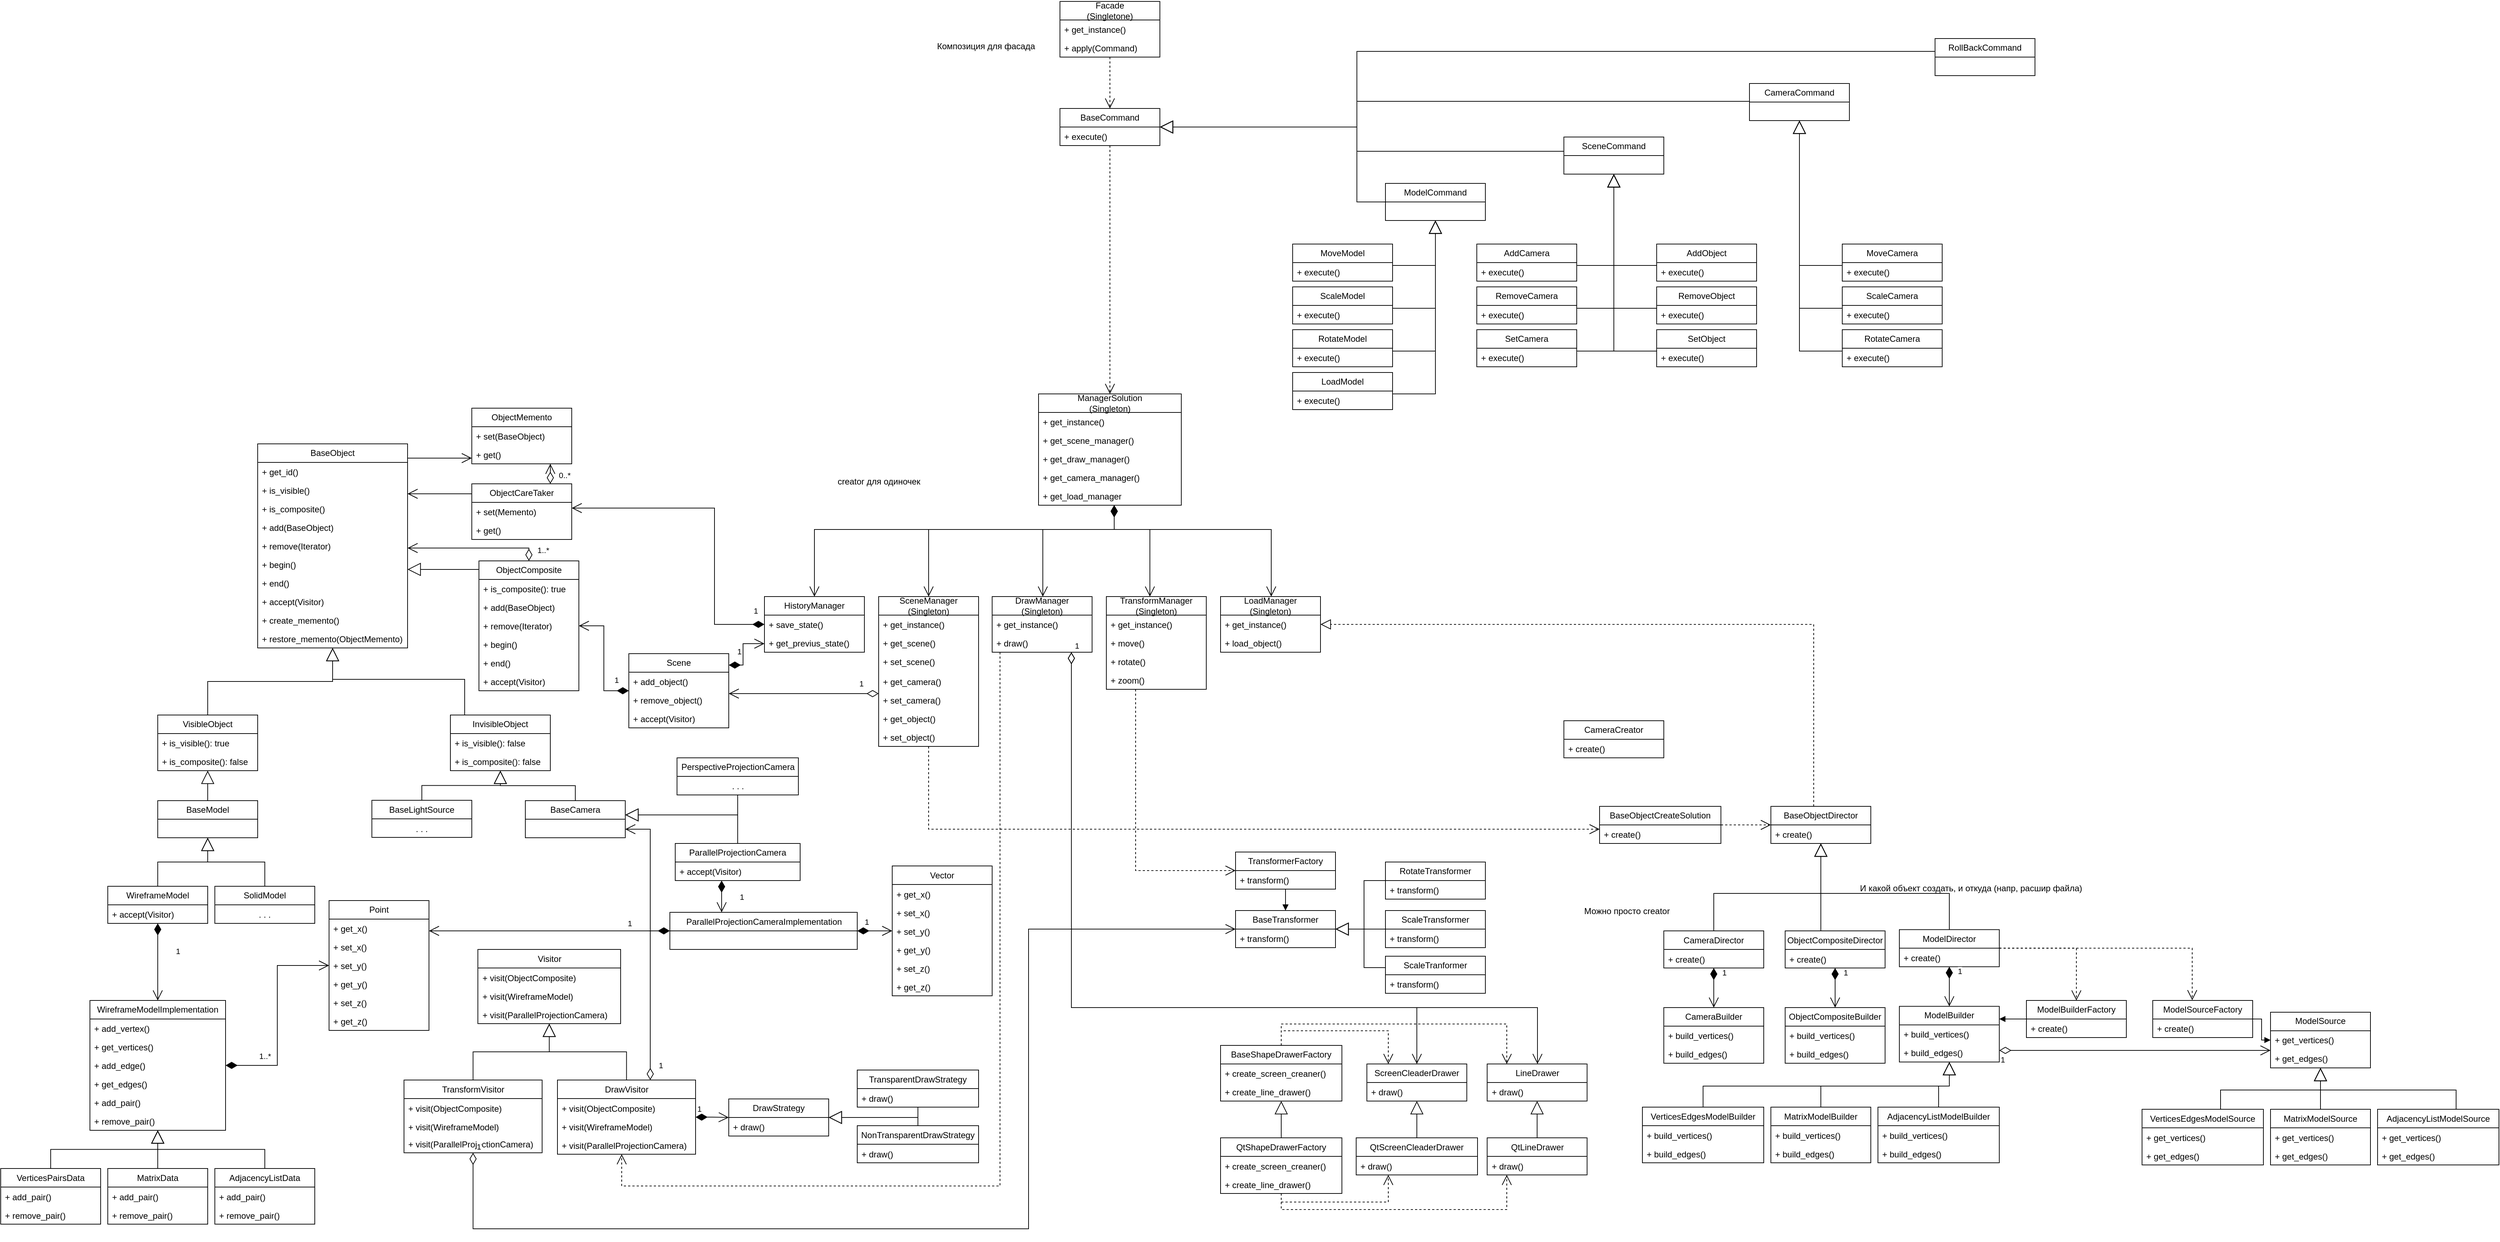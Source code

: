 <mxfile version="24.4.8" type="device">
  <diagram id="C5RBs43oDa-KdzZeNtuy" name="Page-1">
    <mxGraphModel dx="2390" dy="2471" grid="1" gridSize="10" guides="1" tooltips="1" connect="1" arrows="1" fold="1" page="1" pageScale="1" pageWidth="827" pageHeight="1169" background="none" math="0" shadow="0">
      <root>
        <mxCell id="WIyWlLk6GJQsqaUBKTNV-0" />
        <mxCell id="WIyWlLk6GJQsqaUBKTNV-1" parent="WIyWlLk6GJQsqaUBKTNV-0" />
        <mxCell id="lXNfT8erlFWQp2dOsztx-14" value="ObjectComposite" style="swimlane;fontStyle=0;childLayout=stackLayout;horizontal=1;startSize=26;fillColor=none;horizontalStack=0;resizeParent=1;resizeParentMax=0;resizeLast=0;collapsible=1;marginBottom=0;whiteSpace=wrap;html=1;" parent="WIyWlLk6GJQsqaUBKTNV-1" vertex="1">
          <mxGeometry x="670" y="183.96" width="140" height="182" as="geometry" />
        </mxCell>
        <mxCell id="gNrO4l3XvjdghLbB4g4g-54" value="+ is_composite(): true" style="text;strokeColor=none;fillColor=none;align=left;verticalAlign=top;spacingLeft=4;spacingRight=4;overflow=hidden;rotatable=0;points=[[0,0.5],[1,0.5]];portConstraint=eastwest;whiteSpace=wrap;html=1;" parent="lXNfT8erlFWQp2dOsztx-14" vertex="1">
          <mxGeometry y="26" width="140" height="26" as="geometry" />
        </mxCell>
        <mxCell id="gNrO4l3XvjdghLbB4g4g-53" value="+ add(BaseObject)&lt;span style=&quot;color: rgba(0, 0, 0, 0); font-family: monospace; font-size: 0px; text-wrap: nowrap;&quot;&gt;%3CmxGraphModel%3E%3Croot%3E%3CmxCell%20id%3D%220%22%2F%3E%3CmxCell%20id%3D%221%22%20parent%3D%220%22%2F%3E%3CmxCell%20id%3D%222%22%20value%3D%22%2B%20is_visible()%3A%20true%22%20style%3D%22text%3BstrokeColor%3Dnone%3BfillColor%3Dnone%3Balign%3Dleft%3BverticalAlign%3Dtop%3BspacingLeft%3D4%3BspacingRight%3D4%3Boverflow%3Dhidden%3Brotatable%3D0%3Bpoints%3D%5B%5B0%2C0.5%5D%2C%5B1%2C0.5%5D%5D%3BportConstraint%3Deastwest%3BwhiteSpace%3Dwrap%3Bhtml%3D1%3B%22%20vertex%3D%221%22%20parent%3D%221%22%3E%3CmxGeometry%20x%3D%2290%22%20y%3D%22566%22%20width%3D%22140%22%20height%3D%2226%22%20as%3D%22geometry%22%2F%3E%3C%2FmxCell%3E%3C%2Froot%3E%3C%2FmxGraphModel%3E&lt;/span&gt;" style="text;strokeColor=none;fillColor=none;align=left;verticalAlign=top;spacingLeft=4;spacingRight=4;overflow=hidden;rotatable=0;points=[[0,0.5],[1,0.5]];portConstraint=eastwest;whiteSpace=wrap;html=1;" parent="lXNfT8erlFWQp2dOsztx-14" vertex="1">
          <mxGeometry y="52" width="140" height="26" as="geometry" />
        </mxCell>
        <mxCell id="gNrO4l3XvjdghLbB4g4g-56" value="+ remove(Iterator)" style="text;strokeColor=none;fillColor=none;align=left;verticalAlign=top;spacingLeft=4;spacingRight=4;overflow=hidden;rotatable=0;points=[[0,0.5],[1,0.5]];portConstraint=eastwest;whiteSpace=wrap;html=1;" parent="lXNfT8erlFWQp2dOsztx-14" vertex="1">
          <mxGeometry y="78" width="140" height="26" as="geometry" />
        </mxCell>
        <mxCell id="gNrO4l3XvjdghLbB4g4g-57" value="+ begin()" style="text;strokeColor=none;fillColor=none;align=left;verticalAlign=top;spacingLeft=4;spacingRight=4;overflow=hidden;rotatable=0;points=[[0,0.5],[1,0.5]];portConstraint=eastwest;whiteSpace=wrap;html=1;" parent="lXNfT8erlFWQp2dOsztx-14" vertex="1">
          <mxGeometry y="104" width="140" height="26" as="geometry" />
        </mxCell>
        <mxCell id="gNrO4l3XvjdghLbB4g4g-58" value="+ end()" style="text;strokeColor=none;fillColor=none;align=left;verticalAlign=top;spacingLeft=4;spacingRight=4;overflow=hidden;rotatable=0;points=[[0,0.5],[1,0.5]];portConstraint=eastwest;whiteSpace=wrap;html=1;" parent="lXNfT8erlFWQp2dOsztx-14" vertex="1">
          <mxGeometry y="130" width="140" height="26" as="geometry" />
        </mxCell>
        <mxCell id="SLN985DQYqq1ihW3hR2K-52" value="+ accept(Visitor)" style="text;strokeColor=none;fillColor=none;align=left;verticalAlign=top;spacingLeft=4;spacingRight=4;overflow=hidden;rotatable=0;points=[[0,0.5],[1,0.5]];portConstraint=eastwest;whiteSpace=wrap;html=1;" parent="lXNfT8erlFWQp2dOsztx-14" vertex="1">
          <mxGeometry y="156" width="140" height="26" as="geometry" />
        </mxCell>
        <mxCell id="lXNfT8erlFWQp2dOsztx-18" value="1..*" style="endArrow=open;html=1;endSize=12;startArrow=diamondThin;startSize=14;startFill=0;edgeStyle=orthogonalEdgeStyle;align=left;verticalAlign=bottom;rounded=0;exitX=0.5;exitY=0;exitDx=0;exitDy=0;" parent="WIyWlLk6GJQsqaUBKTNV-1" source="lXNfT8erlFWQp2dOsztx-14" edge="1">
          <mxGeometry x="-0.938" y="-10" relative="1" as="geometry">
            <mxPoint x="610" y="125.96" as="sourcePoint" />
            <mxPoint x="570.0" y="165.997" as="targetPoint" />
            <mxPoint as="offset" />
            <Array as="points">
              <mxPoint x="740" y="165.96" />
            </Array>
          </mxGeometry>
        </mxCell>
        <mxCell id="lXNfT8erlFWQp2dOsztx-20" value="VisibleObject" style="swimlane;fontStyle=0;childLayout=stackLayout;horizontal=1;startSize=26;fillColor=none;horizontalStack=0;resizeParent=1;resizeParentMax=0;resizeLast=0;collapsible=1;marginBottom=0;whiteSpace=wrap;html=1;" parent="WIyWlLk6GJQsqaUBKTNV-1" vertex="1">
          <mxGeometry x="220" y="400" width="140" height="78" as="geometry" />
        </mxCell>
        <mxCell id="gNrO4l3XvjdghLbB4g4g-49" value="+ is_visible(): true" style="text;strokeColor=none;fillColor=none;align=left;verticalAlign=top;spacingLeft=4;spacingRight=4;overflow=hidden;rotatable=0;points=[[0,0.5],[1,0.5]];portConstraint=eastwest;whiteSpace=wrap;html=1;" parent="lXNfT8erlFWQp2dOsztx-20" vertex="1">
          <mxGeometry y="26" width="140" height="26" as="geometry" />
        </mxCell>
        <mxCell id="gNrO4l3XvjdghLbB4g4g-51" value="+ is_composite(): false" style="text;strokeColor=none;fillColor=none;align=left;verticalAlign=top;spacingLeft=4;spacingRight=4;overflow=hidden;rotatable=0;points=[[0,0.5],[1,0.5]];portConstraint=eastwest;whiteSpace=wrap;html=1;" parent="lXNfT8erlFWQp2dOsztx-20" vertex="1">
          <mxGeometry y="52" width="140" height="26" as="geometry" />
        </mxCell>
        <mxCell id="lXNfT8erlFWQp2dOsztx-34" value="InvisibleObject" style="swimlane;fontStyle=0;childLayout=stackLayout;horizontal=1;startSize=26;fillColor=none;horizontalStack=0;resizeParent=1;resizeParentMax=0;resizeLast=0;collapsible=1;marginBottom=0;whiteSpace=wrap;html=1;" parent="WIyWlLk6GJQsqaUBKTNV-1" vertex="1">
          <mxGeometry x="630" y="400" width="140" height="78" as="geometry" />
        </mxCell>
        <mxCell id="gNrO4l3XvjdghLbB4g4g-50" value="+ is_visible(): false" style="text;strokeColor=none;fillColor=none;align=left;verticalAlign=top;spacingLeft=4;spacingRight=4;overflow=hidden;rotatable=0;points=[[0,0.5],[1,0.5]];portConstraint=eastwest;whiteSpace=wrap;html=1;" parent="lXNfT8erlFWQp2dOsztx-34" vertex="1">
          <mxGeometry y="26" width="140" height="26" as="geometry" />
        </mxCell>
        <mxCell id="gNrO4l3XvjdghLbB4g4g-52" value="+ is_composite(): false" style="text;strokeColor=none;fillColor=none;align=left;verticalAlign=top;spacingLeft=4;spacingRight=4;overflow=hidden;rotatable=0;points=[[0,0.5],[1,0.5]];portConstraint=eastwest;whiteSpace=wrap;html=1;" parent="lXNfT8erlFWQp2dOsztx-34" vertex="1">
          <mxGeometry y="52" width="140" height="26" as="geometry" />
        </mxCell>
        <mxCell id="15" value="ObjectMemento" style="swimlane;fontStyle=0;childLayout=stackLayout;horizontal=1;startSize=26;fillColor=none;horizontalStack=0;resizeParent=1;resizeParentMax=0;resizeLast=0;collapsible=1;marginBottom=0;whiteSpace=wrap;html=1;" parent="WIyWlLk6GJQsqaUBKTNV-1" vertex="1">
          <mxGeometry x="660" y="-30" width="140" height="78" as="geometry" />
        </mxCell>
        <mxCell id="16" value="+ set(BaseObject)" style="text;strokeColor=none;fillColor=none;align=left;verticalAlign=top;spacingLeft=4;spacingRight=4;overflow=hidden;rotatable=0;points=[[0,0.5],[1,0.5]];portConstraint=eastwest;whiteSpace=wrap;html=1;" parent="15" vertex="1">
          <mxGeometry y="26" width="140" height="26" as="geometry" />
        </mxCell>
        <mxCell id="17" value="+ get()" style="text;strokeColor=none;fillColor=none;align=left;verticalAlign=top;spacingLeft=4;spacingRight=4;overflow=hidden;rotatable=0;points=[[0,0.5],[1,0.5]];portConstraint=eastwest;whiteSpace=wrap;html=1;" parent="15" vertex="1">
          <mxGeometry y="52" width="140" height="26" as="geometry" />
        </mxCell>
        <mxCell id="19" value="ObjectCareTaker" style="swimlane;fontStyle=0;childLayout=stackLayout;horizontal=1;startSize=26;fillColor=none;horizontalStack=0;resizeParent=1;resizeParentMax=0;resizeLast=0;collapsible=1;marginBottom=0;whiteSpace=wrap;html=1;" parent="WIyWlLk6GJQsqaUBKTNV-1" vertex="1">
          <mxGeometry x="660" y="76" width="140" height="78" as="geometry" />
        </mxCell>
        <mxCell id="20" value="+ set(Memento)" style="text;strokeColor=none;fillColor=none;align=left;verticalAlign=top;spacingLeft=4;spacingRight=4;overflow=hidden;rotatable=0;points=[[0,0.5],[1,0.5]];portConstraint=eastwest;whiteSpace=wrap;html=1;" parent="19" vertex="1">
          <mxGeometry y="26" width="140" height="26" as="geometry" />
        </mxCell>
        <mxCell id="21" value="+ get()" style="text;strokeColor=none;fillColor=none;align=left;verticalAlign=top;spacingLeft=4;spacingRight=4;overflow=hidden;rotatable=0;points=[[0,0.5],[1,0.5]];portConstraint=eastwest;whiteSpace=wrap;html=1;" parent="19" vertex="1">
          <mxGeometry y="52" width="140" height="26" as="geometry" />
        </mxCell>
        <mxCell id="23" value="0..*" style="endArrow=open;html=1;endSize=12;startArrow=diamondThin;startSize=14;startFill=0;edgeStyle=orthogonalEdgeStyle;align=left;verticalAlign=bottom;rounded=0;" parent="WIyWlLk6GJQsqaUBKTNV-1" source="19" target="15" edge="1">
          <mxGeometry x="-0.793" y="-10" relative="1" as="geometry">
            <mxPoint x="730" y="50" as="sourcePoint" />
            <mxPoint x="870" y="50" as="targetPoint" />
            <mxPoint as="offset" />
            <Array as="points">
              <mxPoint x="770" y="50" />
              <mxPoint x="770" y="50" />
            </Array>
          </mxGeometry>
        </mxCell>
        <mxCell id="24" value="" style="endArrow=open;endFill=1;endSize=12;html=1;rounded=0;edgeStyle=orthogonalEdgeStyle;" parent="WIyWlLk6GJQsqaUBKTNV-1" source="25" target="15" edge="1">
          <mxGeometry width="160" relative="1" as="geometry">
            <mxPoint x="380" y="91.944" as="sourcePoint" />
            <mxPoint x="440" y="180" as="targetPoint" />
            <Array as="points">
              <mxPoint x="640" y="40" />
              <mxPoint x="640" y="40" />
            </Array>
          </mxGeometry>
        </mxCell>
        <mxCell id="25" value="BaseObject" style="swimlane;fontStyle=0;childLayout=stackLayout;horizontal=1;startSize=26;fillColor=none;horizontalStack=0;resizeParent=1;resizeParentMax=0;resizeLast=0;collapsible=1;marginBottom=0;whiteSpace=wrap;html=1;" parent="WIyWlLk6GJQsqaUBKTNV-1" vertex="1">
          <mxGeometry x="360" y="20" width="210" height="286" as="geometry" />
        </mxCell>
        <mxCell id="LgGKhLyDSbw16-K1sdo0-91" value="+ get_id()" style="text;strokeColor=none;fillColor=none;align=left;verticalAlign=top;spacingLeft=4;spacingRight=4;overflow=hidden;rotatable=0;points=[[0,0.5],[1,0.5]];portConstraint=eastwest;whiteSpace=wrap;html=1;" parent="25" vertex="1">
          <mxGeometry y="26" width="210" height="26" as="geometry" />
        </mxCell>
        <mxCell id="47" value="+ is_visible()" style="text;strokeColor=none;fillColor=none;align=left;verticalAlign=top;spacingLeft=4;spacingRight=4;overflow=hidden;rotatable=0;points=[[0,0.5],[1,0.5]];portConstraint=eastwest;whiteSpace=wrap;html=1;" parent="25" vertex="1">
          <mxGeometry y="52" width="210" height="26" as="geometry" />
        </mxCell>
        <mxCell id="31" value="+ is_composite()" style="text;strokeColor=none;fillColor=none;align=left;verticalAlign=top;spacingLeft=4;spacingRight=4;overflow=hidden;rotatable=0;points=[[0,0.5],[1,0.5]];portConstraint=eastwest;whiteSpace=wrap;html=1;" parent="25" vertex="1">
          <mxGeometry y="78" width="210" height="26" as="geometry" />
        </mxCell>
        <mxCell id="26" value="+ add(BaseObject)" style="text;strokeColor=none;fillColor=none;align=left;verticalAlign=top;spacingLeft=4;spacingRight=4;overflow=hidden;rotatable=0;points=[[0,0.5],[1,0.5]];portConstraint=eastwest;whiteSpace=wrap;html=1;" parent="25" vertex="1">
          <mxGeometry y="104" width="210" height="26" as="geometry" />
        </mxCell>
        <mxCell id="27" value="+ remove(Iterator)" style="text;strokeColor=none;fillColor=none;align=left;verticalAlign=top;spacingLeft=4;spacingRight=4;overflow=hidden;rotatable=0;points=[[0,0.5],[1,0.5]];portConstraint=eastwest;whiteSpace=wrap;html=1;" parent="25" vertex="1">
          <mxGeometry y="130" width="210" height="26" as="geometry" />
        </mxCell>
        <mxCell id="28" value="+ begin()" style="text;strokeColor=none;fillColor=none;align=left;verticalAlign=top;spacingLeft=4;spacingRight=4;overflow=hidden;rotatable=0;points=[[0,0.5],[1,0.5]];portConstraint=eastwest;whiteSpace=wrap;html=1;" parent="25" vertex="1">
          <mxGeometry y="156" width="210" height="26" as="geometry" />
        </mxCell>
        <mxCell id="30" value="+ end()" style="text;strokeColor=none;fillColor=none;align=left;verticalAlign=top;spacingLeft=4;spacingRight=4;overflow=hidden;rotatable=0;points=[[0,0.5],[1,0.5]];portConstraint=eastwest;whiteSpace=wrap;html=1;" parent="25" vertex="1">
          <mxGeometry y="182" width="210" height="26" as="geometry" />
        </mxCell>
        <mxCell id="32" value="+ accept(Visitor)" style="text;strokeColor=none;fillColor=none;align=left;verticalAlign=top;spacingLeft=4;spacingRight=4;overflow=hidden;rotatable=0;points=[[0,0.5],[1,0.5]];portConstraint=eastwest;whiteSpace=wrap;html=1;" parent="25" vertex="1">
          <mxGeometry y="208" width="210" height="26" as="geometry" />
        </mxCell>
        <mxCell id="33" value="+ create_memento()" style="text;strokeColor=none;fillColor=none;align=left;verticalAlign=top;spacingLeft=4;spacingRight=4;overflow=hidden;rotatable=0;points=[[0,0.5],[1,0.5]];portConstraint=eastwest;whiteSpace=wrap;html=1;" parent="25" vertex="1">
          <mxGeometry y="234" width="210" height="26" as="geometry" />
        </mxCell>
        <mxCell id="35" value="+ restore_memento(ObjectMemento)" style="text;strokeColor=none;fillColor=none;align=left;verticalAlign=top;spacingLeft=4;spacingRight=4;overflow=hidden;rotatable=0;points=[[0,0.5],[1,0.5]];portConstraint=eastwest;whiteSpace=wrap;html=1;" parent="25" vertex="1">
          <mxGeometry y="260" width="210" height="26" as="geometry" />
        </mxCell>
        <mxCell id="37" value="" style="endArrow=open;endFill=1;endSize=12;html=1;rounded=0;edgeStyle=orthogonalEdgeStyle;" parent="WIyWlLk6GJQsqaUBKTNV-1" source="19" target="25" edge="1">
          <mxGeometry width="160" relative="1" as="geometry">
            <mxPoint x="270" y="270" as="sourcePoint" />
            <mxPoint x="430" y="270" as="targetPoint" />
            <Array as="points">
              <mxPoint x="650" y="90" />
              <mxPoint x="650" y="90" />
            </Array>
          </mxGeometry>
        </mxCell>
        <mxCell id="gNrO4l3XvjdghLbB4g4g-47" value="" style="endArrow=block;endSize=16;endFill=0;html=1;rounded=0;edgeStyle=orthogonalEdgeStyle;" parent="WIyWlLk6GJQsqaUBKTNV-1" edge="1">
          <mxGeometry width="160" relative="1" as="geometry">
            <mxPoint x="670" y="195.96" as="sourcePoint" />
            <mxPoint x="570" y="195.96" as="targetPoint" />
            <Array as="points">
              <mxPoint x="600" y="195.92" />
              <mxPoint x="600" y="195.92" />
            </Array>
          </mxGeometry>
        </mxCell>
        <mxCell id="gNrO4l3XvjdghLbB4g4g-59" value="WireframeModel" style="swimlane;fontStyle=0;childLayout=stackLayout;horizontal=1;startSize=26;fillColor=none;horizontalStack=0;resizeParent=1;resizeParentMax=0;resizeLast=0;collapsible=1;marginBottom=0;whiteSpace=wrap;html=1;" parent="WIyWlLk6GJQsqaUBKTNV-1" vertex="1">
          <mxGeometry x="150" y="640" width="140" height="52" as="geometry" />
        </mxCell>
        <mxCell id="gNrO4l3XvjdghLbB4g4g-60" value="+ accept(Visitor)" style="text;strokeColor=none;fillColor=none;align=left;verticalAlign=top;spacingLeft=4;spacingRight=4;overflow=hidden;rotatable=0;points=[[0,0.5],[1,0.5]];portConstraint=eastwest;whiteSpace=wrap;html=1;" parent="gNrO4l3XvjdghLbB4g4g-59" vertex="1">
          <mxGeometry y="26" width="140" height="26" as="geometry" />
        </mxCell>
        <mxCell id="gNrO4l3XvjdghLbB4g4g-63" value="BaseModel" style="swimlane;fontStyle=0;childLayout=stackLayout;horizontal=1;startSize=26;fillColor=none;horizontalStack=0;resizeParent=1;resizeParentMax=0;resizeLast=0;collapsible=1;marginBottom=0;whiteSpace=wrap;html=1;" parent="WIyWlLk6GJQsqaUBKTNV-1" vertex="1">
          <mxGeometry x="220" y="520" width="140" height="52" as="geometry" />
        </mxCell>
        <mxCell id="gNrO4l3XvjdghLbB4g4g-67" value="" style="endArrow=block;endSize=16;endFill=0;html=1;rounded=0;edgeStyle=orthogonalEdgeStyle;" parent="WIyWlLk6GJQsqaUBKTNV-1" source="gNrO4l3XvjdghLbB4g4g-63" target="lXNfT8erlFWQp2dOsztx-20" edge="1">
          <mxGeometry width="160" relative="1" as="geometry">
            <mxPoint x="585" y="730" as="sourcePoint" />
            <mxPoint x="585" y="448" as="targetPoint" />
          </mxGeometry>
        </mxCell>
        <mxCell id="gNrO4l3XvjdghLbB4g4g-68" value="BaseCamera" style="swimlane;fontStyle=0;childLayout=stackLayout;horizontal=1;startSize=26;fillColor=none;horizontalStack=0;resizeParent=1;resizeParentMax=0;resizeLast=0;collapsible=1;marginBottom=0;whiteSpace=wrap;html=1;" parent="WIyWlLk6GJQsqaUBKTNV-1" vertex="1">
          <mxGeometry x="735" y="520" width="140" height="52" as="geometry" />
        </mxCell>
        <mxCell id="gNrO4l3XvjdghLbB4g4g-73" value="" style="endArrow=block;endSize=16;endFill=0;html=1;rounded=0;edgeStyle=orthogonalEdgeStyle;" parent="WIyWlLk6GJQsqaUBKTNV-1" source="gNrO4l3XvjdghLbB4g4g-68" target="lXNfT8erlFWQp2dOsztx-34" edge="1">
          <mxGeometry width="160" relative="1" as="geometry">
            <mxPoint x="1189.25" y="534" as="sourcePoint" />
            <mxPoint x="1189.261" y="482" as="targetPoint" />
          </mxGeometry>
        </mxCell>
        <mxCell id="gNrO4l3XvjdghLbB4g4g-75" value="BaseLightSource" style="swimlane;fontStyle=0;childLayout=stackLayout;horizontal=1;startSize=26;fillColor=none;horizontalStack=0;resizeParent=1;resizeParentMax=0;resizeLast=0;collapsible=1;marginBottom=0;whiteSpace=wrap;html=1;" parent="WIyWlLk6GJQsqaUBKTNV-1" vertex="1">
          <mxGeometry x="520" y="519.52" width="140" height="52" as="geometry" />
        </mxCell>
        <mxCell id="SLN985DQYqq1ihW3hR2K-64" value=". . ." style="text;strokeColor=none;fillColor=none;align=center;verticalAlign=top;spacingLeft=4;spacingRight=4;overflow=hidden;rotatable=0;points=[[0,0.5],[1,0.5]];portConstraint=eastwest;whiteSpace=wrap;html=1;" parent="gNrO4l3XvjdghLbB4g4g-75" vertex="1">
          <mxGeometry y="26" width="140" height="26" as="geometry" />
        </mxCell>
        <mxCell id="gNrO4l3XvjdghLbB4g4g-79" value="" style="endArrow=block;endSize=16;endFill=0;html=1;rounded=0;edgeStyle=orthogonalEdgeStyle;" parent="WIyWlLk6GJQsqaUBKTNV-1" source="gNrO4l3XvjdghLbB4g4g-75" target="lXNfT8erlFWQp2dOsztx-34" edge="1">
          <mxGeometry width="160" relative="1" as="geometry">
            <mxPoint x="634.25" y="530" as="sourcePoint" />
            <mxPoint x="734.25" y="458" as="targetPoint" />
          </mxGeometry>
        </mxCell>
        <mxCell id="gNrO4l3XvjdghLbB4g4g-81" value="SolidModel" style="swimlane;fontStyle=0;childLayout=stackLayout;horizontal=1;startSize=26;fillColor=none;horizontalStack=0;resizeParent=1;resizeParentMax=0;resizeLast=0;collapsible=1;marginBottom=0;whiteSpace=wrap;html=1;" parent="WIyWlLk6GJQsqaUBKTNV-1" vertex="1">
          <mxGeometry x="300" y="640" width="140" height="52" as="geometry" />
        </mxCell>
        <mxCell id="SLN985DQYqq1ihW3hR2K-65" value=". . ." style="text;strokeColor=none;fillColor=none;align=center;verticalAlign=top;spacingLeft=4;spacingRight=4;overflow=hidden;rotatable=0;points=[[0,0.5],[1,0.5]];portConstraint=eastwest;whiteSpace=wrap;html=1;" parent="gNrO4l3XvjdghLbB4g4g-81" vertex="1">
          <mxGeometry y="26" width="140" height="26" as="geometry" />
        </mxCell>
        <mxCell id="gNrO4l3XvjdghLbB4g4g-85" value="" style="endArrow=block;endSize=16;endFill=0;html=1;rounded=0;edgeStyle=orthogonalEdgeStyle;" parent="WIyWlLk6GJQsqaUBKTNV-1" source="gNrO4l3XvjdghLbB4g4g-59" target="gNrO4l3XvjdghLbB4g4g-63" edge="1">
          <mxGeometry width="160" relative="1" as="geometry">
            <mxPoint x="300" y="530" as="sourcePoint" />
            <mxPoint x="300" y="458" as="targetPoint" />
          </mxGeometry>
        </mxCell>
        <mxCell id="gNrO4l3XvjdghLbB4g4g-86" value="" style="endArrow=block;endSize=16;endFill=0;html=1;rounded=0;edgeStyle=orthogonalEdgeStyle;" parent="WIyWlLk6GJQsqaUBKTNV-1" source="gNrO4l3XvjdghLbB4g4g-81" target="gNrO4l3XvjdghLbB4g4g-63" edge="1">
          <mxGeometry width="160" relative="1" as="geometry">
            <mxPoint x="190" y="720" as="sourcePoint" />
            <mxPoint x="300" y="634" as="targetPoint" />
          </mxGeometry>
        </mxCell>
        <mxCell id="gNrO4l3XvjdghLbB4g4g-87" value="WireframeModelImplementation" style="swimlane;fontStyle=0;childLayout=stackLayout;horizontal=1;startSize=26;fillColor=none;horizontalStack=0;resizeParent=1;resizeParentMax=0;resizeLast=0;collapsible=1;marginBottom=0;whiteSpace=wrap;html=1;" parent="WIyWlLk6GJQsqaUBKTNV-1" vertex="1">
          <mxGeometry x="125" y="800" width="190" height="182" as="geometry" />
        </mxCell>
        <mxCell id="gNrO4l3XvjdghLbB4g4g-88" value="+ add_vertex()" style="text;strokeColor=none;fillColor=none;align=left;verticalAlign=top;spacingLeft=4;spacingRight=4;overflow=hidden;rotatable=0;points=[[0,0.5],[1,0.5]];portConstraint=eastwest;whiteSpace=wrap;html=1;" parent="gNrO4l3XvjdghLbB4g4g-87" vertex="1">
          <mxGeometry y="26" width="190" height="26" as="geometry" />
        </mxCell>
        <mxCell id="gNrO4l3XvjdghLbB4g4g-91" value="+ get_vertices()" style="text;strokeColor=none;fillColor=none;align=left;verticalAlign=top;spacingLeft=4;spacingRight=4;overflow=hidden;rotatable=0;points=[[0,0.5],[1,0.5]];portConstraint=eastwest;whiteSpace=wrap;html=1;" parent="gNrO4l3XvjdghLbB4g4g-87" vertex="1">
          <mxGeometry y="52" width="190" height="26" as="geometry" />
        </mxCell>
        <mxCell id="gNrO4l3XvjdghLbB4g4g-89" value="+ add_edge()" style="text;strokeColor=none;fillColor=none;align=left;verticalAlign=top;spacingLeft=4;spacingRight=4;overflow=hidden;rotatable=0;points=[[0,0.5],[1,0.5]];portConstraint=eastwest;whiteSpace=wrap;html=1;" parent="gNrO4l3XvjdghLbB4g4g-87" vertex="1">
          <mxGeometry y="78" width="190" height="26" as="geometry" />
        </mxCell>
        <mxCell id="gNrO4l3XvjdghLbB4g4g-93" value="+ get_edges()" style="text;strokeColor=none;fillColor=none;align=left;verticalAlign=top;spacingLeft=4;spacingRight=4;overflow=hidden;rotatable=0;points=[[0,0.5],[1,0.5]];portConstraint=eastwest;whiteSpace=wrap;html=1;" parent="gNrO4l3XvjdghLbB4g4g-87" vertex="1">
          <mxGeometry y="104" width="190" height="26" as="geometry" />
        </mxCell>
        <mxCell id="gNrO4l3XvjdghLbB4g4g-127" value="+ add_pair()" style="text;strokeColor=none;fillColor=none;align=left;verticalAlign=top;spacingLeft=4;spacingRight=4;overflow=hidden;rotatable=0;points=[[0,0.5],[1,0.5]];portConstraint=eastwest;whiteSpace=wrap;html=1;" parent="gNrO4l3XvjdghLbB4g4g-87" vertex="1">
          <mxGeometry y="130" width="190" height="26" as="geometry" />
        </mxCell>
        <mxCell id="gNrO4l3XvjdghLbB4g4g-128" value="+ remove_pair()" style="text;strokeColor=none;fillColor=none;align=left;verticalAlign=top;spacingLeft=4;spacingRight=4;overflow=hidden;rotatable=0;points=[[0,0.5],[1,0.5]];portConstraint=eastwest;whiteSpace=wrap;html=1;" parent="gNrO4l3XvjdghLbB4g4g-87" vertex="1">
          <mxGeometry y="156" width="190" height="26" as="geometry" />
        </mxCell>
        <mxCell id="gNrO4l3XvjdghLbB4g4g-95" value="" style="endArrow=open;html=1;endSize=12;startArrow=diamondThin;startSize=14;startFill=1;edgeStyle=orthogonalEdgeStyle;align=left;verticalAlign=bottom;rounded=0;" parent="WIyWlLk6GJQsqaUBKTNV-1" source="gNrO4l3XvjdghLbB4g4g-59" target="gNrO4l3XvjdghLbB4g4g-87" edge="1">
          <mxGeometry x="-1" y="3" relative="1" as="geometry">
            <mxPoint x="210" y="820" as="sourcePoint" />
            <mxPoint x="370" y="820" as="targetPoint" />
          </mxGeometry>
        </mxCell>
        <mxCell id="SLN985DQYqq1ihW3hR2K-47" value="1" style="edgeLabel;html=1;align=center;verticalAlign=middle;resizable=0;points=[];" parent="gNrO4l3XvjdghLbB4g4g-95" vertex="1" connectable="0">
          <mxGeometry x="-0.506" y="1" relative="1" as="geometry">
            <mxPoint x="27" y="12" as="offset" />
          </mxGeometry>
        </mxCell>
        <mxCell id="gNrO4l3XvjdghLbB4g4g-96" value="AdjacencyListData" style="swimlane;fontStyle=0;childLayout=stackLayout;horizontal=1;startSize=26;fillColor=none;horizontalStack=0;resizeParent=1;resizeParentMax=0;resizeLast=0;collapsible=1;marginBottom=0;whiteSpace=wrap;html=1;" parent="WIyWlLk6GJQsqaUBKTNV-1" vertex="1">
          <mxGeometry x="300" y="1035.5" width="140" height="78" as="geometry" />
        </mxCell>
        <mxCell id="gNrO4l3XvjdghLbB4g4g-97" value="+ add_pair()" style="text;strokeColor=none;fillColor=none;align=left;verticalAlign=top;spacingLeft=4;spacingRight=4;overflow=hidden;rotatable=0;points=[[0,0.5],[1,0.5]];portConstraint=eastwest;whiteSpace=wrap;html=1;" parent="gNrO4l3XvjdghLbB4g4g-96" vertex="1">
          <mxGeometry y="26" width="140" height="26" as="geometry" />
        </mxCell>
        <mxCell id="gNrO4l3XvjdghLbB4g4g-98" value="+ remove_pair()" style="text;strokeColor=none;fillColor=none;align=left;verticalAlign=top;spacingLeft=4;spacingRight=4;overflow=hidden;rotatable=0;points=[[0,0.5],[1,0.5]];portConstraint=eastwest;whiteSpace=wrap;html=1;" parent="gNrO4l3XvjdghLbB4g4g-96" vertex="1">
          <mxGeometry y="52" width="140" height="26" as="geometry" />
        </mxCell>
        <mxCell id="gNrO4l3XvjdghLbB4g4g-100" value="MatrixData" style="swimlane;fontStyle=0;childLayout=stackLayout;horizontal=1;startSize=26;fillColor=none;horizontalStack=0;resizeParent=1;resizeParentMax=0;resizeLast=0;collapsible=1;marginBottom=0;whiteSpace=wrap;html=1;" parent="WIyWlLk6GJQsqaUBKTNV-1" vertex="1">
          <mxGeometry x="150" y="1035.5" width="140" height="78" as="geometry" />
        </mxCell>
        <mxCell id="gNrO4l3XvjdghLbB4g4g-101" value="+ add_pair()" style="text;strokeColor=none;fillColor=none;align=left;verticalAlign=top;spacingLeft=4;spacingRight=4;overflow=hidden;rotatable=0;points=[[0,0.5],[1,0.5]];portConstraint=eastwest;whiteSpace=wrap;html=1;" parent="gNrO4l3XvjdghLbB4g4g-100" vertex="1">
          <mxGeometry y="26" width="140" height="26" as="geometry" />
        </mxCell>
        <mxCell id="gNrO4l3XvjdghLbB4g4g-102" value="+ remove_pair()" style="text;strokeColor=none;fillColor=none;align=left;verticalAlign=top;spacingLeft=4;spacingRight=4;overflow=hidden;rotatable=0;points=[[0,0.5],[1,0.5]];portConstraint=eastwest;whiteSpace=wrap;html=1;" parent="gNrO4l3XvjdghLbB4g4g-100" vertex="1">
          <mxGeometry y="52" width="140" height="26" as="geometry" />
        </mxCell>
        <mxCell id="gNrO4l3XvjdghLbB4g4g-104" value="Point" style="swimlane;fontStyle=0;childLayout=stackLayout;horizontal=1;startSize=26;fillColor=none;horizontalStack=0;resizeParent=1;resizeParentMax=0;resizeLast=0;collapsible=1;marginBottom=0;whiteSpace=wrap;html=1;" parent="WIyWlLk6GJQsqaUBKTNV-1" vertex="1">
          <mxGeometry x="460" y="660" width="140" height="182" as="geometry" />
        </mxCell>
        <mxCell id="gNrO4l3XvjdghLbB4g4g-105" value="+ get_x()" style="text;strokeColor=none;fillColor=none;align=left;verticalAlign=top;spacingLeft=4;spacingRight=4;overflow=hidden;rotatable=0;points=[[0,0.5],[1,0.5]];portConstraint=eastwest;whiteSpace=wrap;html=1;" parent="gNrO4l3XvjdghLbB4g4g-104" vertex="1">
          <mxGeometry y="26" width="140" height="26" as="geometry" />
        </mxCell>
        <mxCell id="gNrO4l3XvjdghLbB4g4g-106" value="+ set_x()" style="text;strokeColor=none;fillColor=none;align=left;verticalAlign=top;spacingLeft=4;spacingRight=4;overflow=hidden;rotatable=0;points=[[0,0.5],[1,0.5]];portConstraint=eastwest;whiteSpace=wrap;html=1;" parent="gNrO4l3XvjdghLbB4g4g-104" vertex="1">
          <mxGeometry y="52" width="140" height="26" as="geometry" />
        </mxCell>
        <mxCell id="gNrO4l3XvjdghLbB4g4g-109" value="+ set_y()" style="text;strokeColor=none;fillColor=none;align=left;verticalAlign=top;spacingLeft=4;spacingRight=4;overflow=hidden;rotatable=0;points=[[0,0.5],[1,0.5]];portConstraint=eastwest;whiteSpace=wrap;html=1;" parent="gNrO4l3XvjdghLbB4g4g-104" vertex="1">
          <mxGeometry y="78" width="140" height="26" as="geometry" />
        </mxCell>
        <mxCell id="gNrO4l3XvjdghLbB4g4g-108" value="+ get_y()" style="text;strokeColor=none;fillColor=none;align=left;verticalAlign=top;spacingLeft=4;spacingRight=4;overflow=hidden;rotatable=0;points=[[0,0.5],[1,0.5]];portConstraint=eastwest;whiteSpace=wrap;html=1;" parent="gNrO4l3XvjdghLbB4g4g-104" vertex="1">
          <mxGeometry y="104" width="140" height="26" as="geometry" />
        </mxCell>
        <mxCell id="gNrO4l3XvjdghLbB4g4g-111" value="+ set_z()" style="text;strokeColor=none;fillColor=none;align=left;verticalAlign=top;spacingLeft=4;spacingRight=4;overflow=hidden;rotatable=0;points=[[0,0.5],[1,0.5]];portConstraint=eastwest;whiteSpace=wrap;html=1;" parent="gNrO4l3XvjdghLbB4g4g-104" vertex="1">
          <mxGeometry y="130" width="140" height="26" as="geometry" />
        </mxCell>
        <mxCell id="gNrO4l3XvjdghLbB4g4g-110" value="+ get_z()" style="text;strokeColor=none;fillColor=none;align=left;verticalAlign=top;spacingLeft=4;spacingRight=4;overflow=hidden;rotatable=0;points=[[0,0.5],[1,0.5]];portConstraint=eastwest;whiteSpace=wrap;html=1;" parent="gNrO4l3XvjdghLbB4g4g-104" vertex="1">
          <mxGeometry y="156" width="140" height="26" as="geometry" />
        </mxCell>
        <mxCell id="gNrO4l3XvjdghLbB4g4g-113" value="" style="endArrow=open;html=1;endSize=12;startArrow=diamondThin;startSize=14;startFill=1;edgeStyle=orthogonalEdgeStyle;align=left;verticalAlign=bottom;rounded=0;" parent="WIyWlLk6GJQsqaUBKTNV-1" source="gNrO4l3XvjdghLbB4g4g-87" target="gNrO4l3XvjdghLbB4g4g-104" edge="1">
          <mxGeometry x="-1" y="3" relative="1" as="geometry">
            <mxPoint x="350" y="1220" as="sourcePoint" />
            <mxPoint x="510" y="1220" as="targetPoint" />
          </mxGeometry>
        </mxCell>
        <mxCell id="1XfiFmjPHstqXF-EgIg5-55" value="1..*" style="edgeLabel;html=1;align=center;verticalAlign=middle;resizable=0;points=[];" parent="gNrO4l3XvjdghLbB4g4g-113" vertex="1" connectable="0">
          <mxGeometry x="-0.642" y="1" relative="1" as="geometry">
            <mxPoint x="4" y="-12" as="offset" />
          </mxGeometry>
        </mxCell>
        <mxCell id="gNrO4l3XvjdghLbB4g4g-114" value="" style="endArrow=block;endSize=16;endFill=0;html=1;rounded=0;edgeStyle=orthogonalEdgeStyle;" parent="WIyWlLk6GJQsqaUBKTNV-1" source="gNrO4l3XvjdghLbB4g4g-100" target="gNrO4l3XvjdghLbB4g4g-87" edge="1">
          <mxGeometry x="0.004" width="160" relative="1" as="geometry">
            <mxPoint x="120" y="990" as="sourcePoint" />
            <mxPoint x="280" y="990" as="targetPoint" />
            <mxPoint as="offset" />
          </mxGeometry>
        </mxCell>
        <mxCell id="gNrO4l3XvjdghLbB4g4g-116" value="" style="endArrow=block;endSize=16;endFill=0;html=1;rounded=0;edgeStyle=orthogonalEdgeStyle;" parent="WIyWlLk6GJQsqaUBKTNV-1" source="gNrO4l3XvjdghLbB4g4g-96" target="gNrO4l3XvjdghLbB4g4g-87" edge="1">
          <mxGeometry x="0.004" width="160" relative="1" as="geometry">
            <mxPoint x="135" y="1040" as="sourcePoint" />
            <mxPoint x="230" y="966" as="targetPoint" />
            <mxPoint as="offset" />
          </mxGeometry>
        </mxCell>
        <mxCell id="1XfiFmjPHstqXF-EgIg5-47" value="VerticesPairsData" style="swimlane;fontStyle=0;childLayout=stackLayout;horizontal=1;startSize=26;fillColor=none;horizontalStack=0;resizeParent=1;resizeParentMax=0;resizeLast=0;collapsible=1;marginBottom=0;whiteSpace=wrap;html=1;" parent="WIyWlLk6GJQsqaUBKTNV-1" vertex="1">
          <mxGeometry y="1035.5" width="140" height="78" as="geometry" />
        </mxCell>
        <mxCell id="1XfiFmjPHstqXF-EgIg5-48" value="+ add_pair()" style="text;strokeColor=none;fillColor=none;align=left;verticalAlign=top;spacingLeft=4;spacingRight=4;overflow=hidden;rotatable=0;points=[[0,0.5],[1,0.5]];portConstraint=eastwest;whiteSpace=wrap;html=1;" parent="1XfiFmjPHstqXF-EgIg5-47" vertex="1">
          <mxGeometry y="26" width="140" height="26" as="geometry" />
        </mxCell>
        <mxCell id="1XfiFmjPHstqXF-EgIg5-49" value="+ remove_pair()" style="text;strokeColor=none;fillColor=none;align=left;verticalAlign=top;spacingLeft=4;spacingRight=4;overflow=hidden;rotatable=0;points=[[0,0.5],[1,0.5]];portConstraint=eastwest;whiteSpace=wrap;html=1;" parent="1XfiFmjPHstqXF-EgIg5-47" vertex="1">
          <mxGeometry y="52" width="140" height="26" as="geometry" />
        </mxCell>
        <mxCell id="1XfiFmjPHstqXF-EgIg5-54" value="" style="endArrow=block;endSize=16;endFill=0;html=1;rounded=0;edgeStyle=orthogonalEdgeStyle;" parent="WIyWlLk6GJQsqaUBKTNV-1" source="1XfiFmjPHstqXF-EgIg5-47" target="gNrO4l3XvjdghLbB4g4g-87" edge="1">
          <mxGeometry width="160" relative="1" as="geometry">
            <mxPoint x="-60" y="1050" as="sourcePoint" />
            <mxPoint x="100" y="1010" as="targetPoint" />
            <mxPoint as="offset" />
          </mxGeometry>
        </mxCell>
        <mxCell id="1XfiFmjPHstqXF-EgIg5-56" value="Visitor" style="swimlane;fontStyle=0;childLayout=stackLayout;horizontal=1;startSize=26;fillColor=none;horizontalStack=0;resizeParent=1;resizeParentMax=0;resizeLast=0;collapsible=1;marginBottom=0;whiteSpace=wrap;html=1;" parent="WIyWlLk6GJQsqaUBKTNV-1" vertex="1">
          <mxGeometry x="668.5" y="728.5" width="200" height="104" as="geometry" />
        </mxCell>
        <mxCell id="SLN985DQYqq1ihW3hR2K-61" value="+ visit(ObjectComposite)" style="text;strokeColor=none;fillColor=none;align=left;verticalAlign=top;spacingLeft=4;spacingRight=4;overflow=hidden;rotatable=0;points=[[0,0.5],[1,0.5]];portConstraint=eastwest;whiteSpace=wrap;html=1;" parent="1XfiFmjPHstqXF-EgIg5-56" vertex="1">
          <mxGeometry y="26" width="200" height="26" as="geometry" />
        </mxCell>
        <mxCell id="1XfiFmjPHstqXF-EgIg5-57" value="+ visit(WireframeModel)" style="text;strokeColor=none;fillColor=none;align=left;verticalAlign=top;spacingLeft=4;spacingRight=4;overflow=hidden;rotatable=0;points=[[0,0.5],[1,0.5]];portConstraint=eastwest;whiteSpace=wrap;html=1;" parent="1XfiFmjPHstqXF-EgIg5-56" vertex="1">
          <mxGeometry y="52" width="200" height="26" as="geometry" />
        </mxCell>
        <mxCell id="1XfiFmjPHstqXF-EgIg5-58" value="+ visit(ParallelProjectionCamera)" style="text;strokeColor=none;fillColor=none;align=left;verticalAlign=top;spacingLeft=4;spacingRight=4;overflow=hidden;rotatable=0;points=[[0,0.5],[1,0.5]];portConstraint=eastwest;whiteSpace=wrap;html=1;" parent="1XfiFmjPHstqXF-EgIg5-56" vertex="1">
          <mxGeometry y="78" width="200" height="26" as="geometry" />
        </mxCell>
        <mxCell id="1XfiFmjPHstqXF-EgIg5-60" value="TransformVisitor" style="swimlane;fontStyle=0;childLayout=stackLayout;horizontal=1;startSize=26;fillColor=none;horizontalStack=0;resizeParent=1;resizeParentMax=0;resizeLast=0;collapsible=1;marginBottom=0;whiteSpace=wrap;html=1;" parent="WIyWlLk6GJQsqaUBKTNV-1" vertex="1">
          <mxGeometry x="565" y="911.5" width="193.5" height="102" as="geometry" />
        </mxCell>
        <mxCell id="SLN985DQYqq1ihW3hR2K-67" value="+ visit(ObjectComposite)" style="text;strokeColor=none;fillColor=none;align=left;verticalAlign=top;spacingLeft=4;spacingRight=4;overflow=hidden;rotatable=0;points=[[0,0.5],[1,0.5]];portConstraint=eastwest;whiteSpace=wrap;html=1;" parent="1XfiFmjPHstqXF-EgIg5-60" vertex="1">
          <mxGeometry y="26" width="193.5" height="26" as="geometry" />
        </mxCell>
        <mxCell id="SLN985DQYqq1ihW3hR2K-68" value="+ visit(WireframeModel)" style="text;strokeColor=none;fillColor=none;align=left;verticalAlign=top;spacingLeft=4;spacingRight=4;overflow=hidden;rotatable=0;points=[[0,0.5],[1,0.5]];portConstraint=eastwest;whiteSpace=wrap;html=1;" parent="1XfiFmjPHstqXF-EgIg5-60" vertex="1">
          <mxGeometry y="52" width="193.5" height="24" as="geometry" />
        </mxCell>
        <mxCell id="SLN985DQYqq1ihW3hR2K-69" value="+ visit(ParallelProjectionCamera)" style="text;strokeColor=none;fillColor=none;align=left;verticalAlign=top;spacingLeft=4;spacingRight=4;overflow=hidden;rotatable=0;points=[[0,0.5],[1,0.5]];portConstraint=eastwest;whiteSpace=wrap;html=1;" parent="1XfiFmjPHstqXF-EgIg5-60" vertex="1">
          <mxGeometry y="76" width="193.5" height="26" as="geometry" />
        </mxCell>
        <mxCell id="1XfiFmjPHstqXF-EgIg5-64" value="DrawVisitor" style="swimlane;fontStyle=0;childLayout=stackLayout;horizontal=1;startSize=26;fillColor=none;horizontalStack=0;resizeParent=1;resizeParentMax=0;resizeLast=0;collapsible=1;marginBottom=0;whiteSpace=wrap;html=1;" parent="WIyWlLk6GJQsqaUBKTNV-1" vertex="1">
          <mxGeometry x="780" y="911.5" width="193.5" height="104" as="geometry" />
        </mxCell>
        <mxCell id="SLN985DQYqq1ihW3hR2K-71" value="+ visit(ObjectComposite)" style="text;strokeColor=none;fillColor=none;align=left;verticalAlign=top;spacingLeft=4;spacingRight=4;overflow=hidden;rotatable=0;points=[[0,0.5],[1,0.5]];portConstraint=eastwest;whiteSpace=wrap;html=1;" parent="1XfiFmjPHstqXF-EgIg5-64" vertex="1">
          <mxGeometry y="26" width="193.5" height="26" as="geometry" />
        </mxCell>
        <mxCell id="SLN985DQYqq1ihW3hR2K-72" value="+ visit(WireframeModel)" style="text;strokeColor=none;fillColor=none;align=left;verticalAlign=top;spacingLeft=4;spacingRight=4;overflow=hidden;rotatable=0;points=[[0,0.5],[1,0.5]];portConstraint=eastwest;whiteSpace=wrap;html=1;" parent="1XfiFmjPHstqXF-EgIg5-64" vertex="1">
          <mxGeometry y="52" width="193.5" height="26" as="geometry" />
        </mxCell>
        <mxCell id="SLN985DQYqq1ihW3hR2K-73" value="+ visit(ParallelProjectionCamera)" style="text;strokeColor=none;fillColor=none;align=left;verticalAlign=top;spacingLeft=4;spacingRight=4;overflow=hidden;rotatable=0;points=[[0,0.5],[1,0.5]];portConstraint=eastwest;whiteSpace=wrap;html=1;" parent="1XfiFmjPHstqXF-EgIg5-64" vertex="1">
          <mxGeometry y="78" width="193.5" height="26" as="geometry" />
        </mxCell>
        <mxCell id="1XfiFmjPHstqXF-EgIg5-68" value="" style="endArrow=block;endSize=16;endFill=0;html=1;rounded=0;edgeStyle=orthogonalEdgeStyle;" parent="WIyWlLk6GJQsqaUBKTNV-1" source="1XfiFmjPHstqXF-EgIg5-60" target="1XfiFmjPHstqXF-EgIg5-56" edge="1">
          <mxGeometry width="160" relative="1" as="geometry">
            <mxPoint x="368.5" y="839.5" as="sourcePoint" />
            <mxPoint x="528.5" y="839.5" as="targetPoint" />
          </mxGeometry>
        </mxCell>
        <mxCell id="1XfiFmjPHstqXF-EgIg5-69" value="" style="endArrow=block;endSize=16;endFill=0;html=1;rounded=0;edgeStyle=orthogonalEdgeStyle;" parent="WIyWlLk6GJQsqaUBKTNV-1" source="1XfiFmjPHstqXF-EgIg5-64" target="1XfiFmjPHstqXF-EgIg5-56" edge="1">
          <mxGeometry x="-0.002" width="160" relative="1" as="geometry">
            <mxPoint x="878.5" y="799.5" as="sourcePoint" />
            <mxPoint x="1038.5" y="799.5" as="targetPoint" />
            <mxPoint as="offset" />
          </mxGeometry>
        </mxCell>
        <mxCell id="1XfiFmjPHstqXF-EgIg5-70" value="Scene" style="swimlane;fontStyle=0;childLayout=stackLayout;horizontal=1;startSize=26;fillColor=none;horizontalStack=0;resizeParent=1;resizeParentMax=0;resizeLast=0;collapsible=1;marginBottom=0;whiteSpace=wrap;html=1;" parent="WIyWlLk6GJQsqaUBKTNV-1" vertex="1">
          <mxGeometry x="880" y="314" width="140" height="104" as="geometry" />
        </mxCell>
        <mxCell id="1XfiFmjPHstqXF-EgIg5-71" value="+ add_object()" style="text;strokeColor=none;fillColor=none;align=left;verticalAlign=top;spacingLeft=4;spacingRight=4;overflow=hidden;rotatable=0;points=[[0,0.5],[1,0.5]];portConstraint=eastwest;whiteSpace=wrap;html=1;" parent="1XfiFmjPHstqXF-EgIg5-70" vertex="1">
          <mxGeometry y="26" width="140" height="26" as="geometry" />
        </mxCell>
        <mxCell id="1XfiFmjPHstqXF-EgIg5-72" value="+ remove_object()" style="text;strokeColor=none;fillColor=none;align=left;verticalAlign=top;spacingLeft=4;spacingRight=4;overflow=hidden;rotatable=0;points=[[0,0.5],[1,0.5]];portConstraint=eastwest;whiteSpace=wrap;html=1;" parent="1XfiFmjPHstqXF-EgIg5-70" vertex="1">
          <mxGeometry y="52" width="140" height="26" as="geometry" />
        </mxCell>
        <mxCell id="1XfiFmjPHstqXF-EgIg5-73" value="+ accept(Visitor)" style="text;strokeColor=none;fillColor=none;align=left;verticalAlign=top;spacingLeft=4;spacingRight=4;overflow=hidden;rotatable=0;points=[[0,0.5],[1,0.5]];portConstraint=eastwest;whiteSpace=wrap;html=1;" parent="1XfiFmjPHstqXF-EgIg5-70" vertex="1">
          <mxGeometry y="78" width="140" height="26" as="geometry" />
        </mxCell>
        <mxCell id="1XfiFmjPHstqXF-EgIg5-74" value="ParallelProjectionCamera" style="swimlane;fontStyle=0;childLayout=stackLayout;horizontal=1;startSize=26;fillColor=none;horizontalStack=0;resizeParent=1;resizeParentMax=0;resizeLast=0;collapsible=1;marginBottom=0;whiteSpace=wrap;html=1;" parent="WIyWlLk6GJQsqaUBKTNV-1" vertex="1">
          <mxGeometry x="945" y="580" width="175" height="52" as="geometry" />
        </mxCell>
        <mxCell id="SLN985DQYqq1ihW3hR2K-53" value="+ accept(Visitor)" style="text;strokeColor=none;fillColor=none;align=left;verticalAlign=top;spacingLeft=4;spacingRight=4;overflow=hidden;rotatable=0;points=[[0,0.5],[1,0.5]];portConstraint=eastwest;whiteSpace=wrap;html=1;" parent="1XfiFmjPHstqXF-EgIg5-74" vertex="1">
          <mxGeometry y="26" width="175" height="26" as="geometry" />
        </mxCell>
        <mxCell id="SLN985DQYqq1ihW3hR2K-48" value="" style="endArrow=block;endSize=16;endFill=0;html=1;rounded=0;edgeStyle=orthogonalEdgeStyle;" parent="WIyWlLk6GJQsqaUBKTNV-1" source="1XfiFmjPHstqXF-EgIg5-74" target="gNrO4l3XvjdghLbB4g4g-68" edge="1">
          <mxGeometry width="160" relative="1" as="geometry">
            <mxPoint x="1079.25" y="734" as="sourcePoint" />
            <mxPoint x="1239.25" y="734" as="targetPoint" />
            <Array as="points">
              <mxPoint x="1033" y="540" />
            </Array>
          </mxGeometry>
        </mxCell>
        <mxCell id="SLN985DQYqq1ihW3hR2K-51" value="1" style="endArrow=open;html=1;endSize=12;startArrow=diamondThin;startSize=14;startFill=1;edgeStyle=orthogonalEdgeStyle;align=left;verticalAlign=bottom;rounded=0;" parent="WIyWlLk6GJQsqaUBKTNV-1" source="1XfiFmjPHstqXF-EgIg5-70" target="lXNfT8erlFWQp2dOsztx-14" edge="1">
          <mxGeometry x="-0.729" y="-6" relative="1" as="geometry">
            <mxPoint x="910" y="370" as="sourcePoint" />
            <mxPoint x="1070" y="370" as="targetPoint" />
            <mxPoint as="offset" />
          </mxGeometry>
        </mxCell>
        <mxCell id="SLN985DQYqq1ihW3hR2K-54" value="HistoryManager" style="swimlane;fontStyle=0;childLayout=stackLayout;horizontal=1;startSize=26;fillColor=none;horizontalStack=0;resizeParent=1;resizeParentMax=0;resizeLast=0;collapsible=1;marginBottom=0;whiteSpace=wrap;html=1;" parent="WIyWlLk6GJQsqaUBKTNV-1" vertex="1">
          <mxGeometry x="1070" y="234" width="140" height="78" as="geometry" />
        </mxCell>
        <mxCell id="SLN985DQYqq1ihW3hR2K-55" value="+ save_state()" style="text;strokeColor=none;fillColor=none;align=left;verticalAlign=top;spacingLeft=4;spacingRight=4;overflow=hidden;rotatable=0;points=[[0,0.5],[1,0.5]];portConstraint=eastwest;whiteSpace=wrap;html=1;" parent="SLN985DQYqq1ihW3hR2K-54" vertex="1">
          <mxGeometry y="26" width="140" height="26" as="geometry" />
        </mxCell>
        <mxCell id="SLN985DQYqq1ihW3hR2K-56" value="+ get_previus_state()" style="text;strokeColor=none;fillColor=none;align=left;verticalAlign=top;spacingLeft=4;spacingRight=4;overflow=hidden;rotatable=0;points=[[0,0.5],[1,0.5]];portConstraint=eastwest;whiteSpace=wrap;html=1;" parent="SLN985DQYqq1ihW3hR2K-54" vertex="1">
          <mxGeometry y="52" width="140" height="26" as="geometry" />
        </mxCell>
        <mxCell id="SLN985DQYqq1ihW3hR2K-59" value="1" style="endArrow=open;html=1;endSize=12;startArrow=diamondThin;startSize=14;startFill=1;edgeStyle=orthogonalEdgeStyle;align=left;verticalAlign=bottom;rounded=0;" parent="WIyWlLk6GJQsqaUBKTNV-1" source="SLN985DQYqq1ihW3hR2K-54" target="19" edge="1">
          <mxGeometry x="-0.921" y="-10" relative="1" as="geometry">
            <mxPoint x="890" y="114.71" as="sourcePoint" />
            <mxPoint x="820" y="114.71" as="targetPoint" />
            <mxPoint as="offset" />
            <Array as="points">
              <mxPoint x="1000" y="273" />
              <mxPoint x="1000" y="110" />
            </Array>
          </mxGeometry>
        </mxCell>
        <mxCell id="SLN985DQYqq1ihW3hR2K-60" value="1" style="endArrow=open;html=1;endSize=12;startArrow=diamondThin;startSize=14;startFill=1;edgeStyle=orthogonalEdgeStyle;align=left;verticalAlign=bottom;rounded=0;" parent="WIyWlLk6GJQsqaUBKTNV-1" source="1XfiFmjPHstqXF-EgIg5-70" target="SLN985DQYqq1ihW3hR2K-54" edge="1">
          <mxGeometry x="-0.25" y="10" relative="1" as="geometry">
            <mxPoint x="870" y="183.96" as="sourcePoint" />
            <mxPoint x="940" y="183.96" as="targetPoint" />
            <mxPoint as="offset" />
            <Array as="points">
              <mxPoint x="1040" y="330" />
              <mxPoint x="1040" y="300" />
            </Array>
          </mxGeometry>
        </mxCell>
        <mxCell id="SLN985DQYqq1ihW3hR2K-76" value="DrawStrategy" style="swimlane;fontStyle=0;childLayout=stackLayout;horizontal=1;startSize=26;fillColor=none;horizontalStack=0;resizeParent=1;resizeParentMax=0;resizeLast=0;collapsible=1;marginBottom=0;whiteSpace=wrap;html=1;" parent="WIyWlLk6GJQsqaUBKTNV-1" vertex="1">
          <mxGeometry x="1020" y="938" width="140" height="52" as="geometry" />
        </mxCell>
        <mxCell id="SLN985DQYqq1ihW3hR2K-80" value="+ draw()" style="text;strokeColor=none;fillColor=none;align=left;verticalAlign=top;spacingLeft=4;spacingRight=4;overflow=hidden;rotatable=0;points=[[0,0.5],[1,0.5]];portConstraint=eastwest;whiteSpace=wrap;html=1;" parent="SLN985DQYqq1ihW3hR2K-76" vertex="1">
          <mxGeometry y="26" width="140" height="26" as="geometry" />
        </mxCell>
        <mxCell id="SLN985DQYqq1ihW3hR2K-81" value="DrawManager&lt;div&gt;(Singleton)&lt;/div&gt;" style="swimlane;fontStyle=0;childLayout=stackLayout;horizontal=1;startSize=26;fillColor=none;horizontalStack=0;resizeParent=1;resizeParentMax=0;resizeLast=0;collapsible=1;marginBottom=0;whiteSpace=wrap;html=1;" parent="WIyWlLk6GJQsqaUBKTNV-1" vertex="1">
          <mxGeometry x="1389" y="234" width="140" height="78" as="geometry" />
        </mxCell>
        <mxCell id="LgGKhLyDSbw16-K1sdo0-135" value="+ get_instance()" style="text;strokeColor=none;fillColor=none;align=left;verticalAlign=top;spacingLeft=4;spacingRight=4;overflow=hidden;rotatable=0;points=[[0,0.5],[1,0.5]];portConstraint=eastwest;whiteSpace=wrap;html=1;" parent="SLN985DQYqq1ihW3hR2K-81" vertex="1">
          <mxGeometry y="26" width="140" height="26" as="geometry" />
        </mxCell>
        <mxCell id="SLN985DQYqq1ihW3hR2K-82" value="+ draw()" style="text;strokeColor=none;fillColor=none;align=left;verticalAlign=top;spacingLeft=4;spacingRight=4;overflow=hidden;rotatable=0;points=[[0,0.5],[1,0.5]];portConstraint=eastwest;whiteSpace=wrap;html=1;" parent="SLN985DQYqq1ihW3hR2K-81" vertex="1">
          <mxGeometry y="52" width="140" height="26" as="geometry" />
        </mxCell>
        <mxCell id="SLN985DQYqq1ihW3hR2K-89" value="SceneManager (Singleton)" style="swimlane;fontStyle=0;childLayout=stackLayout;horizontal=1;startSize=26;fillColor=none;horizontalStack=0;resizeParent=1;resizeParentMax=0;resizeLast=0;collapsible=1;marginBottom=0;whiteSpace=wrap;html=1;" parent="WIyWlLk6GJQsqaUBKTNV-1" vertex="1">
          <mxGeometry x="1230" y="234" width="140" height="210" as="geometry" />
        </mxCell>
        <mxCell id="LgGKhLyDSbw16-K1sdo0-136" value="+ get_instance()" style="text;strokeColor=none;fillColor=none;align=left;verticalAlign=top;spacingLeft=4;spacingRight=4;overflow=hidden;rotatable=0;points=[[0,0.5],[1,0.5]];portConstraint=eastwest;whiteSpace=wrap;html=1;" parent="SLN985DQYqq1ihW3hR2K-89" vertex="1">
          <mxGeometry y="26" width="140" height="26" as="geometry" />
        </mxCell>
        <mxCell id="SLN985DQYqq1ihW3hR2K-90" value="+ get_scene()" style="text;strokeColor=none;fillColor=none;align=left;verticalAlign=top;spacingLeft=4;spacingRight=4;overflow=hidden;rotatable=0;points=[[0,0.5],[1,0.5]];portConstraint=eastwest;whiteSpace=wrap;html=1;" parent="SLN985DQYqq1ihW3hR2K-89" vertex="1">
          <mxGeometry y="52" width="140" height="26" as="geometry" />
        </mxCell>
        <mxCell id="SLN985DQYqq1ihW3hR2K-91" value="+ set_scene()" style="text;strokeColor=none;fillColor=none;align=left;verticalAlign=top;spacingLeft=4;spacingRight=4;overflow=hidden;rotatable=0;points=[[0,0.5],[1,0.5]];portConstraint=eastwest;whiteSpace=wrap;html=1;" parent="SLN985DQYqq1ihW3hR2K-89" vertex="1">
          <mxGeometry y="78" width="140" height="28" as="geometry" />
        </mxCell>
        <mxCell id="LgGKhLyDSbw16-K1sdo0-67" value="+ get_camera()" style="text;strokeColor=none;fillColor=none;align=left;verticalAlign=top;spacingLeft=4;spacingRight=4;overflow=hidden;rotatable=0;points=[[0,0.5],[1,0.5]];portConstraint=eastwest;whiteSpace=wrap;html=1;" parent="SLN985DQYqq1ihW3hR2K-89" vertex="1">
          <mxGeometry y="106" width="140" height="26" as="geometry" />
        </mxCell>
        <mxCell id="LgGKhLyDSbw16-K1sdo0-68" value="+ set_camera()" style="text;strokeColor=none;fillColor=none;align=left;verticalAlign=top;spacingLeft=4;spacingRight=4;overflow=hidden;rotatable=0;points=[[0,0.5],[1,0.5]];portConstraint=eastwest;whiteSpace=wrap;html=1;" parent="SLN985DQYqq1ihW3hR2K-89" vertex="1">
          <mxGeometry y="132" width="140" height="26" as="geometry" />
        </mxCell>
        <mxCell id="LgGKhLyDSbw16-K1sdo0-69" value="+ get_object()" style="text;strokeColor=none;fillColor=none;align=left;verticalAlign=top;spacingLeft=4;spacingRight=4;overflow=hidden;rotatable=0;points=[[0,0.5],[1,0.5]];portConstraint=eastwest;whiteSpace=wrap;html=1;" parent="SLN985DQYqq1ihW3hR2K-89" vertex="1">
          <mxGeometry y="158" width="140" height="26" as="geometry" />
        </mxCell>
        <mxCell id="LgGKhLyDSbw16-K1sdo0-90" value="+ set_object()" style="text;strokeColor=none;fillColor=none;align=left;verticalAlign=top;spacingLeft=4;spacingRight=4;overflow=hidden;rotatable=0;points=[[0,0.5],[1,0.5]];portConstraint=eastwest;whiteSpace=wrap;html=1;" parent="SLN985DQYqq1ihW3hR2K-89" vertex="1">
          <mxGeometry y="184" width="140" height="26" as="geometry" />
        </mxCell>
        <mxCell id="SLN985DQYqq1ihW3hR2K-93" value="1" style="endArrow=open;html=1;endSize=12;startArrow=diamondThin;startSize=14;startFill=0;edgeStyle=orthogonalEdgeStyle;align=left;verticalAlign=bottom;rounded=0;" parent="WIyWlLk6GJQsqaUBKTNV-1" source="SLN985DQYqq1ihW3hR2K-89" target="1XfiFmjPHstqXF-EgIg5-70" edge="1">
          <mxGeometry x="-0.722" y="-5" relative="1" as="geometry">
            <mxPoint x="1140" y="460" as="sourcePoint" />
            <mxPoint x="980" y="460" as="targetPoint" />
            <mxPoint as="offset" />
            <Array as="points">
              <mxPoint x="1110" y="370" />
              <mxPoint x="1110" y="370" />
            </Array>
          </mxGeometry>
        </mxCell>
        <mxCell id="SLN985DQYqq1ihW3hR2K-95" value="TransformManager&lt;div&gt;(Singleton)&lt;br&gt;&lt;/div&gt;" style="swimlane;fontStyle=0;childLayout=stackLayout;horizontal=1;startSize=26;fillColor=none;horizontalStack=0;resizeParent=1;resizeParentMax=0;resizeLast=0;collapsible=1;marginBottom=0;whiteSpace=wrap;html=1;" parent="WIyWlLk6GJQsqaUBKTNV-1" vertex="1">
          <mxGeometry x="1549" y="234" width="140" height="130" as="geometry" />
        </mxCell>
        <mxCell id="LgGKhLyDSbw16-K1sdo0-134" value="+ get_instance()" style="text;strokeColor=none;fillColor=none;align=left;verticalAlign=top;spacingLeft=4;spacingRight=4;overflow=hidden;rotatable=0;points=[[0,0.5],[1,0.5]];portConstraint=eastwest;whiteSpace=wrap;html=1;" parent="SLN985DQYqq1ihW3hR2K-95" vertex="1">
          <mxGeometry y="26" width="140" height="26" as="geometry" />
        </mxCell>
        <mxCell id="SLN985DQYqq1ihW3hR2K-98" value="+ move()" style="text;strokeColor=none;fillColor=none;align=left;verticalAlign=top;spacingLeft=4;spacingRight=4;overflow=hidden;rotatable=0;points=[[0,0.5],[1,0.5]];portConstraint=eastwest;whiteSpace=wrap;html=1;" parent="SLN985DQYqq1ihW3hR2K-95" vertex="1">
          <mxGeometry y="52" width="140" height="26" as="geometry" />
        </mxCell>
        <mxCell id="SLN985DQYqq1ihW3hR2K-99" value="+ rotate()" style="text;strokeColor=none;fillColor=none;align=left;verticalAlign=top;spacingLeft=4;spacingRight=4;overflow=hidden;rotatable=0;points=[[0,0.5],[1,0.5]];portConstraint=eastwest;whiteSpace=wrap;html=1;" parent="SLN985DQYqq1ihW3hR2K-95" vertex="1">
          <mxGeometry y="78" width="140" height="26" as="geometry" />
        </mxCell>
        <mxCell id="SLN985DQYqq1ihW3hR2K-100" value="+ zoom()" style="text;strokeColor=none;fillColor=none;align=left;verticalAlign=top;spacingLeft=4;spacingRight=4;overflow=hidden;rotatable=0;points=[[0,0.5],[1,0.5]];portConstraint=eastwest;whiteSpace=wrap;html=1;" parent="SLN985DQYqq1ihW3hR2K-95" vertex="1">
          <mxGeometry y="104" width="140" height="26" as="geometry" />
        </mxCell>
        <mxCell id="1XfiFmjPHstqXF-EgIg5-78" value="PerspectiveProjectionCamera" style="swimlane;fontStyle=0;childLayout=stackLayout;horizontal=1;startSize=26;fillColor=none;horizontalStack=0;resizeParent=1;resizeParentMax=0;resizeLast=0;collapsible=1;marginBottom=0;whiteSpace=wrap;html=1;" parent="WIyWlLk6GJQsqaUBKTNV-1" vertex="1">
          <mxGeometry x="947.5" y="460" width="170" height="52" as="geometry" />
        </mxCell>
        <mxCell id="SLN985DQYqq1ihW3hR2K-62" value=". . ." style="text;strokeColor=none;fillColor=none;align=center;verticalAlign=top;spacingLeft=4;spacingRight=4;overflow=hidden;rotatable=0;points=[[0,0.5],[1,0.5]];portConstraint=eastwest;whiteSpace=wrap;html=1;" parent="1XfiFmjPHstqXF-EgIg5-78" vertex="1">
          <mxGeometry y="26" width="170" height="26" as="geometry" />
        </mxCell>
        <mxCell id="SLN985DQYqq1ihW3hR2K-102" value="" style="endArrow=block;endSize=16;endFill=0;html=1;rounded=0;edgeStyle=orthogonalEdgeStyle;" parent="WIyWlLk6GJQsqaUBKTNV-1" source="1XfiFmjPHstqXF-EgIg5-78" target="gNrO4l3XvjdghLbB4g4g-68" edge="1">
          <mxGeometry width="160" relative="1" as="geometry">
            <mxPoint x="935" y="584" as="sourcePoint" />
            <mxPoint x="1054" y="560" as="targetPoint" />
            <Array as="points">
              <mxPoint x="1033" y="540" />
            </Array>
          </mxGeometry>
        </mxCell>
        <mxCell id="SLN985DQYqq1ihW3hR2K-103" value="LoadManager&lt;div&gt;(Singleton)&lt;br&gt;&lt;/div&gt;" style="swimlane;fontStyle=0;childLayout=stackLayout;horizontal=1;startSize=26;fillColor=none;horizontalStack=0;resizeParent=1;resizeParentMax=0;resizeLast=0;collapsible=1;marginBottom=0;whiteSpace=wrap;html=1;" parent="WIyWlLk6GJQsqaUBKTNV-1" vertex="1">
          <mxGeometry x="1709" y="234" width="140" height="78" as="geometry" />
        </mxCell>
        <mxCell id="LgGKhLyDSbw16-K1sdo0-133" value="+ get_instance()" style="text;strokeColor=none;fillColor=none;align=left;verticalAlign=top;spacingLeft=4;spacingRight=4;overflow=hidden;rotatable=0;points=[[0,0.5],[1,0.5]];portConstraint=eastwest;whiteSpace=wrap;html=1;" parent="SLN985DQYqq1ihW3hR2K-103" vertex="1">
          <mxGeometry y="26" width="140" height="26" as="geometry" />
        </mxCell>
        <mxCell id="SLN985DQYqq1ihW3hR2K-104" value="+ load_object()" style="text;strokeColor=none;fillColor=none;align=left;verticalAlign=top;spacingLeft=4;spacingRight=4;overflow=hidden;rotatable=0;points=[[0,0.5],[1,0.5]];portConstraint=eastwest;whiteSpace=wrap;html=1;" parent="SLN985DQYqq1ihW3hR2K-103" vertex="1">
          <mxGeometry y="52" width="140" height="26" as="geometry" />
        </mxCell>
        <mxCell id="SLN985DQYqq1ihW3hR2K-107" value="BaseCommand" style="swimlane;fontStyle=0;childLayout=stackLayout;horizontal=1;startSize=26;fillColor=none;horizontalStack=0;resizeParent=1;resizeParentMax=0;resizeLast=0;collapsible=1;marginBottom=0;whiteSpace=wrap;html=1;" parent="WIyWlLk6GJQsqaUBKTNV-1" vertex="1">
          <mxGeometry x="1484" y="-450.0" width="140" height="52" as="geometry" />
        </mxCell>
        <mxCell id="SLN985DQYqq1ihW3hR2K-108" value="+ execute()" style="text;strokeColor=none;fillColor=none;align=left;verticalAlign=top;spacingLeft=4;spacingRight=4;overflow=hidden;rotatable=0;points=[[0,0.5],[1,0.5]];portConstraint=eastwest;whiteSpace=wrap;html=1;" parent="SLN985DQYqq1ihW3hR2K-107" vertex="1">
          <mxGeometry y="26" width="140" height="26" as="geometry" />
        </mxCell>
        <mxCell id="SLN985DQYqq1ihW3hR2K-111" value="SceneCommand" style="swimlane;fontStyle=0;childLayout=stackLayout;horizontal=1;startSize=26;fillColor=none;horizontalStack=0;resizeParent=1;resizeParentMax=0;resizeLast=0;collapsible=1;marginBottom=0;whiteSpace=wrap;html=1;" parent="WIyWlLk6GJQsqaUBKTNV-1" vertex="1">
          <mxGeometry x="2190" y="-410" width="140" height="52" as="geometry" />
        </mxCell>
        <mxCell id="SLN985DQYqq1ihW3hR2K-115" value="AddObject" style="swimlane;fontStyle=0;childLayout=stackLayout;horizontal=1;startSize=26;fillColor=none;horizontalStack=0;resizeParent=1;resizeParentMax=0;resizeLast=0;collapsible=1;marginBottom=0;whiteSpace=wrap;html=1;" parent="WIyWlLk6GJQsqaUBKTNV-1" vertex="1">
          <mxGeometry x="2320" y="-260" width="140" height="52" as="geometry" />
        </mxCell>
        <mxCell id="SLN985DQYqq1ihW3hR2K-119" value="+ execute()" style="text;strokeColor=none;fillColor=none;align=left;verticalAlign=top;spacingLeft=4;spacingRight=4;overflow=hidden;rotatable=0;points=[[0,0.5],[1,0.5]];portConstraint=eastwest;whiteSpace=wrap;html=1;" parent="SLN985DQYqq1ihW3hR2K-115" vertex="1">
          <mxGeometry y="26" width="140" height="26" as="geometry" />
        </mxCell>
        <mxCell id="SLN985DQYqq1ihW3hR2K-120" value="RemoveObject" style="swimlane;fontStyle=0;childLayout=stackLayout;horizontal=1;startSize=26;fillColor=none;horizontalStack=0;resizeParent=1;resizeParentMax=0;resizeLast=0;collapsible=1;marginBottom=0;whiteSpace=wrap;html=1;" parent="WIyWlLk6GJQsqaUBKTNV-1" vertex="1">
          <mxGeometry x="2320" y="-200" width="140" height="52" as="geometry" />
        </mxCell>
        <mxCell id="SLN985DQYqq1ihW3hR2K-121" value="+ execute()" style="text;strokeColor=none;fillColor=none;align=left;verticalAlign=top;spacingLeft=4;spacingRight=4;overflow=hidden;rotatable=0;points=[[0,0.5],[1,0.5]];portConstraint=eastwest;whiteSpace=wrap;html=1;" parent="SLN985DQYqq1ihW3hR2K-120" vertex="1">
          <mxGeometry y="26" width="140" height="26" as="geometry" />
        </mxCell>
        <mxCell id="SLN985DQYqq1ihW3hR2K-125" value="AddCamera" style="swimlane;fontStyle=0;childLayout=stackLayout;horizontal=1;startSize=26;fillColor=none;horizontalStack=0;resizeParent=1;resizeParentMax=0;resizeLast=0;collapsible=1;marginBottom=0;whiteSpace=wrap;html=1;" parent="WIyWlLk6GJQsqaUBKTNV-1" vertex="1">
          <mxGeometry x="2068" y="-260" width="140" height="52" as="geometry" />
        </mxCell>
        <mxCell id="SLN985DQYqq1ihW3hR2K-126" value="+ execute()" style="text;strokeColor=none;fillColor=none;align=left;verticalAlign=top;spacingLeft=4;spacingRight=4;overflow=hidden;rotatable=0;points=[[0,0.5],[1,0.5]];portConstraint=eastwest;whiteSpace=wrap;html=1;" parent="SLN985DQYqq1ihW3hR2K-125" vertex="1">
          <mxGeometry y="26" width="140" height="26" as="geometry" />
        </mxCell>
        <mxCell id="SLN985DQYqq1ihW3hR2K-129" value="RemoveCamera" style="swimlane;fontStyle=0;childLayout=stackLayout;horizontal=1;startSize=26;fillColor=none;horizontalStack=0;resizeParent=1;resizeParentMax=0;resizeLast=0;collapsible=1;marginBottom=0;whiteSpace=wrap;html=1;" parent="WIyWlLk6GJQsqaUBKTNV-1" vertex="1">
          <mxGeometry x="2068" y="-200" width="140" height="52" as="geometry" />
        </mxCell>
        <mxCell id="SLN985DQYqq1ihW3hR2K-130" value="+ execute()" style="text;strokeColor=none;fillColor=none;align=left;verticalAlign=top;spacingLeft=4;spacingRight=4;overflow=hidden;rotatable=0;points=[[0,0.5],[1,0.5]];portConstraint=eastwest;whiteSpace=wrap;html=1;" parent="SLN985DQYqq1ihW3hR2K-129" vertex="1">
          <mxGeometry y="26" width="140" height="26" as="geometry" />
        </mxCell>
        <mxCell id="SLN985DQYqq1ihW3hR2K-133" value="SetCamera" style="swimlane;fontStyle=0;childLayout=stackLayout;horizontal=1;startSize=26;fillColor=none;horizontalStack=0;resizeParent=1;resizeParentMax=0;resizeLast=0;collapsible=1;marginBottom=0;whiteSpace=wrap;html=1;" parent="WIyWlLk6GJQsqaUBKTNV-1" vertex="1">
          <mxGeometry x="2068" y="-140" width="140" height="52" as="geometry" />
        </mxCell>
        <mxCell id="SLN985DQYqq1ihW3hR2K-134" value="+ execute()" style="text;strokeColor=none;fillColor=none;align=left;verticalAlign=top;spacingLeft=4;spacingRight=4;overflow=hidden;rotatable=0;points=[[0,0.5],[1,0.5]];portConstraint=eastwest;whiteSpace=wrap;html=1;" parent="SLN985DQYqq1ihW3hR2K-133" vertex="1">
          <mxGeometry y="26" width="140" height="26" as="geometry" />
        </mxCell>
        <mxCell id="SLN985DQYqq1ihW3hR2K-136" value="SetObject" style="swimlane;fontStyle=0;childLayout=stackLayout;horizontal=1;startSize=26;fillColor=none;horizontalStack=0;resizeParent=1;resizeParentMax=0;resizeLast=0;collapsible=1;marginBottom=0;whiteSpace=wrap;html=1;" parent="WIyWlLk6GJQsqaUBKTNV-1" vertex="1">
          <mxGeometry x="2320" y="-140" width="140" height="52" as="geometry" />
        </mxCell>
        <mxCell id="SLN985DQYqq1ihW3hR2K-137" value="+ execute()" style="text;strokeColor=none;fillColor=none;align=left;verticalAlign=top;spacingLeft=4;spacingRight=4;overflow=hidden;rotatable=0;points=[[0,0.5],[1,0.5]];portConstraint=eastwest;whiteSpace=wrap;html=1;" parent="SLN985DQYqq1ihW3hR2K-136" vertex="1">
          <mxGeometry y="26" width="140" height="26" as="geometry" />
        </mxCell>
        <mxCell id="SLN985DQYqq1ihW3hR2K-139" value="ModelCommand" style="swimlane;fontStyle=0;childLayout=stackLayout;horizontal=1;startSize=26;fillColor=none;horizontalStack=0;resizeParent=1;resizeParentMax=0;resizeLast=0;collapsible=1;marginBottom=0;whiteSpace=wrap;html=1;" parent="WIyWlLk6GJQsqaUBKTNV-1" vertex="1">
          <mxGeometry x="1940" y="-345" width="140" height="52" as="geometry" />
        </mxCell>
        <mxCell id="SLN985DQYqq1ihW3hR2K-141" value="MoveModel&lt;span style=&quot;color: rgba(0, 0, 0, 0); font-family: monospace; font-size: 0px; text-align: start; text-wrap: nowrap;&quot;&gt;%3CmxGraphModel%3E%3Croot%3E%3CmxCell%20id%3D%220%22%2F%3E%3CmxCell%20id%3D%221%22%20parent%3D%220%22%2F%3E%3CmxCell%20id%3D%222%22%20value%3D%22AddObject%22%20style%3D%22swimlane%3BfontStyle%3D0%3BchildLayout%3DstackLayout%3Bhorizontal%3D1%3BstartSize%3D26%3BfillColor%3Dnone%3BhorizontalStack%3D0%3BresizeParent%3D1%3BresizeParentMax%3D0%3BresizeLast%3D0%3Bcollapsible%3D1%3BmarginBottom%3D0%3BwhiteSpace%3Dwrap%3Bhtml%3D1%3B%22%20vertex%3D%221%22%20parent%3D%221%22%3E%3CmxGeometry%20x%3D%221928%22%20y%3D%22490%22%20width%3D%22140%22%20height%3D%2252%22%20as%3D%22geometry%22%2F%3E%3C%2FmxCell%3E%3CmxCell%20id%3D%223%22%20value%3D%22%2B%20execute()%22%20style%3D%22text%3BstrokeColor%3Dnone%3BfillColor%3Dnone%3Balign%3Dleft%3BverticalAlign%3Dtop%3BspacingLeft%3D4%3BspacingRight%3D4%3Boverflow%3Dhidden%3Brotatable%3D0%3Bpoints%3D%5B%5B0%2C0.5%5D%2C%5B1%2C0.5%5D%5D%3BportConstraint%3Deastwest%3BwhiteSpace%3Dwrap%3Bhtml%3D1%3B%22%20vertex%3D%221%22%20parent%3D%222%22%3E%3CmxGeometry%20y%3D%2226%22%20width%3D%22140%22%20height%3D%2226%22%20as%3D%22geometry%22%2F%3E%3C%2FmxCell%3E%3C%2Froot%3E%3C%2FmxGraphMode&lt;/span&gt;" style="swimlane;fontStyle=0;childLayout=stackLayout;horizontal=1;startSize=26;fillColor=none;horizontalStack=0;resizeParent=1;resizeParentMax=0;resizeLast=0;collapsible=1;marginBottom=0;whiteSpace=wrap;html=1;" parent="WIyWlLk6GJQsqaUBKTNV-1" vertex="1">
          <mxGeometry x="1810" y="-260" width="140" height="52" as="geometry" />
        </mxCell>
        <mxCell id="SLN985DQYqq1ihW3hR2K-142" value="+ execute()" style="text;strokeColor=none;fillColor=none;align=left;verticalAlign=top;spacingLeft=4;spacingRight=4;overflow=hidden;rotatable=0;points=[[0,0.5],[1,0.5]];portConstraint=eastwest;whiteSpace=wrap;html=1;" parent="SLN985DQYqq1ihW3hR2K-141" vertex="1">
          <mxGeometry y="26" width="140" height="26" as="geometry" />
        </mxCell>
        <mxCell id="SLN985DQYqq1ihW3hR2K-143" value="ScaleModel&lt;span style=&quot;color: rgba(0, 0, 0, 0); font-family: monospace; font-size: 0px; text-align: start; text-wrap: nowrap;&quot;&gt;%3CmxGraphModel%3E%3Croot%3E%3CmxCell%20id%3D%220%22%2F%3E%3CmxCell%20id%3D%221%22%20parent%3D%220%22%2F%3E%3CmxCell%20id%3D%222%22%20value%3D%22AddObject%22%20style%3D%22swimlane%3BfontStyle%3D0%3BchildLayout%3DstackLayout%3Bhorizontal%3D1%3BstartSize%3D26%3BfillColor%3Dnone%3BhorizontalStack%3D0%3BresizeParent%3D1%3BresizeParentMax%3D0%3BresizeLast%3D0%3Bcollapsible%3D1%3BmarginBottom%3D0%3BwhiteSpace%3Dwrap%3Bhtml%3D1%3B%22%20vertex%3D%221%22%20parent%3D%221%22%3E%3CmxGeometry%20x%3D%221928%22%20y%3D%22490%22%20width%3D%22140%22%20height%3D%2252%22%20as%3D%22geometry%22%2F%3E%3C%2FmxCell%3E%3CmxCell%20id%3D%223%22%20value%3D%22%2B%20execute()%22%20style%3D%22text%3BstrokeColor%3Dnone%3BfillColor%3Dnone%3Balign%3Dleft%3BverticalAlign%3Dtop%3BspacingLeft%3D4%3BspacingRight%3D4%3Boverflow%3Dhidden%3Brotatable%3D0%3Bpoints%3D%5B%5B0%2C0.5%5D%2C%5B1%2C0.5%5D%5D%3BportConstraint%3Deastwest%3BwhiteSpace%3Dwrap%3Bhtml%3D1%3B%22%20vertex%3D%221%22%20parent%3D%222%22%3E%3CmxGeometry%20y%3D%2226%22%20width%3D%22140%22%20height%3D%2226%22%20as%3D%22geometry%22%2F%3E%3C%2FmxCell%3E%3C%2Froot%3E%3C%2FmxGraphModel%3E&lt;span style=&quot;white-space: pre;&quot;&gt;&#x9;&lt;/span&gt;&lt;/span&gt;" style="swimlane;fontStyle=0;childLayout=stackLayout;horizontal=1;startSize=26;fillColor=none;horizontalStack=0;resizeParent=1;resizeParentMax=0;resizeLast=0;collapsible=1;marginBottom=0;whiteSpace=wrap;html=1;" parent="WIyWlLk6GJQsqaUBKTNV-1" vertex="1">
          <mxGeometry x="1810" y="-200" width="140" height="52" as="geometry" />
        </mxCell>
        <mxCell id="SLN985DQYqq1ihW3hR2K-144" value="+ execute()" style="text;strokeColor=none;fillColor=none;align=left;verticalAlign=top;spacingLeft=4;spacingRight=4;overflow=hidden;rotatable=0;points=[[0,0.5],[1,0.5]];portConstraint=eastwest;whiteSpace=wrap;html=1;" parent="SLN985DQYqq1ihW3hR2K-143" vertex="1">
          <mxGeometry y="26" width="140" height="26" as="geometry" />
        </mxCell>
        <mxCell id="SLN985DQYqq1ihW3hR2K-145" value="RotateModel" style="swimlane;fontStyle=0;childLayout=stackLayout;horizontal=1;startSize=26;fillColor=none;horizontalStack=0;resizeParent=1;resizeParentMax=0;resizeLast=0;collapsible=1;marginBottom=0;whiteSpace=wrap;html=1;" parent="WIyWlLk6GJQsqaUBKTNV-1" vertex="1">
          <mxGeometry x="1810" y="-140" width="140" height="52" as="geometry" />
        </mxCell>
        <mxCell id="SLN985DQYqq1ihW3hR2K-146" value="+ execute()" style="text;strokeColor=none;fillColor=none;align=left;verticalAlign=top;spacingLeft=4;spacingRight=4;overflow=hidden;rotatable=0;points=[[0,0.5],[1,0.5]];portConstraint=eastwest;whiteSpace=wrap;html=1;" parent="SLN985DQYqq1ihW3hR2K-145" vertex="1">
          <mxGeometry y="26" width="140" height="26" as="geometry" />
        </mxCell>
        <mxCell id="SLN985DQYqq1ihW3hR2K-150" value="CameraCommand" style="swimlane;fontStyle=0;childLayout=stackLayout;horizontal=1;startSize=26;fillColor=none;horizontalStack=0;resizeParent=1;resizeParentMax=0;resizeLast=0;collapsible=1;marginBottom=0;whiteSpace=wrap;html=1;" parent="WIyWlLk6GJQsqaUBKTNV-1" vertex="1">
          <mxGeometry x="2450" y="-485" width="140" height="52" as="geometry" />
        </mxCell>
        <mxCell id="SLN985DQYqq1ihW3hR2K-152" value="MoveCamera&lt;span style=&quot;color: rgba(0, 0, 0, 0); font-family: monospace; font-size: 0px; text-align: start; text-wrap: nowrap;&quot;&gt;%3CmxGraphModel%3E%3Croot%3E%3CmxCell%20id%3D%220%22%2F%3E%3CmxCell%20id%3D%221%22%20parent%3D%220%22%2F%3E%3CmxCell%20id%3D%222%22%20value%3D%22AddObject%22%20style%3D%22swimlane%3BfontStyle%3D0%3BchildLayout%3DstackLayout%3Bhorizontal%3D1%3BstartSize%3D26%3BfillColor%3Dnone%3BhorizontalStack%3D0%3BresizeParent%3D1%3BresizeParentMax%3D0%3BresizeLast%3D0%3Bcollapsible%3D1%3BmarginBottom%3D0%3BwhiteSpace%3Dwrap%3Bhtml%3D1%3B%22%20vertex%3D%221%22%20parent%3D%221%22%3E%3CmxGeometry%20x%3D%221928%22%20y%3D%22490%22%20width%3D%22140%22%20height%3D%2252%22%20as%3D%22geometry%22%2F%3E%3C%2FmxCell%3E%3CmxCell%20id%3D%223%22%20value%3D%22%2B%20execute()%22%20style%3D%22text%3BstrokeColor%3Dnone%3BfillColor%3Dnone%3Balign%3Dleft%3BverticalAlign%3Dtop%3BspacingLeft%3D4%3BspacingRight%3D4%3Boverflow%3Dhidden%3Brotatable%3D0%3Bpoints%3D%5B%5B0%2C0.5%5D%2C%5B1%2C0.5%5D%5D%3BportConstraint%3Deastwest%3BwhiteSpace%3Dwrap%3Bhtml%3D1%3B%22%20vertex%3D%221%22%20parent%3D%222%22%3E%3CmxGeometry%20y%3D%2226%22%20width%3D%22140%22%20height%3D%2226%22%20as%3D%22geometry%22%2F%3E%3C%2FmxCell%3E%3C%2Froot%3E%3C%2FmxGraphMode&lt;/span&gt;" style="swimlane;fontStyle=0;childLayout=stackLayout;horizontal=1;startSize=26;fillColor=none;horizontalStack=0;resizeParent=1;resizeParentMax=0;resizeLast=0;collapsible=1;marginBottom=0;whiteSpace=wrap;html=1;" parent="WIyWlLk6GJQsqaUBKTNV-1" vertex="1">
          <mxGeometry x="2580" y="-260" width="140" height="52" as="geometry" />
        </mxCell>
        <mxCell id="SLN985DQYqq1ihW3hR2K-153" value="+ execute()" style="text;strokeColor=none;fillColor=none;align=left;verticalAlign=top;spacingLeft=4;spacingRight=4;overflow=hidden;rotatable=0;points=[[0,0.5],[1,0.5]];portConstraint=eastwest;whiteSpace=wrap;html=1;" parent="SLN985DQYqq1ihW3hR2K-152" vertex="1">
          <mxGeometry y="26" width="140" height="26" as="geometry" />
        </mxCell>
        <mxCell id="SLN985DQYqq1ihW3hR2K-154" value="ScaleCamera&lt;span style=&quot;color: rgba(0, 0, 0, 0); font-family: monospace; font-size: 0px; text-align: start; text-wrap: nowrap;&quot;&gt;%3CmxGraphModel%3E%3Croot%3E%3CmxCell%20id%3D%220%22%2F%3E%3CmxCell%20id%3D%221%22%20parent%3D%220%22%2F%3E%3CmxCell%20id%3D%222%22%20value%3D%22AddObject%22%20style%3D%22swimlane%3BfontStyle%3D0%3BchildLayout%3DstackLayout%3Bhorizontal%3D1%3BstartSize%3D26%3BfillColor%3Dnone%3BhorizontalStack%3D0%3BresizeParent%3D1%3BresizeParentMax%3D0%3BresizeLast%3D0%3Bcollapsible%3D1%3BmarginBottom%3D0%3BwhiteSpace%3Dwrap%3Bhtml%3D1%3B%22%20vertex%3D%221%22%20parent%3D%221%22%3E%3CmxGeometry%20x%3D%221928%22%20y%3D%22490%22%20width%3D%22140%22%20height%3D%2252%22%20as%3D%22geometry%22%2F%3E%3C%2FmxCell%3E%3CmxCell%20id%3D%223%22%20value%3D%22%2B%20execute()%22%20style%3D%22text%3BstrokeColor%3Dnone%3BfillColor%3Dnone%3Balign%3Dleft%3BverticalAlign%3Dtop%3BspacingLeft%3D4%3BspacingRight%3D4%3Boverflow%3Dhidden%3Brotatable%3D0%3Bpoints%3D%5B%5B0%2C0.5%5D%2C%5B1%2C0.5%5D%5D%3BportConstraint%3Deastwest%3BwhiteSpace%3Dwrap%3Bhtml%3D1%3B%22%20vertex%3D%221%22%20parent%3D%222%22%3E%3CmxGeometry%20y%3D%2226%22%20width%3D%22140%22%20height%3D%2226%22%20as%3D%22geometry%22%2F%3E%3C%2FmxCell%3E%3C%2Froot%3E%3C%2FmxGraphModel%3E&lt;span style=&quot;white-space: pre;&quot;&gt;&#x9;&lt;/span&gt;&lt;/span&gt;" style="swimlane;fontStyle=0;childLayout=stackLayout;horizontal=1;startSize=26;fillColor=none;horizontalStack=0;resizeParent=1;resizeParentMax=0;resizeLast=0;collapsible=1;marginBottom=0;whiteSpace=wrap;html=1;" parent="WIyWlLk6GJQsqaUBKTNV-1" vertex="1">
          <mxGeometry x="2580" y="-200" width="140" height="52" as="geometry" />
        </mxCell>
        <mxCell id="SLN985DQYqq1ihW3hR2K-155" value="+ execute()" style="text;strokeColor=none;fillColor=none;align=left;verticalAlign=top;spacingLeft=4;spacingRight=4;overflow=hidden;rotatable=0;points=[[0,0.5],[1,0.5]];portConstraint=eastwest;whiteSpace=wrap;html=1;" parent="SLN985DQYqq1ihW3hR2K-154" vertex="1">
          <mxGeometry y="26" width="140" height="26" as="geometry" />
        </mxCell>
        <mxCell id="SLN985DQYqq1ihW3hR2K-156" value="RotateCamera" style="swimlane;fontStyle=0;childLayout=stackLayout;horizontal=1;startSize=26;fillColor=none;horizontalStack=0;resizeParent=1;resizeParentMax=0;resizeLast=0;collapsible=1;marginBottom=0;whiteSpace=wrap;html=1;" parent="WIyWlLk6GJQsqaUBKTNV-1" vertex="1">
          <mxGeometry x="2580" y="-140" width="140" height="52" as="geometry" />
        </mxCell>
        <mxCell id="SLN985DQYqq1ihW3hR2K-157" value="+ execute()" style="text;strokeColor=none;fillColor=none;align=left;verticalAlign=top;spacingLeft=4;spacingRight=4;overflow=hidden;rotatable=0;points=[[0,0.5],[1,0.5]];portConstraint=eastwest;whiteSpace=wrap;html=1;" parent="SLN985DQYqq1ihW3hR2K-156" vertex="1">
          <mxGeometry y="26" width="140" height="26" as="geometry" />
        </mxCell>
        <mxCell id="SLN985DQYqq1ihW3hR2K-162" value="RollBackCommand" style="swimlane;fontStyle=0;childLayout=stackLayout;horizontal=1;startSize=26;fillColor=none;horizontalStack=0;resizeParent=1;resizeParentMax=0;resizeLast=0;collapsible=1;marginBottom=0;whiteSpace=wrap;html=1;" parent="WIyWlLk6GJQsqaUBKTNV-1" vertex="1">
          <mxGeometry x="2710" y="-548" width="140" height="52" as="geometry" />
        </mxCell>
        <mxCell id="SLN985DQYqq1ihW3hR2K-173" value="" style="endArrow=block;endSize=16;endFill=0;html=1;rounded=0;edgeStyle=orthogonalEdgeStyle;" parent="WIyWlLk6GJQsqaUBKTNV-1" source="SLN985DQYqq1ihW3hR2K-139" target="SLN985DQYqq1ihW3hR2K-107" edge="1">
          <mxGeometry width="160" relative="1" as="geometry">
            <mxPoint x="1906" y="-420" as="sourcePoint" />
            <mxPoint x="2066" y="-420" as="targetPoint" />
            <Array as="points">
              <mxPoint x="1900" y="-319" />
              <mxPoint x="1900" y="-424" />
            </Array>
          </mxGeometry>
        </mxCell>
        <mxCell id="SLN985DQYqq1ihW3hR2K-175" value="" style="endArrow=block;endSize=16;endFill=0;html=1;rounded=0;edgeStyle=orthogonalEdgeStyle;" parent="WIyWlLk6GJQsqaUBKTNV-1" source="SLN985DQYqq1ihW3hR2K-111" target="SLN985DQYqq1ihW3hR2K-107" edge="1">
          <mxGeometry width="160" relative="1" as="geometry">
            <mxPoint x="2206" y="-420" as="sourcePoint" />
            <mxPoint x="2366" y="-420" as="targetPoint" />
            <Array as="points">
              <mxPoint x="1900" y="-390" />
              <mxPoint x="1900" y="-424" />
            </Array>
          </mxGeometry>
        </mxCell>
        <mxCell id="SLN985DQYqq1ihW3hR2K-177" value="" style="endArrow=block;endSize=16;endFill=0;html=1;rounded=0;edgeStyle=orthogonalEdgeStyle;" parent="WIyWlLk6GJQsqaUBKTNV-1" source="SLN985DQYqq1ihW3hR2K-162" target="SLN985DQYqq1ihW3hR2K-107" edge="1">
          <mxGeometry width="160" relative="1" as="geometry">
            <mxPoint x="2412" y="-340" as="sourcePoint" />
            <mxPoint x="2182" y="-453" as="targetPoint" />
            <Array as="points">
              <mxPoint x="1900" y="-530" />
              <mxPoint x="1900" y="-424" />
            </Array>
          </mxGeometry>
        </mxCell>
        <mxCell id="SLN985DQYqq1ihW3hR2K-179" value="LoadModel" style="swimlane;fontStyle=0;childLayout=stackLayout;horizontal=1;startSize=26;fillColor=none;horizontalStack=0;resizeParent=1;resizeParentMax=0;resizeLast=0;collapsible=1;marginBottom=0;whiteSpace=wrap;html=1;" parent="WIyWlLk6GJQsqaUBKTNV-1" vertex="1">
          <mxGeometry x="1810" y="-80" width="140" height="52" as="geometry" />
        </mxCell>
        <mxCell id="SLN985DQYqq1ihW3hR2K-180" value="+ execute()" style="text;strokeColor=none;fillColor=none;align=left;verticalAlign=top;spacingLeft=4;spacingRight=4;overflow=hidden;rotatable=0;points=[[0,0.5],[1,0.5]];portConstraint=eastwest;whiteSpace=wrap;html=1;" parent="SLN985DQYqq1ihW3hR2K-179" vertex="1">
          <mxGeometry y="26" width="140" height="26" as="geometry" />
        </mxCell>
        <mxCell id="LgGKhLyDSbw16-K1sdo0-70" value="ManagerSolution&lt;div&gt;(Singleton)&lt;/div&gt;" style="swimlane;fontStyle=0;childLayout=stackLayout;horizontal=1;startSize=26;fillColor=none;horizontalStack=0;resizeParent=1;resizeParentMax=0;resizeLast=0;collapsible=1;marginBottom=0;whiteSpace=wrap;html=1;" parent="WIyWlLk6GJQsqaUBKTNV-1" vertex="1">
          <mxGeometry x="1454" y="-50" width="200" height="156" as="geometry" />
        </mxCell>
        <mxCell id="d3wkQAWRFzqPYDaxxFSt-101" value="+ get_instance()" style="text;strokeColor=none;fillColor=none;align=left;verticalAlign=top;spacingLeft=4;spacingRight=4;overflow=hidden;rotatable=0;points=[[0,0.5],[1,0.5]];portConstraint=eastwest;whiteSpace=wrap;html=1;" parent="LgGKhLyDSbw16-K1sdo0-70" vertex="1">
          <mxGeometry y="26" width="200" height="26" as="geometry" />
        </mxCell>
        <mxCell id="LgGKhLyDSbw16-K1sdo0-71" value="+ get_scene_manager()" style="text;strokeColor=none;fillColor=none;align=left;verticalAlign=top;spacingLeft=4;spacingRight=4;overflow=hidden;rotatable=0;points=[[0,0.5],[1,0.5]];portConstraint=eastwest;whiteSpace=wrap;html=1;" parent="LgGKhLyDSbw16-K1sdo0-70" vertex="1">
          <mxGeometry y="52" width="200" height="26" as="geometry" />
        </mxCell>
        <mxCell id="LgGKhLyDSbw16-K1sdo0-72" value="+ get_draw_manager()" style="text;strokeColor=none;fillColor=none;align=left;verticalAlign=top;spacingLeft=4;spacingRight=4;overflow=hidden;rotatable=0;points=[[0,0.5],[1,0.5]];portConstraint=eastwest;whiteSpace=wrap;html=1;" parent="LgGKhLyDSbw16-K1sdo0-70" vertex="1">
          <mxGeometry y="78" width="200" height="26" as="geometry" />
        </mxCell>
        <mxCell id="LgGKhLyDSbw16-K1sdo0-73" value="+ get_camera_manager()" style="text;strokeColor=none;fillColor=none;align=left;verticalAlign=top;spacingLeft=4;spacingRight=4;overflow=hidden;rotatable=0;points=[[0,0.5],[1,0.5]];portConstraint=eastwest;whiteSpace=wrap;html=1;" parent="LgGKhLyDSbw16-K1sdo0-70" vertex="1">
          <mxGeometry y="104" width="200" height="26" as="geometry" />
        </mxCell>
        <mxCell id="LgGKhLyDSbw16-K1sdo0-85" value="+ get_load_manager" style="text;strokeColor=none;fillColor=none;align=left;verticalAlign=top;spacingLeft=4;spacingRight=4;overflow=hidden;rotatable=0;points=[[0,0.5],[1,0.5]];portConstraint=eastwest;whiteSpace=wrap;html=1;" parent="LgGKhLyDSbw16-K1sdo0-70" vertex="1">
          <mxGeometry y="130" width="200" height="26" as="geometry" />
        </mxCell>
        <mxCell id="LgGKhLyDSbw16-K1sdo0-74" value="" style="endArrow=open;html=1;endSize=12;startArrow=diamondThin;startSize=14;startFill=1;edgeStyle=orthogonalEdgeStyle;align=left;verticalAlign=bottom;rounded=0;" parent="WIyWlLk6GJQsqaUBKTNV-1" source="LgGKhLyDSbw16-K1sdo0-70" target="SLN985DQYqq1ihW3hR2K-89" edge="1">
          <mxGeometry x="-0.903" y="16" relative="1" as="geometry">
            <mxPoint x="1300" y="150" as="sourcePoint" />
            <mxPoint x="1460" y="150" as="targetPoint" />
            <Array as="points">
              <mxPoint x="1560" y="140" />
              <mxPoint x="1300" y="140" />
            </Array>
            <mxPoint as="offset" />
          </mxGeometry>
        </mxCell>
        <mxCell id="LgGKhLyDSbw16-K1sdo0-75" value="" style="endArrow=open;html=1;endSize=12;startArrow=diamondThin;startSize=14;startFill=1;edgeStyle=orthogonalEdgeStyle;align=left;verticalAlign=bottom;rounded=0;" parent="WIyWlLk6GJQsqaUBKTNV-1" source="LgGKhLyDSbw16-K1sdo0-70" target="SLN985DQYqq1ihW3hR2K-81" edge="1">
          <mxGeometry x="-0.847" y="16" relative="1" as="geometry">
            <mxPoint x="1564" y="86" as="sourcePoint" />
            <mxPoint x="1230" y="245" as="targetPoint" />
            <Array as="points">
              <mxPoint x="1560" y="140" />
              <mxPoint x="1460" y="140" />
            </Array>
            <mxPoint as="offset" />
          </mxGeometry>
        </mxCell>
        <mxCell id="LgGKhLyDSbw16-K1sdo0-76" value="" style="endArrow=open;html=1;endSize=12;startArrow=diamondThin;startSize=14;startFill=1;edgeStyle=orthogonalEdgeStyle;align=left;verticalAlign=bottom;rounded=0;" parent="WIyWlLk6GJQsqaUBKTNV-1" source="LgGKhLyDSbw16-K1sdo0-70" target="SLN985DQYqq1ihW3hR2K-95" edge="1">
          <mxGeometry x="-0.847" y="16" relative="1" as="geometry">
            <mxPoint x="1519.999" y="167.96" as="sourcePoint" />
            <mxPoint x="1520.11" y="326.96" as="targetPoint" />
            <Array as="points">
              <mxPoint x="1560" y="140" />
              <mxPoint x="1610" y="140" />
            </Array>
            <mxPoint as="offset" />
          </mxGeometry>
        </mxCell>
        <mxCell id="LgGKhLyDSbw16-K1sdo0-82" value="" style="endArrow=open;html=1;endSize=12;startArrow=diamondThin;startSize=14;startFill=1;edgeStyle=orthogonalEdgeStyle;align=left;verticalAlign=bottom;rounded=0;" parent="WIyWlLk6GJQsqaUBKTNV-1" source="LgGKhLyDSbw16-K1sdo0-70" target="SLN985DQYqq1ihW3hR2K-103" edge="1">
          <mxGeometry x="-0.847" y="16" relative="1" as="geometry">
            <mxPoint x="1564" y="86" as="sourcePoint" />
            <mxPoint x="1410" y="245" as="targetPoint" />
            <Array as="points">
              <mxPoint x="1560" y="140" />
              <mxPoint x="1780" y="140" />
            </Array>
            <mxPoint as="offset" />
          </mxGeometry>
        </mxCell>
        <mxCell id="LgGKhLyDSbw16-K1sdo0-84" value="" style="endArrow=open;endSize=12;dashed=1;html=1;rounded=0;edgeStyle=orthogonalEdgeStyle;" parent="WIyWlLk6GJQsqaUBKTNV-1" source="SLN985DQYqq1ihW3hR2K-107" target="LgGKhLyDSbw16-K1sdo0-70" edge="1">
          <mxGeometry width="160" relative="1" as="geometry">
            <mxPoint x="1430" y="520" as="sourcePoint" />
            <mxPoint x="1590" y="520" as="targetPoint" />
            <Array as="points" />
          </mxGeometry>
        </mxCell>
        <mxCell id="LgGKhLyDSbw16-K1sdo0-88" value="" style="endArrow=open;endSize=12;dashed=1;html=1;rounded=0;edgeStyle=orthogonalEdgeStyle;" parent="WIyWlLk6GJQsqaUBKTNV-1" source="SLN985DQYqq1ihW3hR2K-81" target="1XfiFmjPHstqXF-EgIg5-64" edge="1">
          <mxGeometry width="160" relative="1" as="geometry">
            <mxPoint x="1150" y="760" as="sourcePoint" />
            <mxPoint x="1310" y="760" as="targetPoint" />
            <Array as="points">
              <mxPoint x="1400" y="1060" />
              <mxPoint x="870" y="1060" />
            </Array>
          </mxGeometry>
        </mxCell>
        <mxCell id="LgGKhLyDSbw16-K1sdo0-89" value="1" style="endArrow=open;html=1;endSize=12;startArrow=diamondThin;startSize=14;startFill=0;edgeStyle=orthogonalEdgeStyle;align=left;verticalAlign=bottom;rounded=0;" parent="WIyWlLk6GJQsqaUBKTNV-1" source="1XfiFmjPHstqXF-EgIg5-64" target="gNrO4l3XvjdghLbB4g4g-68" edge="1">
          <mxGeometry x="-0.94" y="-10" relative="1" as="geometry">
            <mxPoint x="1010" y="840" as="sourcePoint" />
            <mxPoint x="1170" y="840" as="targetPoint" />
            <Array as="points">
              <mxPoint x="910" y="560" />
            </Array>
            <mxPoint as="offset" />
          </mxGeometry>
        </mxCell>
        <mxCell id="LgGKhLyDSbw16-K1sdo0-93" value="Facade&lt;br&gt;(Singletone)" style="swimlane;fontStyle=0;childLayout=stackLayout;horizontal=1;startSize=26;fillColor=none;horizontalStack=0;resizeParent=1;resizeParentMax=0;resizeLast=0;collapsible=1;marginBottom=0;whiteSpace=wrap;html=1;" parent="WIyWlLk6GJQsqaUBKTNV-1" vertex="1">
          <mxGeometry x="1484" y="-600" width="140" height="78" as="geometry" />
        </mxCell>
        <mxCell id="LgGKhLyDSbw16-K1sdo0-94" value="+ get_instance()" style="text;strokeColor=none;fillColor=none;align=left;verticalAlign=top;spacingLeft=4;spacingRight=4;overflow=hidden;rotatable=0;points=[[0,0.5],[1,0.5]];portConstraint=eastwest;whiteSpace=wrap;html=1;" parent="LgGKhLyDSbw16-K1sdo0-93" vertex="1">
          <mxGeometry y="26" width="140" height="26" as="geometry" />
        </mxCell>
        <mxCell id="LgGKhLyDSbw16-K1sdo0-132" value="+ apply(Command)" style="text;strokeColor=none;fillColor=none;align=left;verticalAlign=top;spacingLeft=4;spacingRight=4;overflow=hidden;rotatable=0;points=[[0,0.5],[1,0.5]];portConstraint=eastwest;whiteSpace=wrap;html=1;" parent="LgGKhLyDSbw16-K1sdo0-93" vertex="1">
          <mxGeometry y="52" width="140" height="26" as="geometry" />
        </mxCell>
        <mxCell id="LgGKhLyDSbw16-K1sdo0-97" value="" style="endArrow=open;endSize=12;dashed=1;html=1;rounded=0;edgeStyle=orthogonalEdgeStyle;" parent="WIyWlLk6GJQsqaUBKTNV-1" source="LgGKhLyDSbw16-K1sdo0-93" target="SLN985DQYqq1ihW3hR2K-107" edge="1">
          <mxGeometry width="160" relative="1" as="geometry">
            <mxPoint x="1310" y="-500" as="sourcePoint" />
            <mxPoint x="1470" y="-500" as="targetPoint" />
          </mxGeometry>
        </mxCell>
        <mxCell id="LgGKhLyDSbw16-K1sdo0-111" value="" style="endArrow=block;endSize=16;endFill=0;html=1;rounded=0;edgeStyle=orthogonalEdgeStyle;" parent="WIyWlLk6GJQsqaUBKTNV-1" source="SLN985DQYqq1ihW3hR2K-150" target="SLN985DQYqq1ihW3hR2K-107" edge="1">
          <mxGeometry width="160" relative="1" as="geometry">
            <mxPoint x="1860" y="-320" as="sourcePoint" />
            <mxPoint x="1700" y="-320" as="targetPoint" />
            <Array as="points">
              <mxPoint x="1900" y="-460" />
              <mxPoint x="1900" y="-424" />
            </Array>
          </mxGeometry>
        </mxCell>
        <mxCell id="LgGKhLyDSbw16-K1sdo0-112" value="" style="endArrow=block;endSize=16;endFill=0;html=1;rounded=0;edgeStyle=orthogonalEdgeStyle;" parent="WIyWlLk6GJQsqaUBKTNV-1" source="SLN985DQYqq1ihW3hR2K-141" target="SLN985DQYqq1ihW3hR2K-139" edge="1">
          <mxGeometry width="160" relative="1" as="geometry">
            <mxPoint x="1960" y="-200" as="sourcePoint" />
            <mxPoint x="2120" y="-200" as="targetPoint" />
            <Array as="points">
              <mxPoint x="2010" y="-230" />
            </Array>
          </mxGeometry>
        </mxCell>
        <mxCell id="LgGKhLyDSbw16-K1sdo0-114" value="" style="endArrow=block;endSize=16;endFill=0;html=1;rounded=0;edgeStyle=orthogonalEdgeStyle;" parent="WIyWlLk6GJQsqaUBKTNV-1" source="SLN985DQYqq1ihW3hR2K-143" target="SLN985DQYqq1ihW3hR2K-139" edge="1">
          <mxGeometry width="160" relative="1" as="geometry">
            <mxPoint x="1960" y="-224" as="sourcePoint" />
            <mxPoint x="2020" y="-283" as="targetPoint" />
            <Array as="points">
              <mxPoint x="2010" y="-170" />
            </Array>
          </mxGeometry>
        </mxCell>
        <mxCell id="LgGKhLyDSbw16-K1sdo0-115" value="" style="endArrow=block;endSize=16;endFill=0;html=1;rounded=0;edgeStyle=orthogonalEdgeStyle;" parent="WIyWlLk6GJQsqaUBKTNV-1" source="SLN985DQYqq1ihW3hR2K-145" target="SLN985DQYqq1ihW3hR2K-139" edge="1">
          <mxGeometry width="160" relative="1" as="geometry">
            <mxPoint x="1960" y="-164" as="sourcePoint" />
            <mxPoint x="2020" y="-283" as="targetPoint" />
            <Array as="points">
              <mxPoint x="2010" y="-110" />
            </Array>
          </mxGeometry>
        </mxCell>
        <mxCell id="LgGKhLyDSbw16-K1sdo0-116" value="" style="endArrow=block;endSize=16;endFill=0;html=1;rounded=0;edgeStyle=orthogonalEdgeStyle;" parent="WIyWlLk6GJQsqaUBKTNV-1" source="SLN985DQYqq1ihW3hR2K-179" target="SLN985DQYqq1ihW3hR2K-139" edge="1">
          <mxGeometry width="160" relative="1" as="geometry">
            <mxPoint x="1960" y="-110" as="sourcePoint" />
            <mxPoint x="2020" y="-283" as="targetPoint" />
            <Array as="points">
              <mxPoint x="2010" y="-50" />
            </Array>
          </mxGeometry>
        </mxCell>
        <mxCell id="LgGKhLyDSbw16-K1sdo0-119" value="" style="endArrow=block;endSize=16;endFill=0;html=1;rounded=0;edgeStyle=orthogonalEdgeStyle;" parent="WIyWlLk6GJQsqaUBKTNV-1" source="SLN985DQYqq1ihW3hR2K-125" target="SLN985DQYqq1ihW3hR2K-111" edge="1">
          <mxGeometry width="160" relative="1" as="geometry">
            <mxPoint x="2170" y="-70" as="sourcePoint" />
            <mxPoint x="2330" y="-70" as="targetPoint" />
            <Array as="points">
              <mxPoint x="2260" y="-230" />
            </Array>
          </mxGeometry>
        </mxCell>
        <mxCell id="LgGKhLyDSbw16-K1sdo0-120" value="" style="endArrow=block;endSize=16;endFill=0;html=1;rounded=0;edgeStyle=orthogonalEdgeStyle;" parent="WIyWlLk6GJQsqaUBKTNV-1" source="SLN985DQYqq1ihW3hR2K-129" target="SLN985DQYqq1ihW3hR2K-111" edge="1">
          <mxGeometry width="160" relative="1" as="geometry">
            <mxPoint x="2240" y="-40" as="sourcePoint" />
            <mxPoint x="2400" y="-40" as="targetPoint" />
            <Array as="points">
              <mxPoint x="2260" y="-170" />
            </Array>
          </mxGeometry>
        </mxCell>
        <mxCell id="LgGKhLyDSbw16-K1sdo0-121" value="" style="endArrow=block;endSize=16;endFill=0;html=1;rounded=0;edgeStyle=orthogonalEdgeStyle;" parent="WIyWlLk6GJQsqaUBKTNV-1" source="SLN985DQYqq1ihW3hR2K-133" target="SLN985DQYqq1ihW3hR2K-111" edge="1">
          <mxGeometry width="160" relative="1" as="geometry">
            <mxPoint x="2150" y="-60" as="sourcePoint" />
            <mxPoint x="2310" y="-60" as="targetPoint" />
            <Array as="points">
              <mxPoint x="2260" y="-110" />
            </Array>
          </mxGeometry>
        </mxCell>
        <mxCell id="LgGKhLyDSbw16-K1sdo0-122" value="" style="endArrow=block;endSize=16;endFill=0;html=1;rounded=0;edgeStyle=orthogonalEdgeStyle;" parent="WIyWlLk6GJQsqaUBKTNV-1" source="SLN985DQYqq1ihW3hR2K-136" target="SLN985DQYqq1ihW3hR2K-111" edge="1">
          <mxGeometry width="160" relative="1" as="geometry">
            <mxPoint x="2218" y="-100" as="sourcePoint" />
            <mxPoint x="2270" y="-348" as="targetPoint" />
            <Array as="points">
              <mxPoint x="2260" y="-110" />
            </Array>
          </mxGeometry>
        </mxCell>
        <mxCell id="LgGKhLyDSbw16-K1sdo0-124" value="" style="endArrow=block;endSize=16;endFill=0;html=1;rounded=0;edgeStyle=orthogonalEdgeStyle;" parent="WIyWlLk6GJQsqaUBKTNV-1" source="SLN985DQYqq1ihW3hR2K-120" target="SLN985DQYqq1ihW3hR2K-111" edge="1">
          <mxGeometry width="160" relative="1" as="geometry">
            <mxPoint x="2330" y="-100" as="sourcePoint" />
            <mxPoint x="2270" y="-348" as="targetPoint" />
            <Array as="points">
              <mxPoint x="2260" y="-170" />
            </Array>
          </mxGeometry>
        </mxCell>
        <mxCell id="LgGKhLyDSbw16-K1sdo0-125" value="" style="endArrow=block;endSize=16;endFill=0;html=1;rounded=0;edgeStyle=orthogonalEdgeStyle;" parent="WIyWlLk6GJQsqaUBKTNV-1" source="SLN985DQYqq1ihW3hR2K-115" target="SLN985DQYqq1ihW3hR2K-111" edge="1">
          <mxGeometry width="160" relative="1" as="geometry">
            <mxPoint x="2330" y="-160" as="sourcePoint" />
            <mxPoint x="2270" y="-348" as="targetPoint" />
            <Array as="points">
              <mxPoint x="2260" y="-230" />
            </Array>
          </mxGeometry>
        </mxCell>
        <mxCell id="LgGKhLyDSbw16-K1sdo0-126" value="" style="endArrow=block;endSize=16;endFill=0;html=1;rounded=0;edgeStyle=orthogonalEdgeStyle;" parent="WIyWlLk6GJQsqaUBKTNV-1" source="SLN985DQYqq1ihW3hR2K-152" target="SLN985DQYqq1ihW3hR2K-150" edge="1">
          <mxGeometry width="160" relative="1" as="geometry">
            <mxPoint x="2580" y="-230" as="sourcePoint" />
            <mxPoint x="2520" y="-358" as="targetPoint" />
            <Array as="points">
              <mxPoint x="2520" y="-230" />
            </Array>
          </mxGeometry>
        </mxCell>
        <mxCell id="LgGKhLyDSbw16-K1sdo0-127" value="" style="endArrow=block;endSize=16;endFill=0;html=1;rounded=0;edgeStyle=orthogonalEdgeStyle;" parent="WIyWlLk6GJQsqaUBKTNV-1" source="SLN985DQYqq1ihW3hR2K-154" target="SLN985DQYqq1ihW3hR2K-150" edge="1">
          <mxGeometry width="160" relative="1" as="geometry">
            <mxPoint x="2590" y="-220" as="sourcePoint" />
            <mxPoint x="2530" y="-423" as="targetPoint" />
            <Array as="points">
              <mxPoint x="2520" y="-170" />
            </Array>
          </mxGeometry>
        </mxCell>
        <mxCell id="LgGKhLyDSbw16-K1sdo0-128" value="" style="endArrow=block;endSize=16;endFill=0;html=1;rounded=0;edgeStyle=orthogonalEdgeStyle;" parent="WIyWlLk6GJQsqaUBKTNV-1" source="SLN985DQYqq1ihW3hR2K-156" target="SLN985DQYqq1ihW3hR2K-150" edge="1">
          <mxGeometry width="160" relative="1" as="geometry">
            <mxPoint x="2590" y="-160" as="sourcePoint" />
            <mxPoint x="2530" y="-423" as="targetPoint" />
            <Array as="points">
              <mxPoint x="2520" y="-110" />
            </Array>
          </mxGeometry>
        </mxCell>
        <mxCell id="LgGKhLyDSbw16-K1sdo0-137" value="" style="endArrow=block;endSize=16;endFill=0;html=1;rounded=0;edgeStyle=orthogonalEdgeStyle;" parent="WIyWlLk6GJQsqaUBKTNV-1" source="LgGKhLyDSbw16-K1sdo0-138" target="SLN985DQYqq1ihW3hR2K-76" edge="1">
          <mxGeometry width="160" relative="1" as="geometry">
            <mxPoint x="1280" y="848" as="sourcePoint" />
            <mxPoint x="1120" y="848" as="targetPoint" />
            <Array as="points">
              <mxPoint x="1285" y="964" />
            </Array>
          </mxGeometry>
        </mxCell>
        <mxCell id="LgGKhLyDSbw16-K1sdo0-138" value="TransparentDrawStrategy" style="swimlane;fontStyle=0;childLayout=stackLayout;horizontal=1;startSize=26;fillColor=none;horizontalStack=0;resizeParent=1;resizeParentMax=0;resizeLast=0;collapsible=1;marginBottom=0;whiteSpace=wrap;html=1;" parent="WIyWlLk6GJQsqaUBKTNV-1" vertex="1">
          <mxGeometry x="1200" y="897.5" width="170" height="52" as="geometry" />
        </mxCell>
        <mxCell id="LgGKhLyDSbw16-K1sdo0-139" value="+ draw()" style="text;strokeColor=none;fillColor=none;align=left;verticalAlign=top;spacingLeft=4;spacingRight=4;overflow=hidden;rotatable=0;points=[[0,0.5],[1,0.5]];portConstraint=eastwest;whiteSpace=wrap;html=1;" parent="LgGKhLyDSbw16-K1sdo0-138" vertex="1">
          <mxGeometry y="26" width="170" height="26" as="geometry" />
        </mxCell>
        <mxCell id="LgGKhLyDSbw16-K1sdo0-140" value="NonTransparentDrawStrategy" style="swimlane;fontStyle=0;childLayout=stackLayout;horizontal=1;startSize=26;fillColor=none;horizontalStack=0;resizeParent=1;resizeParentMax=0;resizeLast=0;collapsible=1;marginBottom=0;whiteSpace=wrap;html=1;" parent="WIyWlLk6GJQsqaUBKTNV-1" vertex="1">
          <mxGeometry x="1200" y="975.5" width="170" height="52" as="geometry" />
        </mxCell>
        <mxCell id="LgGKhLyDSbw16-K1sdo0-141" value="+ draw()" style="text;strokeColor=none;fillColor=none;align=left;verticalAlign=top;spacingLeft=4;spacingRight=4;overflow=hidden;rotatable=0;points=[[0,0.5],[1,0.5]];portConstraint=eastwest;whiteSpace=wrap;html=1;" parent="LgGKhLyDSbw16-K1sdo0-140" vertex="1">
          <mxGeometry y="26" width="170" height="26" as="geometry" />
        </mxCell>
        <mxCell id="LgGKhLyDSbw16-K1sdo0-144" value="" style="endArrow=block;endSize=16;endFill=0;html=1;rounded=0;edgeStyle=orthogonalEdgeStyle;" parent="WIyWlLk6GJQsqaUBKTNV-1" source="LgGKhLyDSbw16-K1sdo0-140" target="SLN985DQYqq1ihW3hR2K-76" edge="1">
          <mxGeometry width="160" relative="1" as="geometry">
            <mxPoint x="1295" y="960" as="sourcePoint" />
            <mxPoint x="1170" y="974" as="targetPoint" />
            <Array as="points">
              <mxPoint x="1285" y="964" />
            </Array>
          </mxGeometry>
        </mxCell>
        <mxCell id="LgGKhLyDSbw16-K1sdo0-145" value="1" style="endArrow=open;html=1;endSize=12;startArrow=diamondThin;startSize=14;startFill=1;edgeStyle=orthogonalEdgeStyle;align=left;verticalAlign=bottom;rounded=0;" parent="WIyWlLk6GJQsqaUBKTNV-1" source="1XfiFmjPHstqXF-EgIg5-64" target="SLN985DQYqq1ihW3hR2K-76" edge="1">
          <mxGeometry x="-1" y="3" relative="1" as="geometry">
            <mxPoint x="970" y="870" as="sourcePoint" />
            <mxPoint x="1130" y="870" as="targetPoint" />
          </mxGeometry>
        </mxCell>
        <mxCell id="LgGKhLyDSbw16-K1sdo0-146" value="ModelSource" style="swimlane;fontStyle=0;childLayout=stackLayout;horizontal=1;startSize=26;fillColor=none;horizontalStack=0;resizeParent=1;resizeParentMax=0;resizeLast=0;collapsible=1;marginBottom=0;whiteSpace=wrap;html=1;" parent="WIyWlLk6GJQsqaUBKTNV-1" vertex="1">
          <mxGeometry x="3180" y="816.48" width="140" height="78" as="geometry" />
        </mxCell>
        <mxCell id="LgGKhLyDSbw16-K1sdo0-147" value="+ get_vertices()" style="text;strokeColor=none;fillColor=none;align=left;verticalAlign=top;spacingLeft=4;spacingRight=4;overflow=hidden;rotatable=0;points=[[0,0.5],[1,0.5]];portConstraint=eastwest;whiteSpace=wrap;html=1;" parent="LgGKhLyDSbw16-K1sdo0-146" vertex="1">
          <mxGeometry y="26" width="140" height="26" as="geometry" />
        </mxCell>
        <mxCell id="LgGKhLyDSbw16-K1sdo0-148" value="+ get_edges()" style="text;strokeColor=none;fillColor=none;align=left;verticalAlign=top;spacingLeft=4;spacingRight=4;overflow=hidden;rotatable=0;points=[[0,0.5],[1,0.5]];portConstraint=eastwest;whiteSpace=wrap;html=1;" parent="LgGKhLyDSbw16-K1sdo0-146" vertex="1">
          <mxGeometry y="52" width="140" height="26" as="geometry" />
        </mxCell>
        <mxCell id="LgGKhLyDSbw16-K1sdo0-151" value="MatrixModelSource" style="swimlane;fontStyle=0;childLayout=stackLayout;horizontal=1;startSize=26;fillColor=none;horizontalStack=0;resizeParent=1;resizeParentMax=0;resizeLast=0;collapsible=1;marginBottom=0;whiteSpace=wrap;html=1;" parent="WIyWlLk6GJQsqaUBKTNV-1" vertex="1">
          <mxGeometry x="3180" y="952.52" width="140" height="78" as="geometry" />
        </mxCell>
        <mxCell id="LgGKhLyDSbw16-K1sdo0-152" value="+ get_vertices()" style="text;strokeColor=none;fillColor=none;align=left;verticalAlign=top;spacingLeft=4;spacingRight=4;overflow=hidden;rotatable=0;points=[[0,0.5],[1,0.5]];portConstraint=eastwest;whiteSpace=wrap;html=1;" parent="LgGKhLyDSbw16-K1sdo0-151" vertex="1">
          <mxGeometry y="26" width="140" height="26" as="geometry" />
        </mxCell>
        <mxCell id="LgGKhLyDSbw16-K1sdo0-153" value="+ get_edges()" style="text;strokeColor=none;fillColor=none;align=left;verticalAlign=top;spacingLeft=4;spacingRight=4;overflow=hidden;rotatable=0;points=[[0,0.5],[1,0.5]];portConstraint=eastwest;whiteSpace=wrap;html=1;" parent="LgGKhLyDSbw16-K1sdo0-151" vertex="1">
          <mxGeometry y="52" width="140" height="26" as="geometry" />
        </mxCell>
        <mxCell id="LgGKhLyDSbw16-K1sdo0-154" value="AdjacencyListModelSource" style="swimlane;fontStyle=0;childLayout=stackLayout;horizontal=1;startSize=26;fillColor=none;horizontalStack=0;resizeParent=1;resizeParentMax=0;resizeLast=0;collapsible=1;marginBottom=0;whiteSpace=wrap;html=1;" parent="WIyWlLk6GJQsqaUBKTNV-1" vertex="1">
          <mxGeometry x="3330" y="952.52" width="170" height="78" as="geometry" />
        </mxCell>
        <mxCell id="LgGKhLyDSbw16-K1sdo0-155" value="+ get_vertices()" style="text;strokeColor=none;fillColor=none;align=left;verticalAlign=top;spacingLeft=4;spacingRight=4;overflow=hidden;rotatable=0;points=[[0,0.5],[1,0.5]];portConstraint=eastwest;whiteSpace=wrap;html=1;" parent="LgGKhLyDSbw16-K1sdo0-154" vertex="1">
          <mxGeometry y="26" width="170" height="26" as="geometry" />
        </mxCell>
        <mxCell id="LgGKhLyDSbw16-K1sdo0-156" value="+ get_edges()" style="text;strokeColor=none;fillColor=none;align=left;verticalAlign=top;spacingLeft=4;spacingRight=4;overflow=hidden;rotatable=0;points=[[0,0.5],[1,0.5]];portConstraint=eastwest;whiteSpace=wrap;html=1;" parent="LgGKhLyDSbw16-K1sdo0-154" vertex="1">
          <mxGeometry y="52" width="170" height="26" as="geometry" />
        </mxCell>
        <mxCell id="LgGKhLyDSbw16-K1sdo0-157" value="VerticesEdgesModelSource" style="swimlane;fontStyle=0;childLayout=stackLayout;horizontal=1;startSize=26;fillColor=none;horizontalStack=0;resizeParent=1;resizeParentMax=0;resizeLast=0;collapsible=1;marginBottom=0;whiteSpace=wrap;html=1;" parent="WIyWlLk6GJQsqaUBKTNV-1" vertex="1">
          <mxGeometry x="3000" y="952.52" width="170" height="78" as="geometry" />
        </mxCell>
        <mxCell id="LgGKhLyDSbw16-K1sdo0-158" value="+ get_vertices()" style="text;strokeColor=none;fillColor=none;align=left;verticalAlign=top;spacingLeft=4;spacingRight=4;overflow=hidden;rotatable=0;points=[[0,0.5],[1,0.5]];portConstraint=eastwest;whiteSpace=wrap;html=1;" parent="LgGKhLyDSbw16-K1sdo0-157" vertex="1">
          <mxGeometry y="26" width="170" height="26" as="geometry" />
        </mxCell>
        <mxCell id="LgGKhLyDSbw16-K1sdo0-159" value="+ get_edges()" style="text;strokeColor=none;fillColor=none;align=left;verticalAlign=top;spacingLeft=4;spacingRight=4;overflow=hidden;rotatable=0;points=[[0,0.5],[1,0.5]];portConstraint=eastwest;whiteSpace=wrap;html=1;" parent="LgGKhLyDSbw16-K1sdo0-157" vertex="1">
          <mxGeometry y="52" width="170" height="26" as="geometry" />
        </mxCell>
        <mxCell id="LgGKhLyDSbw16-K1sdo0-160" value="" style="endArrow=block;endSize=16;endFill=0;html=1;rounded=0;edgeStyle=orthogonalEdgeStyle;" parent="WIyWlLk6GJQsqaUBKTNV-1" source="LgGKhLyDSbw16-K1sdo0-157" target="LgGKhLyDSbw16-K1sdo0-146" edge="1">
          <mxGeometry width="160" relative="1" as="geometry">
            <mxPoint x="2995" y="1165.48" as="sourcePoint" />
            <mxPoint x="3155" y="1165.48" as="targetPoint" />
            <Array as="points">
              <mxPoint x="3110" y="925.52" />
              <mxPoint x="3250" y="925.52" />
            </Array>
          </mxGeometry>
        </mxCell>
        <mxCell id="LgGKhLyDSbw16-K1sdo0-161" value="" style="endArrow=block;endSize=16;endFill=0;html=1;rounded=0;edgeStyle=orthogonalEdgeStyle;" parent="WIyWlLk6GJQsqaUBKTNV-1" source="LgGKhLyDSbw16-K1sdo0-151" target="LgGKhLyDSbw16-K1sdo0-146" edge="1">
          <mxGeometry width="160" relative="1" as="geometry">
            <mxPoint x="3120" y="959.48" as="sourcePoint" />
            <mxPoint x="3285" y="903.48" as="targetPoint" />
            <Array as="points">
              <mxPoint x="3285" y="955.48" />
              <mxPoint x="3285" y="955.48" />
            </Array>
          </mxGeometry>
        </mxCell>
        <mxCell id="LgGKhLyDSbw16-K1sdo0-162" value="" style="endArrow=block;endSize=16;endFill=0;html=1;rounded=0;edgeStyle=orthogonalEdgeStyle;" parent="WIyWlLk6GJQsqaUBKTNV-1" source="LgGKhLyDSbw16-K1sdo0-154" target="LgGKhLyDSbw16-K1sdo0-146" edge="1">
          <mxGeometry width="160" relative="1" as="geometry">
            <mxPoint x="3130" y="969.48" as="sourcePoint" />
            <mxPoint x="3295" y="913.48" as="targetPoint" />
            <Array as="points">
              <mxPoint x="3440" y="925.52" />
              <mxPoint x="3250" y="925.52" />
            </Array>
          </mxGeometry>
        </mxCell>
        <mxCell id="LgGKhLyDSbw16-K1sdo0-163" value="ModelSourceFactory" style="swimlane;fontStyle=0;childLayout=stackLayout;horizontal=1;startSize=26;fillColor=none;horizontalStack=0;resizeParent=1;resizeParentMax=0;resizeLast=0;collapsible=1;marginBottom=0;whiteSpace=wrap;html=1;" parent="WIyWlLk6GJQsqaUBKTNV-1" vertex="1">
          <mxGeometry x="3015" y="800" width="140" height="52" as="geometry" />
        </mxCell>
        <mxCell id="LgGKhLyDSbw16-K1sdo0-164" value="+ create()" style="text;strokeColor=none;fillColor=none;align=left;verticalAlign=top;spacingLeft=4;spacingRight=4;overflow=hidden;rotatable=0;points=[[0,0.5],[1,0.5]];portConstraint=eastwest;whiteSpace=wrap;html=1;" parent="LgGKhLyDSbw16-K1sdo0-163" vertex="1">
          <mxGeometry y="26" width="140" height="26" as="geometry" />
        </mxCell>
        <mxCell id="LgGKhLyDSbw16-K1sdo0-167" value="" style="endArrow=block;endFill=1;html=1;edgeStyle=orthogonalEdgeStyle;align=left;verticalAlign=top;rounded=0;" parent="WIyWlLk6GJQsqaUBKTNV-1" source="LgGKhLyDSbw16-K1sdo0-163" target="LgGKhLyDSbw16-K1sdo0-146" edge="1">
          <mxGeometry x="-1" relative="1" as="geometry">
            <mxPoint x="3505" y="854.48" as="sourcePoint" />
            <mxPoint x="3165" y="1195.48" as="targetPoint" />
          </mxGeometry>
        </mxCell>
        <mxCell id="LgGKhLyDSbw16-K1sdo0-208" value="" style="endArrow=open;html=1;endSize=12;startArrow=diamondThin;startSize=14;startFill=1;edgeStyle=orthogonalEdgeStyle;align=left;verticalAlign=bottom;rounded=0;" parent="WIyWlLk6GJQsqaUBKTNV-1" source="LgGKhLyDSbw16-K1sdo0-70" target="SLN985DQYqq1ihW3hR2K-54" edge="1">
          <mxGeometry x="-0.903" y="16" relative="1" as="geometry">
            <mxPoint x="1454" y="50" as="sourcePoint" />
            <mxPoint x="1194" y="204" as="targetPoint" />
            <Array as="points">
              <mxPoint x="1560" y="140" />
              <mxPoint x="1140" y="140" />
            </Array>
            <mxPoint as="offset" />
          </mxGeometry>
        </mxCell>
        <mxCell id="LgGKhLyDSbw16-K1sdo0-210" value="BaseObjectDirector" style="swimlane;fontStyle=0;childLayout=stackLayout;horizontal=1;startSize=26;fillColor=none;horizontalStack=0;resizeParent=1;resizeParentMax=0;resizeLast=0;collapsible=1;marginBottom=0;whiteSpace=wrap;html=1;" parent="WIyWlLk6GJQsqaUBKTNV-1" vertex="1">
          <mxGeometry x="2480" y="528" width="140" height="52" as="geometry" />
        </mxCell>
        <mxCell id="LgGKhLyDSbw16-K1sdo0-211" value="+ create()" style="text;strokeColor=none;fillColor=none;align=left;verticalAlign=top;spacingLeft=4;spacingRight=4;overflow=hidden;rotatable=0;points=[[0,0.5],[1,0.5]];portConstraint=eastwest;whiteSpace=wrap;html=1;" parent="LgGKhLyDSbw16-K1sdo0-210" vertex="1">
          <mxGeometry y="26" width="140" height="26" as="geometry" />
        </mxCell>
        <mxCell id="LgGKhLyDSbw16-K1sdo0-222" value="CameraDirector" style="swimlane;fontStyle=0;childLayout=stackLayout;horizontal=1;startSize=26;fillColor=none;horizontalStack=0;resizeParent=1;resizeParentMax=0;resizeLast=0;collapsible=1;marginBottom=0;whiteSpace=wrap;html=1;" parent="WIyWlLk6GJQsqaUBKTNV-1" vertex="1">
          <mxGeometry x="2330" y="702.5" width="140" height="52" as="geometry" />
        </mxCell>
        <mxCell id="LgGKhLyDSbw16-K1sdo0-223" value="+ create()" style="text;strokeColor=none;fillColor=none;align=left;verticalAlign=top;spacingLeft=4;spacingRight=4;overflow=hidden;rotatable=0;points=[[0,0.5],[1,0.5]];portConstraint=eastwest;whiteSpace=wrap;html=1;" parent="LgGKhLyDSbw16-K1sdo0-222" vertex="1">
          <mxGeometry y="26" width="140" height="26" as="geometry" />
        </mxCell>
        <mxCell id="LgGKhLyDSbw16-K1sdo0-226" value="ModelDirector" style="swimlane;fontStyle=0;childLayout=stackLayout;horizontal=1;startSize=26;fillColor=none;horizontalStack=0;resizeParent=1;resizeParentMax=0;resizeLast=0;collapsible=1;marginBottom=0;whiteSpace=wrap;html=1;" parent="WIyWlLk6GJQsqaUBKTNV-1" vertex="1">
          <mxGeometry x="2660" y="700.75" width="140" height="52" as="geometry" />
        </mxCell>
        <mxCell id="LgGKhLyDSbw16-K1sdo0-227" value="+ create()" style="text;strokeColor=none;fillColor=none;align=left;verticalAlign=top;spacingLeft=4;spacingRight=4;overflow=hidden;rotatable=0;points=[[0,0.5],[1,0.5]];portConstraint=eastwest;whiteSpace=wrap;html=1;" parent="LgGKhLyDSbw16-K1sdo0-226" vertex="1">
          <mxGeometry y="26" width="140" height="26" as="geometry" />
        </mxCell>
        <mxCell id="LgGKhLyDSbw16-K1sdo0-228" value="ObjectCompositeDirector" style="swimlane;fontStyle=0;childLayout=stackLayout;horizontal=1;startSize=26;fillColor=none;horizontalStack=0;resizeParent=1;resizeParentMax=0;resizeLast=0;collapsible=1;marginBottom=0;whiteSpace=wrap;html=1;" parent="WIyWlLk6GJQsqaUBKTNV-1" vertex="1">
          <mxGeometry x="2500" y="702.5" width="140" height="52" as="geometry" />
        </mxCell>
        <mxCell id="LgGKhLyDSbw16-K1sdo0-229" value="+ create()" style="text;strokeColor=none;fillColor=none;align=left;verticalAlign=top;spacingLeft=4;spacingRight=4;overflow=hidden;rotatable=0;points=[[0,0.5],[1,0.5]];portConstraint=eastwest;whiteSpace=wrap;html=1;" parent="LgGKhLyDSbw16-K1sdo0-228" vertex="1">
          <mxGeometry y="26" width="140" height="26" as="geometry" />
        </mxCell>
        <mxCell id="LgGKhLyDSbw16-K1sdo0-282" value="BaseShapeDrawerFactory" style="swimlane;fontStyle=0;childLayout=stackLayout;horizontal=1;startSize=26;fillColor=none;horizontalStack=0;resizeParent=1;resizeParentMax=0;resizeLast=0;collapsible=1;marginBottom=0;whiteSpace=wrap;html=1;" parent="WIyWlLk6GJQsqaUBKTNV-1" vertex="1">
          <mxGeometry x="1709" y="863" width="170" height="78" as="geometry" />
        </mxCell>
        <mxCell id="LgGKhLyDSbw16-K1sdo0-283" value="+ create_screen_creaner()" style="text;strokeColor=none;fillColor=none;align=left;verticalAlign=top;spacingLeft=4;spacingRight=4;overflow=hidden;rotatable=0;points=[[0,0.5],[1,0.5]];portConstraint=eastwest;whiteSpace=wrap;html=1;" parent="LgGKhLyDSbw16-K1sdo0-282" vertex="1">
          <mxGeometry y="26" width="170" height="26" as="geometry" />
        </mxCell>
        <mxCell id="LgGKhLyDSbw16-K1sdo0-284" value="+ create_line_drawer()" style="text;strokeColor=none;fillColor=none;align=left;verticalAlign=top;spacingLeft=4;spacingRight=4;overflow=hidden;rotatable=0;points=[[0,0.5],[1,0.5]];portConstraint=eastwest;whiteSpace=wrap;html=1;" parent="LgGKhLyDSbw16-K1sdo0-282" vertex="1">
          <mxGeometry y="52" width="170" height="26" as="geometry" />
        </mxCell>
        <mxCell id="LgGKhLyDSbw16-K1sdo0-285" value="QtShapeDrawerFactory" style="swimlane;fontStyle=0;childLayout=stackLayout;horizontal=1;startSize=26;fillColor=none;horizontalStack=0;resizeParent=1;resizeParentMax=0;resizeLast=0;collapsible=1;marginBottom=0;whiteSpace=wrap;html=1;" parent="WIyWlLk6GJQsqaUBKTNV-1" vertex="1">
          <mxGeometry x="1709" y="992.5" width="170" height="78" as="geometry" />
        </mxCell>
        <mxCell id="LgGKhLyDSbw16-K1sdo0-286" value="+ create_screen_creaner()" style="text;strokeColor=none;fillColor=none;align=left;verticalAlign=top;spacingLeft=4;spacingRight=4;overflow=hidden;rotatable=0;points=[[0,0.5],[1,0.5]];portConstraint=eastwest;whiteSpace=wrap;html=1;" parent="LgGKhLyDSbw16-K1sdo0-285" vertex="1">
          <mxGeometry y="26" width="170" height="26" as="geometry" />
        </mxCell>
        <mxCell id="LgGKhLyDSbw16-K1sdo0-287" value="+ create_line_drawer()" style="text;strokeColor=none;fillColor=none;align=left;verticalAlign=top;spacingLeft=4;spacingRight=4;overflow=hidden;rotatable=0;points=[[0,0.5],[1,0.5]];portConstraint=eastwest;whiteSpace=wrap;html=1;" parent="LgGKhLyDSbw16-K1sdo0-285" vertex="1">
          <mxGeometry y="52" width="170" height="26" as="geometry" />
        </mxCell>
        <mxCell id="LgGKhLyDSbw16-K1sdo0-288" value="LineDrawer" style="swimlane;fontStyle=0;childLayout=stackLayout;horizontal=1;startSize=26;fillColor=none;horizontalStack=0;resizeParent=1;resizeParentMax=0;resizeLast=0;collapsible=1;marginBottom=0;whiteSpace=wrap;html=1;" parent="WIyWlLk6GJQsqaUBKTNV-1" vertex="1">
          <mxGeometry x="2082.5" y="889" width="140" height="52" as="geometry" />
        </mxCell>
        <mxCell id="LgGKhLyDSbw16-K1sdo0-289" value="+ draw()" style="text;strokeColor=none;fillColor=none;align=left;verticalAlign=top;spacingLeft=4;spacingRight=4;overflow=hidden;rotatable=0;points=[[0,0.5],[1,0.5]];portConstraint=eastwest;whiteSpace=wrap;html=1;" parent="LgGKhLyDSbw16-K1sdo0-288" vertex="1">
          <mxGeometry y="26" width="140" height="26" as="geometry" />
        </mxCell>
        <mxCell id="LgGKhLyDSbw16-K1sdo0-290" value="" style="endArrow=block;endSize=16;endFill=0;html=1;rounded=0;edgeStyle=orthogonalEdgeStyle;" parent="WIyWlLk6GJQsqaUBKTNV-1" source="LgGKhLyDSbw16-K1sdo0-285" target="LgGKhLyDSbw16-K1sdo0-282" edge="1">
          <mxGeometry width="160" relative="1" as="geometry">
            <mxPoint x="2254" y="897" as="sourcePoint" />
            <mxPoint x="2254" y="853" as="targetPoint" />
          </mxGeometry>
        </mxCell>
        <mxCell id="LgGKhLyDSbw16-K1sdo0-291" value="ScreenCleaderDrawer" style="swimlane;fontStyle=0;childLayout=stackLayout;horizontal=1;startSize=26;fillColor=none;horizontalStack=0;resizeParent=1;resizeParentMax=0;resizeLast=0;collapsible=1;marginBottom=0;whiteSpace=wrap;html=1;" parent="WIyWlLk6GJQsqaUBKTNV-1" vertex="1">
          <mxGeometry x="1914" y="889" width="140" height="52" as="geometry" />
        </mxCell>
        <mxCell id="LgGKhLyDSbw16-K1sdo0-292" value="+ draw()" style="text;strokeColor=none;fillColor=none;align=left;verticalAlign=top;spacingLeft=4;spacingRight=4;overflow=hidden;rotatable=0;points=[[0,0.5],[1,0.5]];portConstraint=eastwest;whiteSpace=wrap;html=1;" parent="LgGKhLyDSbw16-K1sdo0-291" vertex="1">
          <mxGeometry y="26" width="140" height="26" as="geometry" />
        </mxCell>
        <mxCell id="LgGKhLyDSbw16-K1sdo0-293" value="QtLineDrawer" style="swimlane;fontStyle=0;childLayout=stackLayout;horizontal=1;startSize=26;fillColor=none;horizontalStack=0;resizeParent=1;resizeParentMax=0;resizeLast=0;collapsible=1;marginBottom=0;whiteSpace=wrap;html=1;" parent="WIyWlLk6GJQsqaUBKTNV-1" vertex="1">
          <mxGeometry x="2082.5" y="992.5" width="140" height="52" as="geometry" />
        </mxCell>
        <mxCell id="LgGKhLyDSbw16-K1sdo0-294" value="+ draw()" style="text;strokeColor=none;fillColor=none;align=left;verticalAlign=top;spacingLeft=4;spacingRight=4;overflow=hidden;rotatable=0;points=[[0,0.5],[1,0.5]];portConstraint=eastwest;whiteSpace=wrap;html=1;" parent="LgGKhLyDSbw16-K1sdo0-293" vertex="1">
          <mxGeometry y="26" width="140" height="26" as="geometry" />
        </mxCell>
        <mxCell id="LgGKhLyDSbw16-K1sdo0-295" value="" style="endArrow=block;endSize=16;endFill=0;html=1;rounded=0;edgeStyle=orthogonalEdgeStyle;" parent="WIyWlLk6GJQsqaUBKTNV-1" source="LgGKhLyDSbw16-K1sdo0-293" target="LgGKhLyDSbw16-K1sdo0-288" edge="1">
          <mxGeometry width="160" relative="1" as="geometry">
            <mxPoint x="1954" y="1277" as="sourcePoint" />
            <mxPoint x="2114" y="1277" as="targetPoint" />
          </mxGeometry>
        </mxCell>
        <mxCell id="LgGKhLyDSbw16-K1sdo0-296" value="QtScreenCleaderDrawer" style="swimlane;fontStyle=0;childLayout=stackLayout;horizontal=1;startSize=26;fillColor=none;horizontalStack=0;resizeParent=1;resizeParentMax=0;resizeLast=0;collapsible=1;marginBottom=0;whiteSpace=wrap;html=1;" parent="WIyWlLk6GJQsqaUBKTNV-1" vertex="1">
          <mxGeometry x="1899" y="992.5" width="170" height="52" as="geometry" />
        </mxCell>
        <mxCell id="LgGKhLyDSbw16-K1sdo0-297" value="+ draw()" style="text;strokeColor=none;fillColor=none;align=left;verticalAlign=top;spacingLeft=4;spacingRight=4;overflow=hidden;rotatable=0;points=[[0,0.5],[1,0.5]];portConstraint=eastwest;whiteSpace=wrap;html=1;" parent="LgGKhLyDSbw16-K1sdo0-296" vertex="1">
          <mxGeometry y="26" width="170" height="26" as="geometry" />
        </mxCell>
        <mxCell id="LgGKhLyDSbw16-K1sdo0-298" value="" style="endArrow=block;endSize=16;endFill=0;html=1;rounded=0;edgeStyle=orthogonalEdgeStyle;" parent="WIyWlLk6GJQsqaUBKTNV-1" source="LgGKhLyDSbw16-K1sdo0-296" target="LgGKhLyDSbw16-K1sdo0-291" edge="1">
          <mxGeometry width="160" relative="1" as="geometry">
            <mxPoint x="1839" y="1277" as="sourcePoint" />
            <mxPoint x="2069" y="1030" as="targetPoint" />
          </mxGeometry>
        </mxCell>
        <mxCell id="LgGKhLyDSbw16-K1sdo0-299" value="" style="endArrow=open;endSize=12;dashed=1;html=1;rounded=0;edgeStyle=orthogonalEdgeStyle;" parent="WIyWlLk6GJQsqaUBKTNV-1" source="LgGKhLyDSbw16-K1sdo0-285" target="LgGKhLyDSbw16-K1sdo0-293" edge="1">
          <mxGeometry width="160" relative="1" as="geometry">
            <mxPoint x="2034" y="757" as="sourcePoint" />
            <mxPoint x="2194" y="757" as="targetPoint" />
            <Array as="points">
              <mxPoint x="1794" y="1093" />
              <mxPoint x="2110" y="1093" />
            </Array>
          </mxGeometry>
        </mxCell>
        <mxCell id="LgGKhLyDSbw16-K1sdo0-300" value="" style="endArrow=open;endSize=12;dashed=1;html=1;rounded=0;edgeStyle=orthogonalEdgeStyle;" parent="WIyWlLk6GJQsqaUBKTNV-1" source="LgGKhLyDSbw16-K1sdo0-285" target="LgGKhLyDSbw16-K1sdo0-296" edge="1">
          <mxGeometry width="160" relative="1" as="geometry">
            <mxPoint x="2419" y="819" as="sourcePoint" />
            <mxPoint x="2163" y="822" as="targetPoint" />
            <Array as="points">
              <mxPoint x="1794" y="1082.5" />
              <mxPoint x="1944" y="1082.5" />
            </Array>
          </mxGeometry>
        </mxCell>
        <mxCell id="LgGKhLyDSbw16-K1sdo0-301" value="" style="endArrow=open;endSize=12;dashed=1;html=1;rounded=0;edgeStyle=orthogonalEdgeStyle;" parent="WIyWlLk6GJQsqaUBKTNV-1" source="LgGKhLyDSbw16-K1sdo0-282" target="LgGKhLyDSbw16-K1sdo0-288" edge="1">
          <mxGeometry width="160" relative="1" as="geometry">
            <mxPoint x="2303.5" y="1057" as="sourcePoint" />
            <mxPoint x="2132.5" y="1122" as="targetPoint" />
            <Array as="points">
              <mxPoint x="1794" y="833" />
              <mxPoint x="2110" y="833" />
            </Array>
          </mxGeometry>
        </mxCell>
        <mxCell id="LgGKhLyDSbw16-K1sdo0-302" value="" style="endArrow=open;endSize=12;dashed=1;html=1;rounded=0;edgeStyle=orthogonalEdgeStyle;" parent="WIyWlLk6GJQsqaUBKTNV-1" source="LgGKhLyDSbw16-K1sdo0-282" target="LgGKhLyDSbw16-K1sdo0-291" edge="1">
          <mxGeometry width="160" relative="1" as="geometry">
            <mxPoint x="2124" y="1081" as="sourcePoint" />
            <mxPoint x="1954" y="1004" as="targetPoint" />
            <Array as="points">
              <mxPoint x="1794" y="842.5" />
              <mxPoint x="1944" y="842.5" />
            </Array>
          </mxGeometry>
        </mxCell>
        <mxCell id="LgGKhLyDSbw16-K1sdo0-304" value="1" style="endArrow=open;html=1;endSize=12;startArrow=diamondThin;startSize=14;startFill=0;edgeStyle=orthogonalEdgeStyle;align=left;verticalAlign=bottom;rounded=0;" parent="WIyWlLk6GJQsqaUBKTNV-1" source="SLN985DQYqq1ihW3hR2K-81" target="LgGKhLyDSbw16-K1sdo0-291" edge="1">
          <mxGeometry x="-1" y="3" relative="1" as="geometry">
            <mxPoint x="1510" y="640" as="sourcePoint" />
            <mxPoint x="1670" y="640" as="targetPoint" />
            <Array as="points">
              <mxPoint x="1500" y="810" />
              <mxPoint x="1984" y="810" />
            </Array>
          </mxGeometry>
        </mxCell>
        <mxCell id="LgGKhLyDSbw16-K1sdo0-305" value="1" style="endArrow=open;html=1;endSize=12;startArrow=diamondThin;startSize=14;startFill=0;edgeStyle=orthogonalEdgeStyle;align=left;verticalAlign=bottom;rounded=0;" parent="WIyWlLk6GJQsqaUBKTNV-1" source="SLN985DQYqq1ihW3hR2K-81" target="LgGKhLyDSbw16-K1sdo0-288" edge="1">
          <mxGeometry x="-1" y="3" relative="1" as="geometry">
            <mxPoint x="1510" y="322" as="sourcePoint" />
            <mxPoint x="1994" y="873" as="targetPoint" />
            <Array as="points">
              <mxPoint x="1500" y="810" />
              <mxPoint x="2153" y="810" />
            </Array>
          </mxGeometry>
        </mxCell>
        <mxCell id="LgGKhLyDSbw16-K1sdo0-308" value="" style="endArrow=block;endSize=16;endFill=0;html=1;rounded=0;edgeStyle=orthogonalEdgeStyle;" parent="WIyWlLk6GJQsqaUBKTNV-1" source="LgGKhLyDSbw16-K1sdo0-222" target="LgGKhLyDSbw16-K1sdo0-210" edge="1">
          <mxGeometry width="160" relative="1" as="geometry">
            <mxPoint x="2430" y="670" as="sourcePoint" />
            <mxPoint x="2590" y="670" as="targetPoint" />
            <Array as="points">
              <mxPoint x="2400" y="650" />
              <mxPoint x="2550" y="650" />
            </Array>
          </mxGeometry>
        </mxCell>
        <mxCell id="LgGKhLyDSbw16-K1sdo0-309" value="" style="endArrow=block;endSize=16;endFill=0;html=1;rounded=0;edgeStyle=orthogonalEdgeStyle;" parent="WIyWlLk6GJQsqaUBKTNV-1" source="LgGKhLyDSbw16-K1sdo0-226" target="LgGKhLyDSbw16-K1sdo0-210" edge="1">
          <mxGeometry width="160" relative="1" as="geometry">
            <mxPoint x="2410" y="713" as="sourcePoint" />
            <mxPoint x="2560" y="595" as="targetPoint" />
            <Array as="points">
              <mxPoint x="2730" y="650" />
              <mxPoint x="2550" y="650" />
            </Array>
          </mxGeometry>
        </mxCell>
        <mxCell id="LgGKhLyDSbw16-K1sdo0-310" value="" style="endArrow=block;endSize=16;endFill=0;html=1;rounded=0;edgeStyle=orthogonalEdgeStyle;" parent="WIyWlLk6GJQsqaUBKTNV-1" source="LgGKhLyDSbw16-K1sdo0-228" target="LgGKhLyDSbw16-K1sdo0-210" edge="1">
          <mxGeometry width="160" relative="1" as="geometry">
            <mxPoint x="2560" y="713" as="sourcePoint" />
            <mxPoint x="2560" y="595" as="targetPoint" />
            <Array as="points">
              <mxPoint x="2550" y="680" />
              <mxPoint x="2550" y="680" />
            </Array>
          </mxGeometry>
        </mxCell>
        <mxCell id="LgGKhLyDSbw16-K1sdo0-311" value="ModelBuilder" style="swimlane;fontStyle=0;childLayout=stackLayout;horizontal=1;startSize=26;fillColor=none;horizontalStack=0;resizeParent=1;resizeParentMax=0;resizeLast=0;collapsible=1;marginBottom=0;whiteSpace=wrap;html=1;" parent="WIyWlLk6GJQsqaUBKTNV-1" vertex="1">
          <mxGeometry x="2660" y="808.25" width="140" height="78" as="geometry" />
        </mxCell>
        <mxCell id="LgGKhLyDSbw16-K1sdo0-312" value="+ build_vertices()" style="text;strokeColor=none;fillColor=none;align=left;verticalAlign=top;spacingLeft=4;spacingRight=4;overflow=hidden;rotatable=0;points=[[0,0.5],[1,0.5]];portConstraint=eastwest;whiteSpace=wrap;html=1;" parent="LgGKhLyDSbw16-K1sdo0-311" vertex="1">
          <mxGeometry y="26" width="140" height="26" as="geometry" />
        </mxCell>
        <mxCell id="LgGKhLyDSbw16-K1sdo0-313" value="+ build_edges()" style="text;strokeColor=none;fillColor=none;align=left;verticalAlign=top;spacingLeft=4;spacingRight=4;overflow=hidden;rotatable=0;points=[[0,0.5],[1,0.5]];portConstraint=eastwest;whiteSpace=wrap;html=1;" parent="LgGKhLyDSbw16-K1sdo0-311" vertex="1">
          <mxGeometry y="52" width="140" height="26" as="geometry" />
        </mxCell>
        <mxCell id="LgGKhLyDSbw16-K1sdo0-314" value="1" style="endArrow=open;html=1;endSize=12;startArrow=diamondThin;startSize=14;startFill=1;edgeStyle=orthogonalEdgeStyle;align=left;verticalAlign=bottom;rounded=0;" parent="WIyWlLk6GJQsqaUBKTNV-1" source="LgGKhLyDSbw16-K1sdo0-226" target="LgGKhLyDSbw16-K1sdo0-311" edge="1">
          <mxGeometry x="-0.441" y="10" relative="1" as="geometry">
            <mxPoint x="2670" y="968.25" as="sourcePoint" />
            <mxPoint x="2830" y="968.25" as="targetPoint" />
            <mxPoint as="offset" />
          </mxGeometry>
        </mxCell>
        <mxCell id="LgGKhLyDSbw16-K1sdo0-324" value="MatrixModelBuilder" style="swimlane;fontStyle=0;childLayout=stackLayout;horizontal=1;startSize=26;fillColor=none;horizontalStack=0;resizeParent=1;resizeParentMax=0;resizeLast=0;collapsible=1;marginBottom=0;whiteSpace=wrap;html=1;" parent="WIyWlLk6GJQsqaUBKTNV-1" vertex="1">
          <mxGeometry x="2480" y="949.5" width="140" height="78" as="geometry" />
        </mxCell>
        <mxCell id="LgGKhLyDSbw16-K1sdo0-325" value="+ build_vertices()" style="text;strokeColor=none;fillColor=none;align=left;verticalAlign=top;spacingLeft=4;spacingRight=4;overflow=hidden;rotatable=0;points=[[0,0.5],[1,0.5]];portConstraint=eastwest;whiteSpace=wrap;html=1;" parent="LgGKhLyDSbw16-K1sdo0-324" vertex="1">
          <mxGeometry y="26" width="140" height="26" as="geometry" />
        </mxCell>
        <mxCell id="LgGKhLyDSbw16-K1sdo0-326" value="+ build_edges()" style="text;strokeColor=none;fillColor=none;align=left;verticalAlign=top;spacingLeft=4;spacingRight=4;overflow=hidden;rotatable=0;points=[[0,0.5],[1,0.5]];portConstraint=eastwest;whiteSpace=wrap;html=1;" parent="LgGKhLyDSbw16-K1sdo0-324" vertex="1">
          <mxGeometry y="52" width="140" height="26" as="geometry" />
        </mxCell>
        <mxCell id="LgGKhLyDSbw16-K1sdo0-327" value="AdjacencyListModelBuilder" style="swimlane;fontStyle=0;childLayout=stackLayout;horizontal=1;startSize=26;fillColor=none;horizontalStack=0;resizeParent=1;resizeParentMax=0;resizeLast=0;collapsible=1;marginBottom=0;whiteSpace=wrap;html=1;" parent="WIyWlLk6GJQsqaUBKTNV-1" vertex="1">
          <mxGeometry x="2630" y="949.5" width="170" height="78" as="geometry" />
        </mxCell>
        <mxCell id="LgGKhLyDSbw16-K1sdo0-328" value="+ build_vertices()" style="text;strokeColor=none;fillColor=none;align=left;verticalAlign=top;spacingLeft=4;spacingRight=4;overflow=hidden;rotatable=0;points=[[0,0.5],[1,0.5]];portConstraint=eastwest;whiteSpace=wrap;html=1;" parent="LgGKhLyDSbw16-K1sdo0-327" vertex="1">
          <mxGeometry y="26" width="170" height="26" as="geometry" />
        </mxCell>
        <mxCell id="LgGKhLyDSbw16-K1sdo0-329" value="+ build_edges()" style="text;strokeColor=none;fillColor=none;align=left;verticalAlign=top;spacingLeft=4;spacingRight=4;overflow=hidden;rotatable=0;points=[[0,0.5],[1,0.5]];portConstraint=eastwest;whiteSpace=wrap;html=1;" parent="LgGKhLyDSbw16-K1sdo0-327" vertex="1">
          <mxGeometry y="52" width="170" height="26" as="geometry" />
        </mxCell>
        <mxCell id="LgGKhLyDSbw16-K1sdo0-330" value="VerticesEdgesModelBuilder" style="swimlane;fontStyle=0;childLayout=stackLayout;horizontal=1;startSize=26;fillColor=none;horizontalStack=0;resizeParent=1;resizeParentMax=0;resizeLast=0;collapsible=1;marginBottom=0;whiteSpace=wrap;html=1;" parent="WIyWlLk6GJQsqaUBKTNV-1" vertex="1">
          <mxGeometry x="2300" y="949.5" width="170" height="78" as="geometry" />
        </mxCell>
        <mxCell id="LgGKhLyDSbw16-K1sdo0-331" value="+ build_vertices()" style="text;strokeColor=none;fillColor=none;align=left;verticalAlign=top;spacingLeft=4;spacingRight=4;overflow=hidden;rotatable=0;points=[[0,0.5],[1,0.5]];portConstraint=eastwest;whiteSpace=wrap;html=1;" parent="LgGKhLyDSbw16-K1sdo0-330" vertex="1">
          <mxGeometry y="26" width="170" height="26" as="geometry" />
        </mxCell>
        <mxCell id="LgGKhLyDSbw16-K1sdo0-332" value="+ build_edges()" style="text;strokeColor=none;fillColor=none;align=left;verticalAlign=top;spacingLeft=4;spacingRight=4;overflow=hidden;rotatable=0;points=[[0,0.5],[1,0.5]];portConstraint=eastwest;whiteSpace=wrap;html=1;" parent="LgGKhLyDSbw16-K1sdo0-330" vertex="1">
          <mxGeometry y="52" width="170" height="26" as="geometry" />
        </mxCell>
        <mxCell id="LgGKhLyDSbw16-K1sdo0-333" value="" style="endArrow=block;endSize=16;endFill=0;html=1;rounded=0;edgeStyle=orthogonalEdgeStyle;" parent="WIyWlLk6GJQsqaUBKTNV-1" source="LgGKhLyDSbw16-K1sdo0-327" target="LgGKhLyDSbw16-K1sdo0-311" edge="1">
          <mxGeometry width="160" relative="1" as="geometry">
            <mxPoint x="2420" y="1454.5" as="sourcePoint" />
            <mxPoint x="2550" y="1090" as="targetPoint" />
            <Array as="points">
              <mxPoint x="2715" y="920" />
              <mxPoint x="2730" y="920" />
            </Array>
          </mxGeometry>
        </mxCell>
        <mxCell id="LgGKhLyDSbw16-K1sdo0-334" value="" style="endArrow=block;endSize=16;endFill=0;html=1;rounded=0;edgeStyle=orthogonalEdgeStyle;" parent="WIyWlLk6GJQsqaUBKTNV-1" source="LgGKhLyDSbw16-K1sdo0-330" target="LgGKhLyDSbw16-K1sdo0-311" edge="1">
          <mxGeometry width="160" relative="1" as="geometry">
            <mxPoint x="2725" y="991.5" as="sourcePoint" />
            <mxPoint x="2550" y="1090" as="targetPoint" />
            <Array as="points">
              <mxPoint x="2385" y="920" />
              <mxPoint x="2730" y="920" />
            </Array>
          </mxGeometry>
        </mxCell>
        <mxCell id="LgGKhLyDSbw16-K1sdo0-335" value="" style="endArrow=block;endSize=16;endFill=0;html=1;rounded=0;edgeStyle=orthogonalEdgeStyle;" parent="WIyWlLk6GJQsqaUBKTNV-1" source="LgGKhLyDSbw16-K1sdo0-324" target="LgGKhLyDSbw16-K1sdo0-311" edge="1">
          <mxGeometry width="160" relative="1" as="geometry">
            <mxPoint x="2470" y="942.5" as="sourcePoint" />
            <mxPoint x="2550.022" y="1089.5" as="targetPoint" />
            <Array as="points">
              <mxPoint x="2550" y="920" />
              <mxPoint x="2730" y="920" />
            </Array>
          </mxGeometry>
        </mxCell>
        <mxCell id="LgGKhLyDSbw16-K1sdo0-336" value="ObjectCompositeBuilder" style="swimlane;fontStyle=0;childLayout=stackLayout;horizontal=1;startSize=26;fillColor=none;horizontalStack=0;resizeParent=1;resizeParentMax=0;resizeLast=0;collapsible=1;marginBottom=0;whiteSpace=wrap;html=1;" parent="WIyWlLk6GJQsqaUBKTNV-1" vertex="1">
          <mxGeometry x="2500" y="810" width="140" height="78" as="geometry" />
        </mxCell>
        <mxCell id="LgGKhLyDSbw16-K1sdo0-337" value="+ build_vertices()" style="text;strokeColor=none;fillColor=none;align=left;verticalAlign=top;spacingLeft=4;spacingRight=4;overflow=hidden;rotatable=0;points=[[0,0.5],[1,0.5]];portConstraint=eastwest;whiteSpace=wrap;html=1;" parent="LgGKhLyDSbw16-K1sdo0-336" vertex="1">
          <mxGeometry y="26" width="140" height="26" as="geometry" />
        </mxCell>
        <mxCell id="LgGKhLyDSbw16-K1sdo0-338" value="+ build_edges()" style="text;strokeColor=none;fillColor=none;align=left;verticalAlign=top;spacingLeft=4;spacingRight=4;overflow=hidden;rotatable=0;points=[[0,0.5],[1,0.5]];portConstraint=eastwest;whiteSpace=wrap;html=1;" parent="LgGKhLyDSbw16-K1sdo0-336" vertex="1">
          <mxGeometry y="52" width="140" height="26" as="geometry" />
        </mxCell>
        <mxCell id="LgGKhLyDSbw16-K1sdo0-339" value="CameraBuilder" style="swimlane;fontStyle=0;childLayout=stackLayout;horizontal=1;startSize=26;fillColor=none;horizontalStack=0;resizeParent=1;resizeParentMax=0;resizeLast=0;collapsible=1;marginBottom=0;whiteSpace=wrap;html=1;" parent="WIyWlLk6GJQsqaUBKTNV-1" vertex="1">
          <mxGeometry x="2330" y="810" width="140" height="78" as="geometry" />
        </mxCell>
        <mxCell id="LgGKhLyDSbw16-K1sdo0-340" value="+ build_vertices()" style="text;strokeColor=none;fillColor=none;align=left;verticalAlign=top;spacingLeft=4;spacingRight=4;overflow=hidden;rotatable=0;points=[[0,0.5],[1,0.5]];portConstraint=eastwest;whiteSpace=wrap;html=1;" parent="LgGKhLyDSbw16-K1sdo0-339" vertex="1">
          <mxGeometry y="26" width="140" height="26" as="geometry" />
        </mxCell>
        <mxCell id="LgGKhLyDSbw16-K1sdo0-341" value="+ build_edges()" style="text;strokeColor=none;fillColor=none;align=left;verticalAlign=top;spacingLeft=4;spacingRight=4;overflow=hidden;rotatable=0;points=[[0,0.5],[1,0.5]];portConstraint=eastwest;whiteSpace=wrap;html=1;" parent="LgGKhLyDSbw16-K1sdo0-339" vertex="1">
          <mxGeometry y="52" width="140" height="26" as="geometry" />
        </mxCell>
        <mxCell id="LgGKhLyDSbw16-K1sdo0-342" value="1" style="endArrow=open;html=1;endSize=12;startArrow=diamondThin;startSize=14;startFill=1;edgeStyle=orthogonalEdgeStyle;align=left;verticalAlign=bottom;rounded=0;" parent="WIyWlLk6GJQsqaUBKTNV-1" source="LgGKhLyDSbw16-K1sdo0-222" target="LgGKhLyDSbw16-K1sdo0-339" edge="1">
          <mxGeometry x="-0.441" y="10" relative="1" as="geometry">
            <mxPoint x="2399.76" y="755" as="sourcePoint" />
            <mxPoint x="2399.76" y="810" as="targetPoint" />
            <mxPoint as="offset" />
          </mxGeometry>
        </mxCell>
        <mxCell id="LgGKhLyDSbw16-K1sdo0-343" value="1" style="endArrow=open;html=1;endSize=12;startArrow=diamondThin;startSize=14;startFill=1;edgeStyle=orthogonalEdgeStyle;align=left;verticalAlign=bottom;rounded=0;" parent="WIyWlLk6GJQsqaUBKTNV-1" source="LgGKhLyDSbw16-K1sdo0-228" target="LgGKhLyDSbw16-K1sdo0-336" edge="1">
          <mxGeometry x="-0.441" y="10" relative="1" as="geometry">
            <mxPoint x="2569.76" y="755" as="sourcePoint" />
            <mxPoint x="2569.76" y="810" as="targetPoint" />
            <mxPoint as="offset" />
          </mxGeometry>
        </mxCell>
        <mxCell id="LgGKhLyDSbw16-K1sdo0-344" value="BaseObjectCreateSolution" style="swimlane;fontStyle=0;childLayout=stackLayout;horizontal=1;startSize=26;fillColor=none;horizontalStack=0;resizeParent=1;resizeParentMax=0;resizeLast=0;collapsible=1;marginBottom=0;whiteSpace=wrap;html=1;" parent="WIyWlLk6GJQsqaUBKTNV-1" vertex="1">
          <mxGeometry x="2240" y="528" width="170" height="52" as="geometry" />
        </mxCell>
        <mxCell id="LgGKhLyDSbw16-K1sdo0-345" value="+ create()" style="text;strokeColor=none;fillColor=none;align=left;verticalAlign=top;spacingLeft=4;spacingRight=4;overflow=hidden;rotatable=0;points=[[0,0.5],[1,0.5]];portConstraint=eastwest;whiteSpace=wrap;html=1;" parent="LgGKhLyDSbw16-K1sdo0-344" vertex="1">
          <mxGeometry y="26" width="170" height="26" as="geometry" />
        </mxCell>
        <mxCell id="LgGKhLyDSbw16-K1sdo0-346" value="" style="endArrow=open;endSize=12;dashed=1;html=1;rounded=0;edgeStyle=orthogonalEdgeStyle;" parent="WIyWlLk6GJQsqaUBKTNV-1" source="SLN985DQYqq1ihW3hR2K-89" target="LgGKhLyDSbw16-K1sdo0-344" edge="1">
          <mxGeometry x="-0.004" y="10" width="160" relative="1" as="geometry">
            <mxPoint x="1180" y="560" as="sourcePoint" />
            <mxPoint x="1340" y="560" as="targetPoint" />
            <Array as="points">
              <mxPoint x="1300" y="560" />
            </Array>
            <mxPoint as="offset" />
          </mxGeometry>
        </mxCell>
        <mxCell id="RLcYfl84_JavdQfB9CSv-55" value="" style="endArrow=block;endFill=1;html=1;edgeStyle=orthogonalEdgeStyle;align=left;verticalAlign=top;rounded=0;" parent="WIyWlLk6GJQsqaUBKTNV-1" source="RLcYfl84_JavdQfB9CSv-48" target="LgGKhLyDSbw16-K1sdo0-311" edge="1">
          <mxGeometry x="-1" relative="1" as="geometry">
            <mxPoint x="2870" y="930" as="sourcePoint" />
            <mxPoint x="3030" y="930" as="targetPoint" />
            <Array as="points">
              <mxPoint x="2810" y="826" />
              <mxPoint x="2810" y="826" />
            </Array>
          </mxGeometry>
        </mxCell>
        <mxCell id="RLcYfl84_JavdQfB9CSv-57" value="" style="endArrow=open;endSize=12;dashed=1;html=1;rounded=0;edgeStyle=orthogonalEdgeStyle;" parent="WIyWlLk6GJQsqaUBKTNV-1" source="LgGKhLyDSbw16-K1sdo0-226" target="RLcYfl84_JavdQfB9CSv-48" edge="1">
          <mxGeometry width="160" relative="1" as="geometry">
            <mxPoint x="2800" y="727" as="sourcePoint" />
            <mxPoint x="2910" y="820" as="targetPoint" />
          </mxGeometry>
        </mxCell>
        <mxCell id="RLcYfl84_JavdQfB9CSv-48" value="ModelBuilderFactory" style="swimlane;fontStyle=0;childLayout=stackLayout;horizontal=1;startSize=26;fillColor=none;horizontalStack=0;resizeParent=1;resizeParentMax=0;resizeLast=0;collapsible=1;marginBottom=0;whiteSpace=wrap;html=1;" parent="WIyWlLk6GJQsqaUBKTNV-1" vertex="1">
          <mxGeometry x="2838" y="800" width="140" height="52" as="geometry" />
        </mxCell>
        <mxCell id="RLcYfl84_JavdQfB9CSv-49" value="+ create()" style="text;strokeColor=none;fillColor=none;align=left;verticalAlign=top;spacingLeft=4;spacingRight=4;overflow=hidden;rotatable=0;points=[[0,0.5],[1,0.5]];portConstraint=eastwest;whiteSpace=wrap;html=1;" parent="RLcYfl84_JavdQfB9CSv-48" vertex="1">
          <mxGeometry y="26" width="140" height="26" as="geometry" />
        </mxCell>
        <mxCell id="RLcYfl84_JavdQfB9CSv-61" value="" style="endArrow=open;html=1;endSize=12;startArrow=diamondThin;startSize=14;startFill=0;edgeStyle=orthogonalEdgeStyle;rounded=0;" parent="WIyWlLk6GJQsqaUBKTNV-1" source="LgGKhLyDSbw16-K1sdo0-311" target="LgGKhLyDSbw16-K1sdo0-146" edge="1">
          <mxGeometry relative="1" as="geometry">
            <mxPoint x="2770" y="820" as="sourcePoint" />
            <mxPoint x="3060" y="890" as="targetPoint" />
            <Array as="points">
              <mxPoint x="3080" y="870" />
              <mxPoint x="3080" y="870" />
            </Array>
          </mxGeometry>
        </mxCell>
        <mxCell id="RLcYfl84_JavdQfB9CSv-62" value="1" style="edgeLabel;resizable=0;html=1;align=left;verticalAlign=top;" parent="RLcYfl84_JavdQfB9CSv-61" connectable="0" vertex="1">
          <mxGeometry x="-1" relative="1" as="geometry" />
        </mxCell>
        <mxCell id="d3wkQAWRFzqPYDaxxFSt-47" value="" style="endArrow=block;endSize=16;endFill=0;html=1;rounded=0;edgeStyle=orthogonalEdgeStyle;" parent="WIyWlLk6GJQsqaUBKTNV-1" source="lXNfT8erlFWQp2dOsztx-34" target="25" edge="1">
          <mxGeometry width="160" relative="1" as="geometry">
            <mxPoint x="300" y="410" as="sourcePoint" />
            <mxPoint x="475" y="316" as="targetPoint" />
            <Array as="points">
              <mxPoint x="650" y="350" />
              <mxPoint x="465" y="350" />
            </Array>
          </mxGeometry>
        </mxCell>
        <mxCell id="d3wkQAWRFzqPYDaxxFSt-48" value="" style="endArrow=block;endSize=16;endFill=0;html=1;rounded=0;edgeStyle=orthogonalEdgeStyle;" parent="WIyWlLk6GJQsqaUBKTNV-1" source="lXNfT8erlFWQp2dOsztx-20" target="25" edge="1">
          <mxGeometry width="160" relative="1" as="geometry">
            <mxPoint x="310" y="420" as="sourcePoint" />
            <mxPoint x="485" y="326" as="targetPoint" />
          </mxGeometry>
        </mxCell>
        <mxCell id="d3wkQAWRFzqPYDaxxFSt-49" value="BaseTransformer" style="swimlane;fontStyle=0;childLayout=stackLayout;horizontal=1;startSize=26;fillColor=none;horizontalStack=0;resizeParent=1;resizeParentMax=0;resizeLast=0;collapsible=1;marginBottom=0;whiteSpace=wrap;html=1;" parent="WIyWlLk6GJQsqaUBKTNV-1" vertex="1">
          <mxGeometry x="1730" y="674" width="140" height="52" as="geometry" />
        </mxCell>
        <mxCell id="d3wkQAWRFzqPYDaxxFSt-50" value="+ transform()" style="text;strokeColor=none;fillColor=none;align=left;verticalAlign=top;spacingLeft=4;spacingRight=4;overflow=hidden;rotatable=0;points=[[0,0.5],[1,0.5]];portConstraint=eastwest;whiteSpace=wrap;html=1;" parent="d3wkQAWRFzqPYDaxxFSt-49" vertex="1">
          <mxGeometry y="26" width="140" height="26" as="geometry" />
        </mxCell>
        <mxCell id="d3wkQAWRFzqPYDaxxFSt-53" value="RotateTransformer" style="swimlane;fontStyle=0;childLayout=stackLayout;horizontal=1;startSize=26;fillColor=none;horizontalStack=0;resizeParent=1;resizeParentMax=0;resizeLast=0;collapsible=1;marginBottom=0;whiteSpace=wrap;html=1;" parent="WIyWlLk6GJQsqaUBKTNV-1" vertex="1">
          <mxGeometry x="1940" y="606" width="140" height="52" as="geometry" />
        </mxCell>
        <mxCell id="d3wkQAWRFzqPYDaxxFSt-59" value="+ transform()" style="text;strokeColor=none;fillColor=none;align=left;verticalAlign=top;spacingLeft=4;spacingRight=4;overflow=hidden;rotatable=0;points=[[0,0.5],[1,0.5]];portConstraint=eastwest;whiteSpace=wrap;html=1;" parent="d3wkQAWRFzqPYDaxxFSt-53" vertex="1">
          <mxGeometry y="26" width="140" height="26" as="geometry" />
        </mxCell>
        <mxCell id="d3wkQAWRFzqPYDaxxFSt-55" value="ScaleTransformer" style="swimlane;fontStyle=0;childLayout=stackLayout;horizontal=1;startSize=26;fillColor=none;horizontalStack=0;resizeParent=1;resizeParentMax=0;resizeLast=0;collapsible=1;marginBottom=0;whiteSpace=wrap;html=1;" parent="WIyWlLk6GJQsqaUBKTNV-1" vertex="1">
          <mxGeometry x="1940" y="674" width="140" height="52" as="geometry" />
        </mxCell>
        <mxCell id="d3wkQAWRFzqPYDaxxFSt-60" value="+ transform()" style="text;strokeColor=none;fillColor=none;align=left;verticalAlign=top;spacingLeft=4;spacingRight=4;overflow=hidden;rotatable=0;points=[[0,0.5],[1,0.5]];portConstraint=eastwest;whiteSpace=wrap;html=1;" parent="d3wkQAWRFzqPYDaxxFSt-55" vertex="1">
          <mxGeometry y="26" width="140" height="26" as="geometry" />
        </mxCell>
        <mxCell id="d3wkQAWRFzqPYDaxxFSt-57" value="ScaleTranformer" style="swimlane;fontStyle=0;childLayout=stackLayout;horizontal=1;startSize=26;fillColor=none;horizontalStack=0;resizeParent=1;resizeParentMax=0;resizeLast=0;collapsible=1;marginBottom=0;whiteSpace=wrap;html=1;" parent="WIyWlLk6GJQsqaUBKTNV-1" vertex="1">
          <mxGeometry x="1940" y="738" width="140" height="52" as="geometry" />
        </mxCell>
        <mxCell id="d3wkQAWRFzqPYDaxxFSt-61" value="+ transform()" style="text;strokeColor=none;fillColor=none;align=left;verticalAlign=top;spacingLeft=4;spacingRight=4;overflow=hidden;rotatable=0;points=[[0,0.5],[1,0.5]];portConstraint=eastwest;whiteSpace=wrap;html=1;" parent="d3wkQAWRFzqPYDaxxFSt-57" vertex="1">
          <mxGeometry y="26" width="140" height="26" as="geometry" />
        </mxCell>
        <mxCell id="d3wkQAWRFzqPYDaxxFSt-62" value="" style="endArrow=block;endSize=16;endFill=0;html=1;rounded=0;edgeStyle=orthogonalEdgeStyle;" parent="WIyWlLk6GJQsqaUBKTNV-1" source="d3wkQAWRFzqPYDaxxFSt-53" target="d3wkQAWRFzqPYDaxxFSt-49" edge="1">
          <mxGeometry width="160" relative="1" as="geometry">
            <mxPoint x="1720" y="794" as="sourcePoint" />
            <mxPoint x="1880" y="794" as="targetPoint" />
            <Array as="points">
              <mxPoint x="1910" y="632" />
              <mxPoint x="1910" y="700" />
            </Array>
          </mxGeometry>
        </mxCell>
        <mxCell id="d3wkQAWRFzqPYDaxxFSt-63" value="" style="endArrow=block;endSize=16;endFill=0;html=1;rounded=0;edgeStyle=orthogonalEdgeStyle;" parent="WIyWlLk6GJQsqaUBKTNV-1" source="d3wkQAWRFzqPYDaxxFSt-57" target="d3wkQAWRFzqPYDaxxFSt-49" edge="1">
          <mxGeometry width="160" relative="1" as="geometry">
            <mxPoint x="1950" y="642" as="sourcePoint" />
            <mxPoint x="1880" y="710" as="targetPoint" />
            <Array as="points">
              <mxPoint x="1910" y="754" />
              <mxPoint x="1910" y="700" />
            </Array>
          </mxGeometry>
        </mxCell>
        <mxCell id="d3wkQAWRFzqPYDaxxFSt-64" value="" style="endArrow=block;endSize=16;endFill=0;html=1;rounded=0;edgeStyle=orthogonalEdgeStyle;" parent="WIyWlLk6GJQsqaUBKTNV-1" source="d3wkQAWRFzqPYDaxxFSt-55" target="d3wkQAWRFzqPYDaxxFSt-49" edge="1">
          <mxGeometry width="160" relative="1" as="geometry">
            <mxPoint x="1950" y="764" as="sourcePoint" />
            <mxPoint x="1880" y="710" as="targetPoint" />
            <Array as="points">
              <mxPoint x="1900" y="700" />
              <mxPoint x="1900" y="700" />
            </Array>
          </mxGeometry>
        </mxCell>
        <mxCell id="d3wkQAWRFzqPYDaxxFSt-65" value="TransformerFactory" style="swimlane;fontStyle=0;childLayout=stackLayout;horizontal=1;startSize=26;fillColor=none;horizontalStack=0;resizeParent=1;resizeParentMax=0;resizeLast=0;collapsible=1;marginBottom=0;whiteSpace=wrap;html=1;" parent="WIyWlLk6GJQsqaUBKTNV-1" vertex="1">
          <mxGeometry x="1730" y="592" width="140" height="52" as="geometry" />
        </mxCell>
        <mxCell id="d3wkQAWRFzqPYDaxxFSt-66" value="+ transform()" style="text;strokeColor=none;fillColor=none;align=left;verticalAlign=top;spacingLeft=4;spacingRight=4;overflow=hidden;rotatable=0;points=[[0,0.5],[1,0.5]];portConstraint=eastwest;whiteSpace=wrap;html=1;" parent="d3wkQAWRFzqPYDaxxFSt-65" vertex="1">
          <mxGeometry y="26" width="140" height="26" as="geometry" />
        </mxCell>
        <mxCell id="d3wkQAWRFzqPYDaxxFSt-67" value="" style="html=1;verticalAlign=bottom;endArrow=block;rounded=0;edgeStyle=orthogonalEdgeStyle;" parent="WIyWlLk6GJQsqaUBKTNV-1" source="d3wkQAWRFzqPYDaxxFSt-65" target="d3wkQAWRFzqPYDaxxFSt-49" edge="1">
          <mxGeometry width="80" relative="1" as="geometry">
            <mxPoint x="1590" y="732" as="sourcePoint" />
            <mxPoint x="1670" y="732" as="targetPoint" />
          </mxGeometry>
        </mxCell>
        <mxCell id="d3wkQAWRFzqPYDaxxFSt-70" value="1" style="endArrow=open;html=1;endSize=12;startArrow=diamondThin;startSize=14;startFill=0;edgeStyle=orthogonalEdgeStyle;align=left;verticalAlign=bottom;rounded=0;" parent="WIyWlLk6GJQsqaUBKTNV-1" source="1XfiFmjPHstqXF-EgIg5-60" target="d3wkQAWRFzqPYDaxxFSt-49" edge="1">
          <mxGeometry x="-1" y="3" relative="1" as="geometry">
            <mxPoint x="940" y="1100" as="sourcePoint" />
            <mxPoint x="1100" y="1100" as="targetPoint" />
            <Array as="points">
              <mxPoint x="662" y="1120" />
              <mxPoint x="1440" y="1120" />
              <mxPoint x="1440" y="700" />
            </Array>
          </mxGeometry>
        </mxCell>
        <mxCell id="d3wkQAWRFzqPYDaxxFSt-71" value="" style="endArrow=open;endSize=12;dashed=1;html=1;rounded=0;edgeStyle=orthogonalEdgeStyle;" parent="WIyWlLk6GJQsqaUBKTNV-1" source="SLN985DQYqq1ihW3hR2K-95" target="d3wkQAWRFzqPYDaxxFSt-65" edge="1">
          <mxGeometry width="160" relative="1" as="geometry">
            <mxPoint x="1540" y="510" as="sourcePoint" />
            <mxPoint x="1700" y="510" as="targetPoint" />
            <Array as="points">
              <mxPoint x="1590" y="618" />
            </Array>
          </mxGeometry>
        </mxCell>
        <mxCell id="d3wkQAWRFzqPYDaxxFSt-74" value="ParallelProjectionCameraImplementation" style="swimlane;fontStyle=0;childLayout=stackLayout;horizontal=1;startSize=26;fillColor=none;horizontalStack=0;resizeParent=1;resizeParentMax=0;resizeLast=0;collapsible=1;marginBottom=0;whiteSpace=wrap;html=1;" parent="WIyWlLk6GJQsqaUBKTNV-1" vertex="1">
          <mxGeometry x="937.5" y="676.5" width="262.5" height="52" as="geometry" />
        </mxCell>
        <mxCell id="d3wkQAWRFzqPYDaxxFSt-87" value="" style="endArrow=open;html=1;endSize=12;startArrow=diamondThin;startSize=14;startFill=1;edgeStyle=orthogonalEdgeStyle;align=left;verticalAlign=bottom;rounded=0;" parent="WIyWlLk6GJQsqaUBKTNV-1" source="1XfiFmjPHstqXF-EgIg5-74" target="d3wkQAWRFzqPYDaxxFSt-74" edge="1">
          <mxGeometry x="-1" y="3" relative="1" as="geometry">
            <mxPoint x="230" y="702" as="sourcePoint" />
            <mxPoint x="230" y="810" as="targetPoint" />
            <Array as="points">
              <mxPoint x="1010" y="650" />
              <mxPoint x="1010" y="650" />
            </Array>
          </mxGeometry>
        </mxCell>
        <mxCell id="d3wkQAWRFzqPYDaxxFSt-88" value="1" style="edgeLabel;html=1;align=center;verticalAlign=middle;resizable=0;points=[];" parent="d3wkQAWRFzqPYDaxxFSt-87" vertex="1" connectable="0">
          <mxGeometry x="-0.506" y="1" relative="1" as="geometry">
            <mxPoint x="27" y="12" as="offset" />
          </mxGeometry>
        </mxCell>
        <mxCell id="d3wkQAWRFzqPYDaxxFSt-89" value="" style="endArrow=open;html=1;endSize=12;startArrow=diamondThin;startSize=14;startFill=1;edgeStyle=orthogonalEdgeStyle;align=left;verticalAlign=bottom;rounded=0;" parent="WIyWlLk6GJQsqaUBKTNV-1" source="d3wkQAWRFzqPYDaxxFSt-74" target="gNrO4l3XvjdghLbB4g4g-104" edge="1">
          <mxGeometry x="-1" y="3" relative="1" as="geometry">
            <mxPoint x="325" y="901" as="sourcePoint" />
            <mxPoint x="470" y="761" as="targetPoint" />
            <Array as="points">
              <mxPoint x="690" y="703" />
              <mxPoint x="690" y="703" />
            </Array>
          </mxGeometry>
        </mxCell>
        <mxCell id="d3wkQAWRFzqPYDaxxFSt-90" value="1" style="edgeLabel;html=1;align=center;verticalAlign=middle;resizable=0;points=[];" parent="d3wkQAWRFzqPYDaxxFSt-89" vertex="1" connectable="0">
          <mxGeometry x="-0.642" y="1" relative="1" as="geometry">
            <mxPoint x="4" y="-12" as="offset" />
          </mxGeometry>
        </mxCell>
        <mxCell id="d3wkQAWRFzqPYDaxxFSt-91" value="Vector" style="swimlane;fontStyle=0;childLayout=stackLayout;horizontal=1;startSize=26;fillColor=none;horizontalStack=0;resizeParent=1;resizeParentMax=0;resizeLast=0;collapsible=1;marginBottom=0;whiteSpace=wrap;html=1;" parent="WIyWlLk6GJQsqaUBKTNV-1" vertex="1">
          <mxGeometry x="1249" y="611.5" width="140" height="182" as="geometry" />
        </mxCell>
        <mxCell id="d3wkQAWRFzqPYDaxxFSt-92" value="+ get_x()" style="text;strokeColor=none;fillColor=none;align=left;verticalAlign=top;spacingLeft=4;spacingRight=4;overflow=hidden;rotatable=0;points=[[0,0.5],[1,0.5]];portConstraint=eastwest;whiteSpace=wrap;html=1;" parent="d3wkQAWRFzqPYDaxxFSt-91" vertex="1">
          <mxGeometry y="26" width="140" height="26" as="geometry" />
        </mxCell>
        <mxCell id="d3wkQAWRFzqPYDaxxFSt-93" value="+ set_x()" style="text;strokeColor=none;fillColor=none;align=left;verticalAlign=top;spacingLeft=4;spacingRight=4;overflow=hidden;rotatable=0;points=[[0,0.5],[1,0.5]];portConstraint=eastwest;whiteSpace=wrap;html=1;" parent="d3wkQAWRFzqPYDaxxFSt-91" vertex="1">
          <mxGeometry y="52" width="140" height="26" as="geometry" />
        </mxCell>
        <mxCell id="d3wkQAWRFzqPYDaxxFSt-94" value="+ set_y()" style="text;strokeColor=none;fillColor=none;align=left;verticalAlign=top;spacingLeft=4;spacingRight=4;overflow=hidden;rotatable=0;points=[[0,0.5],[1,0.5]];portConstraint=eastwest;whiteSpace=wrap;html=1;" parent="d3wkQAWRFzqPYDaxxFSt-91" vertex="1">
          <mxGeometry y="78" width="140" height="26" as="geometry" />
        </mxCell>
        <mxCell id="d3wkQAWRFzqPYDaxxFSt-95" value="+ get_y()" style="text;strokeColor=none;fillColor=none;align=left;verticalAlign=top;spacingLeft=4;spacingRight=4;overflow=hidden;rotatable=0;points=[[0,0.5],[1,0.5]];portConstraint=eastwest;whiteSpace=wrap;html=1;" parent="d3wkQAWRFzqPYDaxxFSt-91" vertex="1">
          <mxGeometry y="104" width="140" height="26" as="geometry" />
        </mxCell>
        <mxCell id="d3wkQAWRFzqPYDaxxFSt-96" value="+ set_z()" style="text;strokeColor=none;fillColor=none;align=left;verticalAlign=top;spacingLeft=4;spacingRight=4;overflow=hidden;rotatable=0;points=[[0,0.5],[1,0.5]];portConstraint=eastwest;whiteSpace=wrap;html=1;" parent="d3wkQAWRFzqPYDaxxFSt-91" vertex="1">
          <mxGeometry y="130" width="140" height="26" as="geometry" />
        </mxCell>
        <mxCell id="d3wkQAWRFzqPYDaxxFSt-97" value="+ get_z()" style="text;strokeColor=none;fillColor=none;align=left;verticalAlign=top;spacingLeft=4;spacingRight=4;overflow=hidden;rotatable=0;points=[[0,0.5],[1,0.5]];portConstraint=eastwest;whiteSpace=wrap;html=1;" parent="d3wkQAWRFzqPYDaxxFSt-91" vertex="1">
          <mxGeometry y="156" width="140" height="26" as="geometry" />
        </mxCell>
        <mxCell id="d3wkQAWRFzqPYDaxxFSt-98" value="" style="endArrow=open;html=1;endSize=12;startArrow=diamondThin;startSize=14;startFill=1;edgeStyle=orthogonalEdgeStyle;align=left;verticalAlign=bottom;rounded=0;" parent="WIyWlLk6GJQsqaUBKTNV-1" source="d3wkQAWRFzqPYDaxxFSt-74" target="d3wkQAWRFzqPYDaxxFSt-91" edge="1">
          <mxGeometry x="-1" y="3" relative="1" as="geometry">
            <mxPoint x="948" y="713" as="sourcePoint" />
            <mxPoint x="610" y="713" as="targetPoint" />
            <Array as="points" />
          </mxGeometry>
        </mxCell>
        <mxCell id="d3wkQAWRFzqPYDaxxFSt-99" value="1" style="edgeLabel;html=1;align=center;verticalAlign=middle;resizable=0;points=[];" parent="d3wkQAWRFzqPYDaxxFSt-98" vertex="1" connectable="0">
          <mxGeometry x="-0.642" y="1" relative="1" as="geometry">
            <mxPoint x="4" y="-12" as="offset" />
          </mxGeometry>
        </mxCell>
        <mxCell id="d3wkQAWRFzqPYDaxxFSt-100" value="Композиция для фасада" style="text;html=1;align=center;verticalAlign=middle;resizable=0;points=[];autosize=1;strokeColor=none;fillColor=none;" parent="WIyWlLk6GJQsqaUBKTNV-1" vertex="1">
          <mxGeometry x="1300" y="-552" width="160" height="30" as="geometry" />
        </mxCell>
        <mxCell id="d3wkQAWRFzqPYDaxxFSt-102" value="creator для одиночек" style="text;html=1;align=center;verticalAlign=middle;resizable=0;points=[];autosize=1;strokeColor=none;fillColor=none;" parent="WIyWlLk6GJQsqaUBKTNV-1" vertex="1">
          <mxGeometry x="1160" y="58" width="140" height="30" as="geometry" />
        </mxCell>
        <mxCell id="d3wkQAWRFzqPYDaxxFSt-104" value="" style="endArrow=block;dashed=1;endFill=0;endSize=12;html=1;rounded=0;edgeStyle=orthogonalEdgeStyle;" parent="WIyWlLk6GJQsqaUBKTNV-1" source="LgGKhLyDSbw16-K1sdo0-210" target="SLN985DQYqq1ihW3hR2K-103" edge="1">
          <mxGeometry width="160" relative="1" as="geometry">
            <mxPoint x="2500" y="438.58" as="sourcePoint" />
            <mxPoint x="2660" y="438.58" as="targetPoint" />
            <Array as="points">
              <mxPoint x="2540" y="273" />
            </Array>
          </mxGeometry>
        </mxCell>
        <mxCell id="d3wkQAWRFzqPYDaxxFSt-105" value="" style="endArrow=open;endSize=12;dashed=1;html=1;rounded=0;edgeStyle=orthogonalEdgeStyle;entryX=0.395;entryY=-0.007;entryDx=0;entryDy=0;entryPerimeter=0;" parent="WIyWlLk6GJQsqaUBKTNV-1" source="LgGKhLyDSbw16-K1sdo0-226" target="LgGKhLyDSbw16-K1sdo0-163" edge="1">
          <mxGeometry width="160" relative="1" as="geometry">
            <mxPoint x="2810" y="737" as="sourcePoint" />
            <mxPoint x="2918" y="810" as="targetPoint" />
          </mxGeometry>
        </mxCell>
        <mxCell id="d3wkQAWRFzqPYDaxxFSt-106" value="И какой объект создать, и откуда (напр, расшир файла)" style="text;html=1;align=center;verticalAlign=middle;resizable=0;points=[];autosize=1;strokeColor=none;fillColor=none;" parent="WIyWlLk6GJQsqaUBKTNV-1" vertex="1">
          <mxGeometry x="2595" y="628" width="330" height="30" as="geometry" />
        </mxCell>
        <mxCell id="d3wkQAWRFzqPYDaxxFSt-107" value="Можно просто creator" style="text;html=1;align=center;verticalAlign=middle;resizable=0;points=[];autosize=1;strokeColor=none;fillColor=none;" parent="WIyWlLk6GJQsqaUBKTNV-1" vertex="1">
          <mxGeometry x="2208" y="660" width="140" height="30" as="geometry" />
        </mxCell>
        <mxCell id="oMyfQ6Z40uUem3PvcdQ5-47" value="" style="endArrow=open;endSize=12;dashed=1;html=1;rounded=0;" parent="WIyWlLk6GJQsqaUBKTNV-1" source="LgGKhLyDSbw16-K1sdo0-344" target="LgGKhLyDSbw16-K1sdo0-210" edge="1">
          <mxGeometry width="160" relative="1" as="geometry">
            <mxPoint x="2170" y="630" as="sourcePoint" />
            <mxPoint x="2330" y="630" as="targetPoint" />
          </mxGeometry>
        </mxCell>
        <mxCell id="oMyfQ6Z40uUem3PvcdQ5-48" value="CameraCreator" style="swimlane;fontStyle=0;childLayout=stackLayout;horizontal=1;startSize=26;fillColor=none;horizontalStack=0;resizeParent=1;resizeParentMax=0;resizeLast=0;collapsible=1;marginBottom=0;whiteSpace=wrap;html=1;" parent="WIyWlLk6GJQsqaUBKTNV-1" vertex="1">
          <mxGeometry x="2190" y="408" width="140" height="52" as="geometry" />
        </mxCell>
        <mxCell id="oMyfQ6Z40uUem3PvcdQ5-49" value="+ create()" style="text;strokeColor=none;fillColor=none;align=left;verticalAlign=top;spacingLeft=4;spacingRight=4;overflow=hidden;rotatable=0;points=[[0,0.5],[1,0.5]];portConstraint=eastwest;whiteSpace=wrap;html=1;" parent="oMyfQ6Z40uUem3PvcdQ5-48" vertex="1">
          <mxGeometry y="26" width="140" height="26" as="geometry" />
        </mxCell>
      </root>
    </mxGraphModel>
  </diagram>
</mxfile>
